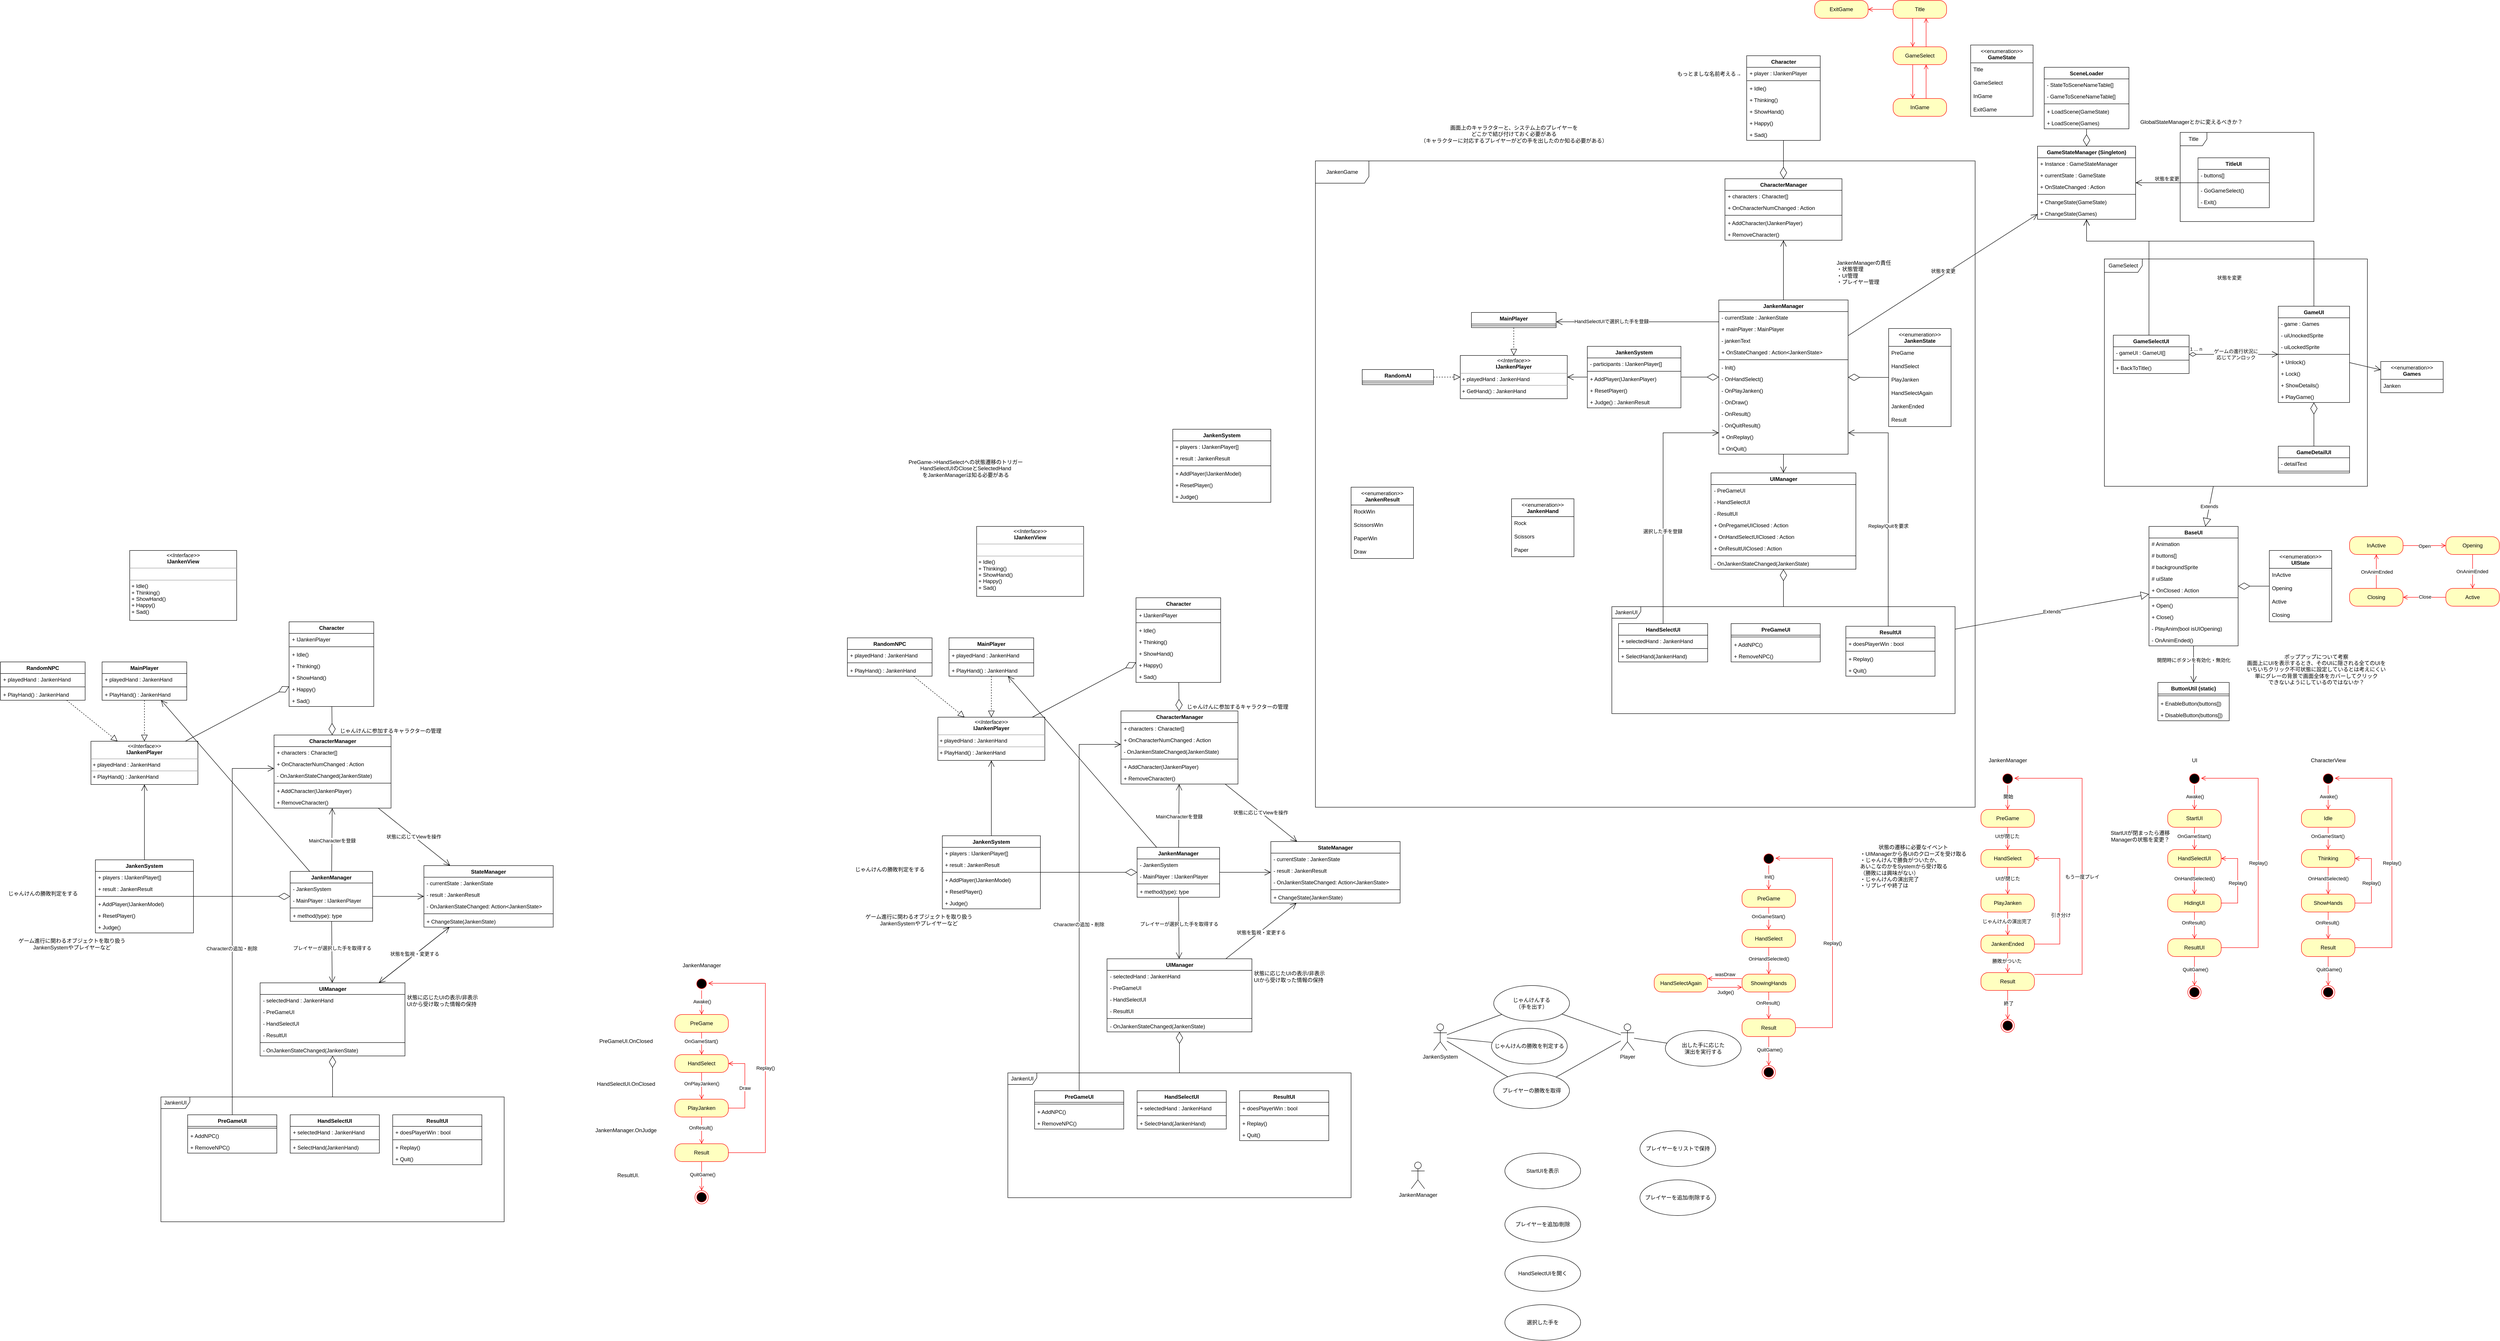 <mxfile version="23.1.5" type="device">
  <diagram name="ページ1" id="fKblahuklsGOTkprjz1I">
    <mxGraphModel dx="6396" dy="2013" grid="1" gridSize="10" guides="1" tooltips="1" connect="1" arrows="1" fold="1" page="1" pageScale="1" pageWidth="827" pageHeight="1169" math="0" shadow="0">
      <root>
        <mxCell id="0" />
        <mxCell id="1" parent="0" />
        <mxCell id="DAhngsFh_Zj9q6nhMHTs-1" value="TitleUI" style="swimlane;fontStyle=1;align=center;verticalAlign=top;childLayout=stackLayout;horizontal=1;startSize=26;horizontalStack=0;resizeParent=1;resizeParentMax=0;resizeLast=0;collapsible=1;marginBottom=0;whiteSpace=wrap;html=1;" parent="1" vertex="1">
          <mxGeometry x="530" y="163" width="160" height="112" as="geometry" />
        </mxCell>
        <mxCell id="j6sQ9rcBt3xvJTXsl_02-17" value="- buttons[]" style="text;strokeColor=none;fillColor=none;align=left;verticalAlign=top;spacingLeft=4;spacingRight=4;overflow=hidden;rotatable=0;points=[[0,0.5],[1,0.5]];portConstraint=eastwest;whiteSpace=wrap;html=1;" parent="DAhngsFh_Zj9q6nhMHTs-1" vertex="1">
          <mxGeometry y="26" width="160" height="26" as="geometry" />
        </mxCell>
        <mxCell id="DAhngsFh_Zj9q6nhMHTs-3" value="" style="line;strokeWidth=1;fillColor=none;align=left;verticalAlign=middle;spacingTop=-1;spacingLeft=3;spacingRight=3;rotatable=0;labelPosition=right;points=[];portConstraint=eastwest;strokeColor=inherit;" parent="DAhngsFh_Zj9q6nhMHTs-1" vertex="1">
          <mxGeometry y="52" width="160" height="8" as="geometry" />
        </mxCell>
        <mxCell id="DAhngsFh_Zj9q6nhMHTs-4" value="- GoGameSelect()" style="text;strokeColor=none;fillColor=none;align=left;verticalAlign=top;spacingLeft=4;spacingRight=4;overflow=hidden;rotatable=0;points=[[0,0.5],[1,0.5]];portConstraint=eastwest;whiteSpace=wrap;html=1;" parent="DAhngsFh_Zj9q6nhMHTs-1" vertex="1">
          <mxGeometry y="60" width="160" height="26" as="geometry" />
        </mxCell>
        <mxCell id="DAhngsFh_Zj9q6nhMHTs-14" value="- Exit()" style="text;strokeColor=none;fillColor=none;align=left;verticalAlign=top;spacingLeft=4;spacingRight=4;overflow=hidden;rotatable=0;points=[[0,0.5],[1,0.5]];portConstraint=eastwest;whiteSpace=wrap;html=1;" parent="DAhngsFh_Zj9q6nhMHTs-1" vertex="1">
          <mxGeometry y="86" width="160" height="26" as="geometry" />
        </mxCell>
        <mxCell id="DAhngsFh_Zj9q6nhMHTs-5" value="GameStateManager (Singleton)" style="swimlane;fontStyle=1;align=center;verticalAlign=top;childLayout=stackLayout;horizontal=1;startSize=26;horizontalStack=0;resizeParent=1;resizeParentMax=0;resizeLast=0;collapsible=1;marginBottom=0;whiteSpace=wrap;html=1;" parent="1" vertex="1">
          <mxGeometry x="170" y="137" width="220" height="164" as="geometry" />
        </mxCell>
        <mxCell id="0tLeJH_Af3l9i-FZOveU-22" value="+ Instance : GameStateManager" style="text;strokeColor=none;fillColor=none;align=left;verticalAlign=top;spacingLeft=4;spacingRight=4;overflow=hidden;rotatable=0;points=[[0,0.5],[1,0.5]];portConstraint=eastwest;whiteSpace=wrap;html=1;" parent="DAhngsFh_Zj9q6nhMHTs-5" vertex="1">
          <mxGeometry y="26" width="220" height="26" as="geometry" />
        </mxCell>
        <mxCell id="DAhngsFh_Zj9q6nhMHTs-13" value="+ currentState : GameState" style="text;strokeColor=none;fillColor=none;align=left;verticalAlign=top;spacingLeft=4;spacingRight=4;overflow=hidden;rotatable=0;points=[[0,0.5],[1,0.5]];portConstraint=eastwest;whiteSpace=wrap;html=1;" parent="DAhngsFh_Zj9q6nhMHTs-5" vertex="1">
          <mxGeometry y="52" width="220" height="26" as="geometry" />
        </mxCell>
        <mxCell id="DAhngsFh_Zj9q6nhMHTs-6" value="+ OnStateChanged : Action" style="text;strokeColor=none;fillColor=none;align=left;verticalAlign=top;spacingLeft=4;spacingRight=4;overflow=hidden;rotatable=0;points=[[0,0.5],[1,0.5]];portConstraint=eastwest;whiteSpace=wrap;html=1;" parent="DAhngsFh_Zj9q6nhMHTs-5" vertex="1">
          <mxGeometry y="78" width="220" height="26" as="geometry" />
        </mxCell>
        <mxCell id="DAhngsFh_Zj9q6nhMHTs-7" value="" style="line;strokeWidth=1;fillColor=none;align=left;verticalAlign=middle;spacingTop=-1;spacingLeft=3;spacingRight=3;rotatable=0;labelPosition=right;points=[];portConstraint=eastwest;strokeColor=inherit;" parent="DAhngsFh_Zj9q6nhMHTs-5" vertex="1">
          <mxGeometry y="104" width="220" height="8" as="geometry" />
        </mxCell>
        <mxCell id="DAhngsFh_Zj9q6nhMHTs-8" value="+ ChangeState(GameState)" style="text;strokeColor=none;fillColor=none;align=left;verticalAlign=top;spacingLeft=4;spacingRight=4;overflow=hidden;rotatable=0;points=[[0,0.5],[1,0.5]];portConstraint=eastwest;whiteSpace=wrap;html=1;" parent="DAhngsFh_Zj9q6nhMHTs-5" vertex="1">
          <mxGeometry y="112" width="220" height="26" as="geometry" />
        </mxCell>
        <mxCell id="yCt9xL6cB3qSo9_0wxPj-3" value="+ ChangeState(Games)" style="text;strokeColor=none;fillColor=none;align=left;verticalAlign=top;spacingLeft=4;spacingRight=4;overflow=hidden;rotatable=0;points=[[0,0.5],[1,0.5]];portConstraint=eastwest;whiteSpace=wrap;html=1;" parent="DAhngsFh_Zj9q6nhMHTs-5" vertex="1">
          <mxGeometry y="138" width="220" height="26" as="geometry" />
        </mxCell>
        <mxCell id="DAhngsFh_Zj9q6nhMHTs-9" value="&amp;lt;&amp;lt;enumeration&amp;gt;&amp;gt;&lt;br&gt;&lt;b&gt;GameState&lt;/b&gt;" style="swimlane;fontStyle=0;align=center;verticalAlign=top;childLayout=stackLayout;horizontal=1;startSize=40;horizontalStack=0;resizeParent=1;resizeParentMax=0;resizeLast=0;collapsible=0;marginBottom=0;html=1;whiteSpace=wrap;" parent="1" vertex="1">
          <mxGeometry x="20" y="-90" width="140" height="160" as="geometry" />
        </mxCell>
        <mxCell id="DAhngsFh_Zj9q6nhMHTs-10" value="Title" style="text;html=1;strokeColor=none;fillColor=none;align=left;verticalAlign=middle;spacingLeft=4;spacingRight=4;overflow=hidden;rotatable=0;points=[[0,0.5],[1,0.5]];portConstraint=eastwest;whiteSpace=wrap;" parent="DAhngsFh_Zj9q6nhMHTs-9" vertex="1">
          <mxGeometry y="40" width="140" height="30" as="geometry" />
        </mxCell>
        <mxCell id="DAhngsFh_Zj9q6nhMHTs-11" value="GameSelect" style="text;html=1;strokeColor=none;fillColor=none;align=left;verticalAlign=middle;spacingLeft=4;spacingRight=4;overflow=hidden;rotatable=0;points=[[0,0.5],[1,0.5]];portConstraint=eastwest;whiteSpace=wrap;" parent="DAhngsFh_Zj9q6nhMHTs-9" vertex="1">
          <mxGeometry y="70" width="140" height="30" as="geometry" />
        </mxCell>
        <mxCell id="DAhngsFh_Zj9q6nhMHTs-12" value="InGame" style="text;html=1;strokeColor=none;fillColor=none;align=left;verticalAlign=middle;spacingLeft=4;spacingRight=4;overflow=hidden;rotatable=0;points=[[0,0.5],[1,0.5]];portConstraint=eastwest;whiteSpace=wrap;" parent="DAhngsFh_Zj9q6nhMHTs-9" vertex="1">
          <mxGeometry y="100" width="140" height="30" as="geometry" />
        </mxCell>
        <mxCell id="DAhngsFh_Zj9q6nhMHTs-22" value="ExitGame" style="text;html=1;strokeColor=none;fillColor=none;align=left;verticalAlign=middle;spacingLeft=4;spacingRight=4;overflow=hidden;rotatable=0;points=[[0,0.5],[1,0.5]];portConstraint=eastwest;whiteSpace=wrap;" parent="DAhngsFh_Zj9q6nhMHTs-9" vertex="1">
          <mxGeometry y="130" width="140" height="30" as="geometry" />
        </mxCell>
        <mxCell id="DAhngsFh_Zj9q6nhMHTs-15" value="SceneLoader" style="swimlane;fontStyle=1;align=center;verticalAlign=top;childLayout=stackLayout;horizontal=1;startSize=26;horizontalStack=0;resizeParent=1;resizeParentMax=0;resizeLast=0;collapsible=1;marginBottom=0;whiteSpace=wrap;html=1;" parent="1" vertex="1">
          <mxGeometry x="185" y="-40" width="190" height="138" as="geometry" />
        </mxCell>
        <mxCell id="DAhngsFh_Zj9q6nhMHTs-16" value="- StateToSceneNameTable[]" style="text;strokeColor=none;fillColor=none;align=left;verticalAlign=top;spacingLeft=4;spacingRight=4;overflow=hidden;rotatable=0;points=[[0,0.5],[1,0.5]];portConstraint=eastwest;whiteSpace=wrap;html=1;" parent="DAhngsFh_Zj9q6nhMHTs-15" vertex="1">
          <mxGeometry y="26" width="190" height="26" as="geometry" />
        </mxCell>
        <mxCell id="NhQtk5reYERQCzmd6o7h-12" value="- GameToSceneNameTable[]" style="text;strokeColor=none;fillColor=none;align=left;verticalAlign=top;spacingLeft=4;spacingRight=4;overflow=hidden;rotatable=0;points=[[0,0.5],[1,0.5]];portConstraint=eastwest;whiteSpace=wrap;html=1;" parent="DAhngsFh_Zj9q6nhMHTs-15" vertex="1">
          <mxGeometry y="52" width="190" height="26" as="geometry" />
        </mxCell>
        <mxCell id="DAhngsFh_Zj9q6nhMHTs-17" value="" style="line;strokeWidth=1;fillColor=none;align=left;verticalAlign=middle;spacingTop=-1;spacingLeft=3;spacingRight=3;rotatable=0;labelPosition=right;points=[];portConstraint=eastwest;strokeColor=inherit;" parent="DAhngsFh_Zj9q6nhMHTs-15" vertex="1">
          <mxGeometry y="78" width="190" height="8" as="geometry" />
        </mxCell>
        <mxCell id="DAhngsFh_Zj9q6nhMHTs-18" value="+ LoadScene(GameState)" style="text;strokeColor=none;fillColor=none;align=left;verticalAlign=top;spacingLeft=4;spacingRight=4;overflow=hidden;rotatable=0;points=[[0,0.5],[1,0.5]];portConstraint=eastwest;whiteSpace=wrap;html=1;" parent="DAhngsFh_Zj9q6nhMHTs-15" vertex="1">
          <mxGeometry y="86" width="190" height="26" as="geometry" />
        </mxCell>
        <mxCell id="NhQtk5reYERQCzmd6o7h-11" value="+ LoadScene(Games)" style="text;strokeColor=none;fillColor=none;align=left;verticalAlign=top;spacingLeft=4;spacingRight=4;overflow=hidden;rotatable=0;points=[[0,0.5],[1,0.5]];portConstraint=eastwest;whiteSpace=wrap;html=1;" parent="DAhngsFh_Zj9q6nhMHTs-15" vertex="1">
          <mxGeometry y="112" width="190" height="26" as="geometry" />
        </mxCell>
        <mxCell id="DAhngsFh_Zj9q6nhMHTs-19" value="" style="endArrow=diamondThin;endFill=0;endSize=24;html=1;rounded=0;" parent="1" source="DAhngsFh_Zj9q6nhMHTs-15" target="DAhngsFh_Zj9q6nhMHTs-5" edge="1">
          <mxGeometry width="160" relative="1" as="geometry">
            <mxPoint x="470" y="270" as="sourcePoint" />
            <mxPoint x="630" y="270" as="targetPoint" />
          </mxGeometry>
        </mxCell>
        <mxCell id="DAhngsFh_Zj9q6nhMHTs-20" value="状態を変更" style="html=1;verticalAlign=bottom;endArrow=open;curved=0;rounded=0;endFill=0;endSize=12;" parent="1" source="DAhngsFh_Zj9q6nhMHTs-1" target="DAhngsFh_Zj9q6nhMHTs-5" edge="1">
          <mxGeometry width="80" relative="1" as="geometry">
            <mxPoint x="450" y="380" as="sourcePoint" />
            <mxPoint x="450" y="350" as="targetPoint" />
          </mxGeometry>
        </mxCell>
        <mxCell id="_DnX2QRDeC5mHLzfc5bT-1" value="GameUI" style="swimlane;fontStyle=1;align=center;verticalAlign=top;childLayout=stackLayout;horizontal=1;startSize=26;horizontalStack=0;resizeParent=1;resizeParentMax=0;resizeLast=0;collapsible=1;marginBottom=0;whiteSpace=wrap;html=1;" parent="1" vertex="1">
          <mxGeometry x="710" y="496" width="160" height="216" as="geometry" />
        </mxCell>
        <mxCell id="_DnX2QRDeC5mHLzfc5bT-3" value="- game : Games" style="text;strokeColor=none;fillColor=none;align=left;verticalAlign=top;spacingLeft=4;spacingRight=4;overflow=hidden;rotatable=0;points=[[0,0.5],[1,0.5]];portConstraint=eastwest;whiteSpace=wrap;html=1;" parent="_DnX2QRDeC5mHLzfc5bT-1" vertex="1">
          <mxGeometry y="26" width="160" height="26" as="geometry" />
        </mxCell>
        <mxCell id="dhE8wxLYe0IxyUodfGGd-8" value="- uiUnockedSprite" style="text;strokeColor=none;fillColor=none;align=left;verticalAlign=top;spacingLeft=4;spacingRight=4;overflow=hidden;rotatable=0;points=[[0,0.5],[1,0.5]];portConstraint=eastwest;whiteSpace=wrap;html=1;" parent="_DnX2QRDeC5mHLzfc5bT-1" vertex="1">
          <mxGeometry y="52" width="160" height="26" as="geometry" />
        </mxCell>
        <mxCell id="dhE8wxLYe0IxyUodfGGd-7" value="- uiLockedSprite" style="text;strokeColor=none;fillColor=none;align=left;verticalAlign=top;spacingLeft=4;spacingRight=4;overflow=hidden;rotatable=0;points=[[0,0.5],[1,0.5]];portConstraint=eastwest;whiteSpace=wrap;html=1;" parent="_DnX2QRDeC5mHLzfc5bT-1" vertex="1">
          <mxGeometry y="78" width="160" height="26" as="geometry" />
        </mxCell>
        <mxCell id="_DnX2QRDeC5mHLzfc5bT-2" value="" style="line;strokeWidth=1;fillColor=none;align=left;verticalAlign=middle;spacingTop=-1;spacingLeft=3;spacingRight=3;rotatable=0;labelPosition=right;points=[];portConstraint=eastwest;strokeColor=inherit;" parent="_DnX2QRDeC5mHLzfc5bT-1" vertex="1">
          <mxGeometry y="104" width="160" height="8" as="geometry" />
        </mxCell>
        <mxCell id="dhE8wxLYe0IxyUodfGGd-5" value="+ Unlock()" style="text;strokeColor=none;fillColor=none;align=left;verticalAlign=top;spacingLeft=4;spacingRight=4;overflow=hidden;rotatable=0;points=[[0,0.5],[1,0.5]];portConstraint=eastwest;whiteSpace=wrap;html=1;" parent="_DnX2QRDeC5mHLzfc5bT-1" vertex="1">
          <mxGeometry y="112" width="160" height="26" as="geometry" />
        </mxCell>
        <mxCell id="dhE8wxLYe0IxyUodfGGd-6" value="+ Lock()" style="text;strokeColor=none;fillColor=none;align=left;verticalAlign=top;spacingLeft=4;spacingRight=4;overflow=hidden;rotatable=0;points=[[0,0.5],[1,0.5]];portConstraint=eastwest;whiteSpace=wrap;html=1;" parent="_DnX2QRDeC5mHLzfc5bT-1" vertex="1">
          <mxGeometry y="138" width="160" height="26" as="geometry" />
        </mxCell>
        <mxCell id="_DnX2QRDeC5mHLzfc5bT-10" value="+ ShowDetails()" style="text;strokeColor=none;fillColor=none;align=left;verticalAlign=top;spacingLeft=4;spacingRight=4;overflow=hidden;rotatable=0;points=[[0,0.5],[1,0.5]];portConstraint=eastwest;whiteSpace=wrap;html=1;" parent="_DnX2QRDeC5mHLzfc5bT-1" vertex="1">
          <mxGeometry y="164" width="160" height="26" as="geometry" />
        </mxCell>
        <mxCell id="_DnX2QRDeC5mHLzfc5bT-4" value="+ PlayGame()" style="text;strokeColor=none;fillColor=none;align=left;verticalAlign=top;spacingLeft=4;spacingRight=4;overflow=hidden;rotatable=0;points=[[0,0.5],[1,0.5]];portConstraint=eastwest;whiteSpace=wrap;html=1;" parent="_DnX2QRDeC5mHLzfc5bT-1" vertex="1">
          <mxGeometry y="190" width="160" height="26" as="geometry" />
        </mxCell>
        <mxCell id="_DnX2QRDeC5mHLzfc5bT-5" value="&amp;lt;&amp;lt;enumeration&amp;gt;&amp;gt;&lt;br&gt;&lt;b&gt;Games&lt;/b&gt;" style="swimlane;fontStyle=0;align=center;verticalAlign=top;childLayout=stackLayout;horizontal=1;startSize=40;horizontalStack=0;resizeParent=1;resizeParentMax=0;resizeLast=0;collapsible=0;marginBottom=0;html=1;whiteSpace=wrap;" parent="1" vertex="1">
          <mxGeometry x="940" y="620" width="140" height="70" as="geometry" />
        </mxCell>
        <mxCell id="_DnX2QRDeC5mHLzfc5bT-8" value="Janken" style="text;html=1;strokeColor=none;fillColor=none;align=left;verticalAlign=middle;spacingLeft=4;spacingRight=4;overflow=hidden;rotatable=0;points=[[0,0.5],[1,0.5]];portConstraint=eastwest;whiteSpace=wrap;" parent="_DnX2QRDeC5mHLzfc5bT-5" vertex="1">
          <mxGeometry y="40" width="140" height="30" as="geometry" />
        </mxCell>
        <mxCell id="_DnX2QRDeC5mHLzfc5bT-18" value="BaseUI" style="swimlane;fontStyle=1;align=center;verticalAlign=top;childLayout=stackLayout;horizontal=1;startSize=26;horizontalStack=0;resizeParent=1;resizeParentMax=0;resizeLast=0;collapsible=1;marginBottom=0;whiteSpace=wrap;html=1;" parent="1" vertex="1">
          <mxGeometry x="420" y="990" width="200" height="268" as="geometry" />
        </mxCell>
        <mxCell id="dhE8wxLYe0IxyUodfGGd-3" value="# Animation" style="text;strokeColor=none;fillColor=none;align=left;verticalAlign=top;spacingLeft=4;spacingRight=4;overflow=hidden;rotatable=0;points=[[0,0.5],[1,0.5]];portConstraint=eastwest;whiteSpace=wrap;html=1;" parent="_DnX2QRDeC5mHLzfc5bT-18" vertex="1">
          <mxGeometry y="26" width="200" height="26" as="geometry" />
        </mxCell>
        <mxCell id="4SkyMIcwRhMA-IvSOk0w-36" value="# buttons[]" style="text;strokeColor=none;fillColor=none;align=left;verticalAlign=top;spacingLeft=4;spacingRight=4;overflow=hidden;rotatable=0;points=[[0,0.5],[1,0.5]];portConstraint=eastwest;whiteSpace=wrap;html=1;" parent="_DnX2QRDeC5mHLzfc5bT-18" vertex="1">
          <mxGeometry y="52" width="200" height="26" as="geometry" />
        </mxCell>
        <mxCell id="_DnX2QRDeC5mHLzfc5bT-20" value="# backgroundSprite" style="text;strokeColor=none;fillColor=none;align=left;verticalAlign=top;spacingLeft=4;spacingRight=4;overflow=hidden;rotatable=0;points=[[0,0.5],[1,0.5]];portConstraint=eastwest;whiteSpace=wrap;html=1;" parent="_DnX2QRDeC5mHLzfc5bT-18" vertex="1">
          <mxGeometry y="78" width="200" height="26" as="geometry" />
        </mxCell>
        <mxCell id="j6sQ9rcBt3xvJTXsl_02-45" value="# uiState" style="text;strokeColor=none;fillColor=none;align=left;verticalAlign=top;spacingLeft=4;spacingRight=4;overflow=hidden;rotatable=0;points=[[0,0.5],[1,0.5]];portConstraint=eastwest;whiteSpace=wrap;html=1;" parent="_DnX2QRDeC5mHLzfc5bT-18" vertex="1">
          <mxGeometry y="104" width="200" height="26" as="geometry" />
        </mxCell>
        <mxCell id="dhE8wxLYe0IxyUodfGGd-1" value="+ OnClosed : Action" style="text;strokeColor=none;fillColor=none;align=left;verticalAlign=top;spacingLeft=4;spacingRight=4;overflow=hidden;rotatable=0;points=[[0,0.5],[1,0.5]];portConstraint=eastwest;whiteSpace=wrap;html=1;" parent="_DnX2QRDeC5mHLzfc5bT-18" vertex="1">
          <mxGeometry y="130" width="200" height="26" as="geometry" />
        </mxCell>
        <mxCell id="_DnX2QRDeC5mHLzfc5bT-21" value="" style="line;strokeWidth=1;fillColor=none;align=left;verticalAlign=middle;spacingTop=-1;spacingLeft=3;spacingRight=3;rotatable=0;labelPosition=right;points=[];portConstraint=eastwest;strokeColor=inherit;" parent="_DnX2QRDeC5mHLzfc5bT-18" vertex="1">
          <mxGeometry y="156" width="200" height="8" as="geometry" />
        </mxCell>
        <mxCell id="_DnX2QRDeC5mHLzfc5bT-23" value="+ Open()" style="text;strokeColor=none;fillColor=none;align=left;verticalAlign=top;spacingLeft=4;spacingRight=4;overflow=hidden;rotatable=0;points=[[0,0.5],[1,0.5]];portConstraint=eastwest;whiteSpace=wrap;html=1;" parent="_DnX2QRDeC5mHLzfc5bT-18" vertex="1">
          <mxGeometry y="164" width="200" height="26" as="geometry" />
        </mxCell>
        <mxCell id="_DnX2QRDeC5mHLzfc5bT-22" value="+ Close()" style="text;strokeColor=none;fillColor=none;align=left;verticalAlign=top;spacingLeft=4;spacingRight=4;overflow=hidden;rotatable=0;points=[[0,0.5],[1,0.5]];portConstraint=eastwest;whiteSpace=wrap;html=1;" parent="_DnX2QRDeC5mHLzfc5bT-18" vertex="1">
          <mxGeometry y="190" width="200" height="26" as="geometry" />
        </mxCell>
        <mxCell id="dhE8wxLYe0IxyUodfGGd-4" value="- PlayAnim(bool isUIOpening)" style="text;strokeColor=none;fillColor=none;align=left;verticalAlign=top;spacingLeft=4;spacingRight=4;overflow=hidden;rotatable=0;points=[[0,0.5],[1,0.5]];portConstraint=eastwest;whiteSpace=wrap;html=1;" parent="_DnX2QRDeC5mHLzfc5bT-18" vertex="1">
          <mxGeometry y="216" width="200" height="26" as="geometry" />
        </mxCell>
        <mxCell id="NhQtk5reYERQCzmd6o7h-19" value="- OnAnimEnded()" style="text;strokeColor=none;fillColor=none;align=left;verticalAlign=top;spacingLeft=4;spacingRight=4;overflow=hidden;rotatable=0;points=[[0,0.5],[1,0.5]];portConstraint=eastwest;whiteSpace=wrap;html=1;" parent="_DnX2QRDeC5mHLzfc5bT-18" vertex="1">
          <mxGeometry y="242" width="200" height="26" as="geometry" />
        </mxCell>
        <mxCell id="dhE8wxLYe0IxyUodfGGd-9" value="GameDetailUI" style="swimlane;fontStyle=1;align=center;verticalAlign=top;childLayout=stackLayout;horizontal=1;startSize=26;horizontalStack=0;resizeParent=1;resizeParentMax=0;resizeLast=0;collapsible=1;marginBottom=0;whiteSpace=wrap;html=1;" parent="1" vertex="1">
          <mxGeometry x="710" y="810" width="160" height="60" as="geometry" />
        </mxCell>
        <mxCell id="dhE8wxLYe0IxyUodfGGd-10" value="- detailText" style="text;strokeColor=none;fillColor=none;align=left;verticalAlign=top;spacingLeft=4;spacingRight=4;overflow=hidden;rotatable=0;points=[[0,0.5],[1,0.5]];portConstraint=eastwest;whiteSpace=wrap;html=1;" parent="dhE8wxLYe0IxyUodfGGd-9" vertex="1">
          <mxGeometry y="26" width="160" height="26" as="geometry" />
        </mxCell>
        <mxCell id="dhE8wxLYe0IxyUodfGGd-11" value="" style="line;strokeWidth=1;fillColor=none;align=left;verticalAlign=middle;spacingTop=-1;spacingLeft=3;spacingRight=3;rotatable=0;labelPosition=right;points=[];portConstraint=eastwest;strokeColor=inherit;" parent="dhE8wxLYe0IxyUodfGGd-9" vertex="1">
          <mxGeometry y="52" width="160" height="8" as="geometry" />
        </mxCell>
        <mxCell id="dhE8wxLYe0IxyUodfGGd-14" value="Extends" style="endArrow=block;endSize=16;endFill=0;html=1;rounded=0;" parent="1" source="4SkyMIcwRhMA-IvSOk0w-51" target="_DnX2QRDeC5mHLzfc5bT-18" edge="1">
          <mxGeometry width="160" relative="1" as="geometry">
            <mxPoint x="440" y="742.5" as="sourcePoint" />
            <mxPoint x="600" y="742.5" as="targetPoint" />
          </mxGeometry>
        </mxCell>
        <mxCell id="dhE8wxLYe0IxyUodfGGd-15" value="" style="endArrow=diamondThin;endFill=0;endSize=24;html=1;rounded=0;" parent="1" source="dhE8wxLYe0IxyUodfGGd-9" target="_DnX2QRDeC5mHLzfc5bT-1" edge="1">
          <mxGeometry width="160" relative="1" as="geometry">
            <mxPoint x="960" y="716" as="sourcePoint" />
            <mxPoint x="880" y="676" as="targetPoint" />
          </mxGeometry>
        </mxCell>
        <mxCell id="dhE8wxLYe0IxyUodfGGd-16" value="状態を変更" style="html=1;verticalAlign=bottom;endArrow=open;rounded=0;endFill=0;endSize=12;edgeStyle=orthogonalEdgeStyle;" parent="1" source="4SkyMIcwRhMA-IvSOk0w-37" target="DAhngsFh_Zj9q6nhMHTs-5" edge="1">
          <mxGeometry x="0.052" y="-90" width="80" relative="1" as="geometry">
            <mxPoint x="280" y="330" as="sourcePoint" />
            <mxPoint x="250" y="270" as="targetPoint" />
            <Array as="points">
              <mxPoint x="420" y="350" />
              <mxPoint x="280" y="350" />
            </Array>
            <mxPoint x="90" y="90" as="offset" />
          </mxGeometry>
        </mxCell>
        <mxCell id="dhE8wxLYe0IxyUodfGGd-17" value="JankenManager" style="swimlane;fontStyle=1;align=center;verticalAlign=top;childLayout=stackLayout;horizontal=1;startSize=26;horizontalStack=0;resizeParent=1;resizeParentMax=0;resizeLast=0;collapsible=1;marginBottom=0;whiteSpace=wrap;html=1;" parent="1" vertex="1">
          <mxGeometry x="-545" y="482" width="290" height="346" as="geometry">
            <mxRectangle x="-545" y="466" width="130" height="30" as="alternateBounds" />
          </mxGeometry>
        </mxCell>
        <mxCell id="dhE8wxLYe0IxyUodfGGd-18" value="- currentState : JankenState" style="text;strokeColor=none;fillColor=none;align=left;verticalAlign=top;spacingLeft=4;spacingRight=4;overflow=hidden;rotatable=0;points=[[0,0.5],[1,0.5]];portConstraint=eastwest;whiteSpace=wrap;html=1;" parent="dhE8wxLYe0IxyUodfGGd-17" vertex="1">
          <mxGeometry y="26" width="290" height="26" as="geometry" />
        </mxCell>
        <mxCell id="8i0Q0WEkoFyGNJRTJsjJ-211" value="+ mainPlayer : MainPlayer" style="text;strokeColor=none;fillColor=none;align=left;verticalAlign=top;spacingLeft=4;spacingRight=4;overflow=hidden;rotatable=0;points=[[0,0.5],[1,0.5]];portConstraint=eastwest;whiteSpace=wrap;html=1;" parent="dhE8wxLYe0IxyUodfGGd-17" vertex="1">
          <mxGeometry y="52" width="290" height="26" as="geometry" />
        </mxCell>
        <mxCell id="dhE8wxLYe0IxyUodfGGd-19" value="- jankenText" style="text;strokeColor=none;fillColor=none;align=left;verticalAlign=top;spacingLeft=4;spacingRight=4;overflow=hidden;rotatable=0;points=[[0,0.5],[1,0.5]];portConstraint=eastwest;whiteSpace=wrap;html=1;" parent="dhE8wxLYe0IxyUodfGGd-17" vertex="1">
          <mxGeometry y="78" width="290" height="26" as="geometry" />
        </mxCell>
        <mxCell id="qlCrjyB7UUp7qnszv9zp-4" value="+ OnStateChanged : Action&amp;lt;JankenState&amp;gt;" style="text;strokeColor=none;fillColor=none;align=left;verticalAlign=top;spacingLeft=4;spacingRight=4;overflow=hidden;rotatable=0;points=[[0,0.5],[1,0.5]];portConstraint=eastwest;whiteSpace=wrap;html=1;" vertex="1" parent="dhE8wxLYe0IxyUodfGGd-17">
          <mxGeometry y="104" width="290" height="26" as="geometry" />
        </mxCell>
        <mxCell id="dhE8wxLYe0IxyUodfGGd-20" value="" style="line;strokeWidth=1;fillColor=none;align=left;verticalAlign=middle;spacingTop=-1;spacingLeft=3;spacingRight=3;rotatable=0;labelPosition=right;points=[];portConstraint=eastwest;strokeColor=inherit;" parent="dhE8wxLYe0IxyUodfGGd-17" vertex="1">
          <mxGeometry y="130" width="290" height="8" as="geometry" />
        </mxCell>
        <mxCell id="4SkyMIcwRhMA-IvSOk0w-29" value="- Init()" style="text;strokeColor=none;fillColor=none;align=left;verticalAlign=top;spacingLeft=4;spacingRight=4;overflow=hidden;rotatable=0;points=[[0,0.5],[1,0.5]];portConstraint=eastwest;whiteSpace=wrap;html=1;" parent="dhE8wxLYe0IxyUodfGGd-17" vertex="1">
          <mxGeometry y="138" width="290" height="26" as="geometry" />
        </mxCell>
        <mxCell id="0tLeJH_Af3l9i-FZOveU-12" value="- OnHandSelect()" style="text;strokeColor=none;fillColor=none;align=left;verticalAlign=top;spacingLeft=4;spacingRight=4;overflow=hidden;rotatable=0;points=[[0,0.5],[1,0.5]];portConstraint=eastwest;whiteSpace=wrap;html=1;" parent="dhE8wxLYe0IxyUodfGGd-17" vertex="1">
          <mxGeometry y="164" width="290" height="26" as="geometry" />
        </mxCell>
        <mxCell id="4SkyMIcwRhMA-IvSOk0w-24" value="- OnPlayJanken()" style="text;strokeColor=none;fillColor=none;align=left;verticalAlign=top;spacingLeft=4;spacingRight=4;overflow=hidden;rotatable=0;points=[[0,0.5],[1,0.5]];portConstraint=eastwest;whiteSpace=wrap;html=1;" parent="dhE8wxLYe0IxyUodfGGd-17" vertex="1">
          <mxGeometry y="190" width="290" height="26" as="geometry" />
        </mxCell>
        <mxCell id="0tLeJH_Af3l9i-FZOveU-10" value="- OnDraw()" style="text;strokeColor=none;fillColor=none;align=left;verticalAlign=top;spacingLeft=4;spacingRight=4;overflow=hidden;rotatable=0;points=[[0,0.5],[1,0.5]];portConstraint=eastwest;whiteSpace=wrap;html=1;" parent="dhE8wxLYe0IxyUodfGGd-17" vertex="1">
          <mxGeometry y="216" width="290" height="26" as="geometry" />
        </mxCell>
        <mxCell id="_58Jos7XsoTqrODfJy7j-8" value="- OnResult()" style="text;strokeColor=none;fillColor=none;align=left;verticalAlign=top;spacingLeft=4;spacingRight=4;overflow=hidden;rotatable=0;points=[[0,0.5],[1,0.5]];portConstraint=eastwest;whiteSpace=wrap;html=1;" parent="dhE8wxLYe0IxyUodfGGd-17" vertex="1">
          <mxGeometry y="242" width="290" height="26" as="geometry" />
        </mxCell>
        <mxCell id="4SkyMIcwRhMA-IvSOk0w-33" value="- OnQuitResult()" style="text;strokeColor=none;fillColor=none;align=left;verticalAlign=top;spacingLeft=4;spacingRight=4;overflow=hidden;rotatable=0;points=[[0,0.5],[1,0.5]];portConstraint=eastwest;whiteSpace=wrap;html=1;" parent="dhE8wxLYe0IxyUodfGGd-17" vertex="1">
          <mxGeometry y="268" width="290" height="26" as="geometry" />
        </mxCell>
        <mxCell id="4SkyMIcwRhMA-IvSOk0w-27" value="+ OnReplay()" style="text;strokeColor=none;fillColor=none;align=left;verticalAlign=top;spacingLeft=4;spacingRight=4;overflow=hidden;rotatable=0;points=[[0,0.5],[1,0.5]];portConstraint=eastwest;whiteSpace=wrap;html=1;" parent="dhE8wxLYe0IxyUodfGGd-17" vertex="1">
          <mxGeometry y="294" width="290" height="26" as="geometry" />
        </mxCell>
        <mxCell id="4SkyMIcwRhMA-IvSOk0w-28" value="+ OnQuit()" style="text;strokeColor=none;fillColor=none;align=left;verticalAlign=top;spacingLeft=4;spacingRight=4;overflow=hidden;rotatable=0;points=[[0,0.5],[1,0.5]];portConstraint=eastwest;whiteSpace=wrap;html=1;" parent="dhE8wxLYe0IxyUodfGGd-17" vertex="1">
          <mxGeometry y="320" width="290" height="26" as="geometry" />
        </mxCell>
        <mxCell id="dhE8wxLYe0IxyUodfGGd-22" value="&amp;lt;&amp;lt;enumeration&amp;gt;&amp;gt;&lt;br&gt;&lt;b&gt;JankenState&lt;/b&gt;" style="swimlane;fontStyle=0;align=center;verticalAlign=top;childLayout=stackLayout;horizontal=1;startSize=40;horizontalStack=0;resizeParent=1;resizeParentMax=0;resizeLast=0;collapsible=0;marginBottom=0;html=1;whiteSpace=wrap;" parent="1" vertex="1">
          <mxGeometry x="-164" y="546" width="140" height="220" as="geometry" />
        </mxCell>
        <mxCell id="dhE8wxLYe0IxyUodfGGd-23" value="PreGame" style="text;html=1;strokeColor=none;fillColor=none;align=left;verticalAlign=middle;spacingLeft=4;spacingRight=4;overflow=hidden;rotatable=0;points=[[0,0.5],[1,0.5]];portConstraint=eastwest;whiteSpace=wrap;" parent="dhE8wxLYe0IxyUodfGGd-22" vertex="1">
          <mxGeometry y="40" width="140" height="30" as="geometry" />
        </mxCell>
        <mxCell id="0tLeJH_Af3l9i-FZOveU-11" value="HandSelect" style="text;html=1;strokeColor=none;fillColor=none;align=left;verticalAlign=middle;spacingLeft=4;spacingRight=4;overflow=hidden;rotatable=0;points=[[0,0.5],[1,0.5]];portConstraint=eastwest;whiteSpace=wrap;" parent="dhE8wxLYe0IxyUodfGGd-22" vertex="1">
          <mxGeometry y="70" width="140" height="30" as="geometry" />
        </mxCell>
        <mxCell id="dhE8wxLYe0IxyUodfGGd-25" value="PlayJanken" style="text;html=1;strokeColor=none;fillColor=none;align=left;verticalAlign=middle;spacingLeft=4;spacingRight=4;overflow=hidden;rotatable=0;points=[[0,0.5],[1,0.5]];portConstraint=eastwest;whiteSpace=wrap;" parent="dhE8wxLYe0IxyUodfGGd-22" vertex="1">
          <mxGeometry y="100" width="140" height="30" as="geometry" />
        </mxCell>
        <mxCell id="dhE8wxLYe0IxyUodfGGd-24" value="HandSelectAgain" style="text;html=1;strokeColor=none;fillColor=none;align=left;verticalAlign=middle;spacingLeft=4;spacingRight=4;overflow=hidden;rotatable=0;points=[[0,0.5],[1,0.5]];portConstraint=eastwest;whiteSpace=wrap;" parent="dhE8wxLYe0IxyUodfGGd-22" vertex="1">
          <mxGeometry y="130" width="140" height="30" as="geometry" />
        </mxCell>
        <mxCell id="dhE8wxLYe0IxyUodfGGd-26" value="JankenEnded" style="text;html=1;strokeColor=none;fillColor=none;align=left;verticalAlign=middle;spacingLeft=4;spacingRight=4;overflow=hidden;rotatable=0;points=[[0,0.5],[1,0.5]];portConstraint=eastwest;whiteSpace=wrap;" parent="dhE8wxLYe0IxyUodfGGd-22" vertex="1">
          <mxGeometry y="160" width="140" height="30" as="geometry" />
        </mxCell>
        <mxCell id="qlCrjyB7UUp7qnszv9zp-3" value="Result" style="text;html=1;strokeColor=none;fillColor=none;align=left;verticalAlign=middle;spacingLeft=4;spacingRight=4;overflow=hidden;rotatable=0;points=[[0,0.5],[1,0.5]];portConstraint=eastwest;whiteSpace=wrap;" vertex="1" parent="dhE8wxLYe0IxyUodfGGd-22">
          <mxGeometry y="190" width="140" height="30" as="geometry" />
        </mxCell>
        <mxCell id="dhE8wxLYe0IxyUodfGGd-27" value="HandSelectUI" style="swimlane;fontStyle=1;align=center;verticalAlign=top;childLayout=stackLayout;horizontal=1;startSize=26;horizontalStack=0;resizeParent=1;resizeParentMax=0;resizeLast=0;collapsible=1;marginBottom=0;whiteSpace=wrap;html=1;" parent="1" vertex="1">
          <mxGeometry x="-770" y="1208" width="200" height="86" as="geometry" />
        </mxCell>
        <mxCell id="dhE8wxLYe0IxyUodfGGd-29" value="+ selectedHand : JankenHand" style="text;strokeColor=none;fillColor=none;align=left;verticalAlign=top;spacingLeft=4;spacingRight=4;overflow=hidden;rotatable=0;points=[[0,0.5],[1,0.5]];portConstraint=eastwest;whiteSpace=wrap;html=1;" parent="dhE8wxLYe0IxyUodfGGd-27" vertex="1">
          <mxGeometry y="26" width="200" height="26" as="geometry" />
        </mxCell>
        <mxCell id="dhE8wxLYe0IxyUodfGGd-30" value="" style="line;strokeWidth=1;fillColor=none;align=left;verticalAlign=middle;spacingTop=-1;spacingLeft=3;spacingRight=3;rotatable=0;labelPosition=right;points=[];portConstraint=eastwest;strokeColor=inherit;" parent="dhE8wxLYe0IxyUodfGGd-27" vertex="1">
          <mxGeometry y="52" width="200" height="8" as="geometry" />
        </mxCell>
        <mxCell id="dhE8wxLYe0IxyUodfGGd-31" value="+ SelectHand(JankenHand)" style="text;strokeColor=none;fillColor=none;align=left;verticalAlign=top;spacingLeft=4;spacingRight=4;overflow=hidden;rotatable=0;points=[[0,0.5],[1,0.5]];portConstraint=eastwest;whiteSpace=wrap;html=1;" parent="dhE8wxLYe0IxyUodfGGd-27" vertex="1">
          <mxGeometry y="60" width="200" height="26" as="geometry" />
        </mxCell>
        <mxCell id="dhE8wxLYe0IxyUodfGGd-36" value="PreGameUI" style="swimlane;fontStyle=1;align=center;verticalAlign=top;childLayout=stackLayout;horizontal=1;startSize=26;horizontalStack=0;resizeParent=1;resizeParentMax=0;resizeLast=0;collapsible=1;marginBottom=0;whiteSpace=wrap;html=1;" parent="1" vertex="1">
          <mxGeometry x="-517.5" y="1208" width="200" height="86" as="geometry">
            <mxRectangle x="-725" y="956" width="110" height="30" as="alternateBounds" />
          </mxGeometry>
        </mxCell>
        <mxCell id="dhE8wxLYe0IxyUodfGGd-39" value="" style="line;strokeWidth=1;fillColor=none;align=left;verticalAlign=middle;spacingTop=-1;spacingLeft=3;spacingRight=3;rotatable=0;labelPosition=right;points=[];portConstraint=eastwest;strokeColor=inherit;" parent="dhE8wxLYe0IxyUodfGGd-36" vertex="1">
          <mxGeometry y="26" width="200" height="8" as="geometry" />
        </mxCell>
        <mxCell id="lI2dPTbZQRhznQiF7MQg-2" value="+ AddNPC()" style="text;strokeColor=none;fillColor=none;align=left;verticalAlign=top;spacingLeft=4;spacingRight=4;overflow=hidden;rotatable=0;points=[[0,0.5],[1,0.5]];portConstraint=eastwest;whiteSpace=wrap;html=1;" parent="dhE8wxLYe0IxyUodfGGd-36" vertex="1">
          <mxGeometry y="34" width="200" height="26" as="geometry" />
        </mxCell>
        <mxCell id="lI2dPTbZQRhznQiF7MQg-3" value="+ RemoveNPC()" style="text;strokeColor=none;fillColor=none;align=left;verticalAlign=top;spacingLeft=4;spacingRight=4;overflow=hidden;rotatable=0;points=[[0,0.5],[1,0.5]];portConstraint=eastwest;whiteSpace=wrap;html=1;" parent="dhE8wxLYe0IxyUodfGGd-36" vertex="1">
          <mxGeometry y="60" width="200" height="26" as="geometry" />
        </mxCell>
        <mxCell id="dhE8wxLYe0IxyUodfGGd-43" value="ResultUI" style="swimlane;fontStyle=1;align=center;verticalAlign=top;childLayout=stackLayout;horizontal=1;startSize=26;horizontalStack=0;resizeParent=1;resizeParentMax=0;resizeLast=0;collapsible=1;marginBottom=0;whiteSpace=wrap;html=1;" parent="1" vertex="1">
          <mxGeometry x="-260" y="1214" width="200" height="112" as="geometry" />
        </mxCell>
        <mxCell id="NhQtk5reYERQCzmd6o7h-1" value="+ doesPlayerWin : bool" style="text;strokeColor=none;fillColor=none;align=left;verticalAlign=top;spacingLeft=4;spacingRight=4;overflow=hidden;rotatable=0;points=[[0,0.5],[1,0.5]];portConstraint=eastwest;whiteSpace=wrap;html=1;" parent="dhE8wxLYe0IxyUodfGGd-43" vertex="1">
          <mxGeometry y="26" width="200" height="26" as="geometry" />
        </mxCell>
        <mxCell id="dhE8wxLYe0IxyUodfGGd-45" value="" style="line;strokeWidth=1;fillColor=none;align=left;verticalAlign=middle;spacingTop=-1;spacingLeft=3;spacingRight=3;rotatable=0;labelPosition=right;points=[];portConstraint=eastwest;strokeColor=inherit;" parent="dhE8wxLYe0IxyUodfGGd-43" vertex="1">
          <mxGeometry y="52" width="200" height="8" as="geometry" />
        </mxCell>
        <mxCell id="4SkyMIcwRhMA-IvSOk0w-32" value="+ Replay()" style="text;strokeColor=none;fillColor=none;align=left;verticalAlign=top;spacingLeft=4;spacingRight=4;overflow=hidden;rotatable=0;points=[[0,0.5],[1,0.5]];portConstraint=eastwest;whiteSpace=wrap;html=1;" parent="dhE8wxLYe0IxyUodfGGd-43" vertex="1">
          <mxGeometry y="60" width="200" height="26" as="geometry" />
        </mxCell>
        <mxCell id="4SkyMIcwRhMA-IvSOk0w-4" value="+ Quit()" style="text;strokeColor=none;fillColor=none;align=left;verticalAlign=top;spacingLeft=4;spacingRight=4;overflow=hidden;rotatable=0;points=[[0,0.5],[1,0.5]];portConstraint=eastwest;whiteSpace=wrap;html=1;" parent="dhE8wxLYe0IxyUodfGGd-43" vertex="1">
          <mxGeometry y="86" width="200" height="26" as="geometry" />
        </mxCell>
        <mxCell id="dhE8wxLYe0IxyUodfGGd-56" value="Extends" style="endArrow=block;endSize=16;endFill=0;html=1;rounded=0;" parent="1" source="4SkyMIcwRhMA-IvSOk0w-10" target="_DnX2QRDeC5mHLzfc5bT-18" edge="1">
          <mxGeometry width="160" relative="1" as="geometry">
            <mxPoint x="-65" y="1074" as="sourcePoint" />
            <mxPoint x="-250" y="1200" as="targetPoint" />
          </mxGeometry>
        </mxCell>
        <mxCell id="dhE8wxLYe0IxyUodfGGd-59" value="" style="endArrow=diamondThin;endFill=0;endSize=24;html=1;rounded=0;" parent="1" source="4SkyMIcwRhMA-IvSOk0w-10" target="EKs1Y_Ayrnk0kI_uVH00-1" edge="1">
          <mxGeometry width="160" relative="1" as="geometry">
            <mxPoint x="-205" y="932" as="sourcePoint" />
            <mxPoint x="-400" y="910.0" as="targetPoint" />
          </mxGeometry>
        </mxCell>
        <mxCell id="dhE8wxLYe0IxyUodfGGd-74" value="" style="endArrow=diamondThin;endFill=0;endSize=24;html=1;rounded=0;" parent="1" source="8i0Q0WEkoFyGNJRTJsjJ-202" target="8i0Q0WEkoFyGNJRTJsjJ-194" edge="1">
          <mxGeometry width="160" relative="1" as="geometry">
            <mxPoint x="-400" y="124" as="sourcePoint" />
            <mxPoint x="-390" y="556" as="targetPoint" />
          </mxGeometry>
        </mxCell>
        <mxCell id="dhE8wxLYe0IxyUodfGGd-78" value="RandomAI" style="swimlane;fontStyle=1;align=center;verticalAlign=top;childLayout=stackLayout;horizontal=1;startSize=26;horizontalStack=0;resizeParent=1;resizeParentMax=0;resizeLast=0;collapsible=1;marginBottom=0;whiteSpace=wrap;html=1;" parent="1" vertex="1">
          <mxGeometry x="-1345" y="638" width="160" height="34" as="geometry" />
        </mxCell>
        <mxCell id="dhE8wxLYe0IxyUodfGGd-80" value="" style="line;strokeWidth=1;fillColor=none;align=left;verticalAlign=middle;spacingTop=-1;spacingLeft=3;spacingRight=3;rotatable=0;labelPosition=right;points=[];portConstraint=eastwest;strokeColor=inherit;" parent="dhE8wxLYe0IxyUodfGGd-78" vertex="1">
          <mxGeometry y="26" width="160" height="8" as="geometry" />
        </mxCell>
        <mxCell id="4SkyMIcwRhMA-IvSOk0w-9" value="" style="endArrow=diamondThin;endFill=0;endSize=24;html=1;rounded=0;" parent="1" source="dhE8wxLYe0IxyUodfGGd-22" target="dhE8wxLYe0IxyUodfGGd-17" edge="1">
          <mxGeometry width="160" relative="1" as="geometry">
            <mxPoint x="-120" y="746" as="sourcePoint" />
            <mxPoint x="-292" y="752" as="targetPoint" />
          </mxGeometry>
        </mxCell>
        <mxCell id="4SkyMIcwRhMA-IvSOk0w-10" value="JankenUI" style="shape=umlFrame;whiteSpace=wrap;html=1;pointerEvents=0;width=65;height=26;" parent="1" vertex="1">
          <mxGeometry x="-785" y="1170" width="770" height="240" as="geometry" />
        </mxCell>
        <mxCell id="4SkyMIcwRhMA-IvSOk0w-12" value="" style="endArrow=block;dashed=1;endFill=0;endSize=12;html=1;rounded=0;" parent="1" source="dhE8wxLYe0IxyUodfGGd-78" target="pgCef0U5E73DQMShRHS5-14" edge="1">
          <mxGeometry width="160" relative="1" as="geometry">
            <mxPoint x="-420" y="666" as="sourcePoint" />
            <mxPoint x="-760" y="552.5" as="targetPoint" />
          </mxGeometry>
        </mxCell>
        <mxCell id="4SkyMIcwRhMA-IvSOk0w-14" value="" style="endArrow=diamondThin;endFill=0;endSize=24;html=1;rounded=0;" parent="1" source="pgCef0U5E73DQMShRHS5-7" target="dhE8wxLYe0IxyUodfGGd-17" edge="1">
          <mxGeometry width="160" relative="1" as="geometry">
            <mxPoint x="-575" y="595.206" as="sourcePoint" />
            <mxPoint x="-660" y="742" as="targetPoint" />
          </mxGeometry>
        </mxCell>
        <mxCell id="4SkyMIcwRhMA-IvSOk0w-17" value="&amp;lt;&amp;lt;enumeration&amp;gt;&amp;gt;&lt;br&gt;&lt;b&gt;JankenHand&lt;/b&gt;" style="swimlane;fontStyle=0;align=center;verticalAlign=top;childLayout=stackLayout;horizontal=1;startSize=40;horizontalStack=0;resizeParent=1;resizeParentMax=0;resizeLast=0;collapsible=0;marginBottom=0;html=1;whiteSpace=wrap;" parent="1" vertex="1">
          <mxGeometry x="-1010" y="928" width="140" height="130" as="geometry" />
        </mxCell>
        <mxCell id="4SkyMIcwRhMA-IvSOk0w-18" value="Rock" style="text;html=1;strokeColor=none;fillColor=none;align=left;verticalAlign=middle;spacingLeft=4;spacingRight=4;overflow=hidden;rotatable=0;points=[[0,0.5],[1,0.5]];portConstraint=eastwest;whiteSpace=wrap;" parent="4SkyMIcwRhMA-IvSOk0w-17" vertex="1">
          <mxGeometry y="40" width="140" height="30" as="geometry" />
        </mxCell>
        <mxCell id="4SkyMIcwRhMA-IvSOk0w-19" value="Scissors" style="text;html=1;strokeColor=none;fillColor=none;align=left;verticalAlign=middle;spacingLeft=4;spacingRight=4;overflow=hidden;rotatable=0;points=[[0,0.5],[1,0.5]];portConstraint=eastwest;whiteSpace=wrap;" parent="4SkyMIcwRhMA-IvSOk0w-17" vertex="1">
          <mxGeometry y="70" width="140" height="30" as="geometry" />
        </mxCell>
        <mxCell id="4SkyMIcwRhMA-IvSOk0w-20" value="Paper" style="text;html=1;strokeColor=none;fillColor=none;align=left;verticalAlign=middle;spacingLeft=4;spacingRight=4;overflow=hidden;rotatable=0;points=[[0,0.5],[1,0.5]];portConstraint=eastwest;whiteSpace=wrap;" parent="4SkyMIcwRhMA-IvSOk0w-17" vertex="1">
          <mxGeometry y="100" width="140" height="30" as="geometry" />
        </mxCell>
        <mxCell id="4SkyMIcwRhMA-IvSOk0w-30" value="状態を変更" style="html=1;verticalAlign=bottom;endArrow=open;curved=0;rounded=0;endFill=0;endSize=12;" parent="1" source="dhE8wxLYe0IxyUodfGGd-17" target="DAhngsFh_Zj9q6nhMHTs-5" edge="1">
          <mxGeometry width="80" relative="1" as="geometry">
            <mxPoint x="290" y="350" as="sourcePoint" />
            <mxPoint x="290" y="272" as="targetPoint" />
          </mxGeometry>
        </mxCell>
        <mxCell id="4SkyMIcwRhMA-IvSOk0w-37" value="GameSelectUI" style="swimlane;fontStyle=1;align=center;verticalAlign=top;childLayout=stackLayout;horizontal=1;startSize=26;horizontalStack=0;resizeParent=1;resizeParentMax=0;resizeLast=0;collapsible=1;marginBottom=0;whiteSpace=wrap;html=1;" parent="1" vertex="1">
          <mxGeometry x="340" y="561" width="170" height="86" as="geometry" />
        </mxCell>
        <mxCell id="uvfrdRcjlmfVS66542J3-3" value="- gameUI : GameUI[]" style="text;strokeColor=none;fillColor=none;align=left;verticalAlign=top;spacingLeft=4;spacingRight=4;overflow=hidden;rotatable=0;points=[[0,0.5],[1,0.5]];portConstraint=eastwest;whiteSpace=wrap;html=1;" parent="4SkyMIcwRhMA-IvSOk0w-37" vertex="1">
          <mxGeometry y="26" width="170" height="26" as="geometry" />
        </mxCell>
        <mxCell id="4SkyMIcwRhMA-IvSOk0w-39" value="" style="line;strokeWidth=1;fillColor=none;align=left;verticalAlign=middle;spacingTop=-1;spacingLeft=3;spacingRight=3;rotatable=0;labelPosition=right;points=[];portConstraint=eastwest;strokeColor=inherit;" parent="4SkyMIcwRhMA-IvSOk0w-37" vertex="1">
          <mxGeometry y="52" width="170" height="8" as="geometry" />
        </mxCell>
        <mxCell id="4SkyMIcwRhMA-IvSOk0w-40" value="+ BackToTitle()" style="text;strokeColor=none;fillColor=none;align=left;verticalAlign=top;spacingLeft=4;spacingRight=4;overflow=hidden;rotatable=0;points=[[0,0.5],[1,0.5]];portConstraint=eastwest;whiteSpace=wrap;html=1;" parent="4SkyMIcwRhMA-IvSOk0w-37" vertex="1">
          <mxGeometry y="60" width="170" height="26" as="geometry" />
        </mxCell>
        <mxCell id="4SkyMIcwRhMA-IvSOk0w-49" value="1 ... n" style="endArrow=open;html=1;endSize=12;startArrow=diamondThin;startSize=14;startFill=0;align=left;verticalAlign=bottom;rounded=0;" parent="1" source="4SkyMIcwRhMA-IvSOk0w-37" target="_DnX2QRDeC5mHLzfc5bT-1" edge="1">
          <mxGeometry x="-1" y="3" relative="1" as="geometry">
            <mxPoint x="960" y="620" as="sourcePoint" />
            <mxPoint x="1120" y="620" as="targetPoint" />
          </mxGeometry>
        </mxCell>
        <mxCell id="uvfrdRcjlmfVS66542J3-2" value="ゲームの進行状況に&lt;br&gt;応じてアンロック" style="edgeLabel;html=1;align=center;verticalAlign=middle;resizable=0;points=[];" parent="4SkyMIcwRhMA-IvSOk0w-49" vertex="1" connectable="0">
          <mxGeometry x="0.1" relative="1" as="geometry">
            <mxPoint x="-5" as="offset" />
          </mxGeometry>
        </mxCell>
        <mxCell id="4SkyMIcwRhMA-IvSOk0w-51" value="GameSelect" style="shape=umlFrame;whiteSpace=wrap;html=1;pointerEvents=0;width=85;height=30;" parent="1" vertex="1">
          <mxGeometry x="320" y="390" width="590" height="510" as="geometry" />
        </mxCell>
        <mxCell id="4SkyMIcwRhMA-IvSOk0w-52" value="JankenGame" style="shape=umlFrame;whiteSpace=wrap;html=1;pointerEvents=0;width=120;height=50;" parent="1" vertex="1">
          <mxGeometry x="-1450" y="170" width="1480" height="1450" as="geometry" />
        </mxCell>
        <mxCell id="4SkyMIcwRhMA-IvSOk0w-54" value="" style="html=1;verticalAlign=bottom;endArrow=open;curved=0;rounded=0;endFill=0;endSize=12;" parent="1" source="_DnX2QRDeC5mHLzfc5bT-1" target="_DnX2QRDeC5mHLzfc5bT-5" edge="1">
          <mxGeometry width="80" relative="1" as="geometry">
            <mxPoint x="500" y="493" as="sourcePoint" />
            <mxPoint x="524" y="282" as="targetPoint" />
          </mxGeometry>
        </mxCell>
        <mxCell id="4SkyMIcwRhMA-IvSOk0w-55" value="Title" style="shape=umlFrame;whiteSpace=wrap;html=1;pointerEvents=0;" parent="1" vertex="1">
          <mxGeometry x="490" y="106" width="300" height="200" as="geometry" />
        </mxCell>
        <mxCell id="yCt9xL6cB3qSo9_0wxPj-2" value="" style="html=1;verticalAlign=bottom;endArrow=open;rounded=0;endFill=0;endSize=12;edgeStyle=orthogonalEdgeStyle;exitX=0.5;exitY=0;exitDx=0;exitDy=0;" parent="1" source="_DnX2QRDeC5mHLzfc5bT-1" target="DAhngsFh_Zj9q6nhMHTs-5" edge="1">
          <mxGeometry width="80" relative="1" as="geometry">
            <mxPoint x="272" y="483" as="sourcePoint" />
            <mxPoint x="286" y="272" as="targetPoint" />
            <Array as="points">
              <mxPoint x="790" y="350" />
              <mxPoint x="280" y="350" />
            </Array>
          </mxGeometry>
        </mxCell>
        <mxCell id="NhQtk5reYERQCzmd6o7h-2" value="PreGame" style="rounded=1;whiteSpace=wrap;html=1;arcSize=40;fontColor=#000000;fillColor=#ffffc0;strokeColor=#ff0000;" parent="1" vertex="1">
          <mxGeometry x="-493" y="1804.5" width="120" height="40" as="geometry" />
        </mxCell>
        <mxCell id="NhQtk5reYERQCzmd6o7h-3" value="" style="edgeStyle=orthogonalEdgeStyle;html=1;verticalAlign=bottom;endArrow=open;endSize=8;strokeColor=#ff0000;rounded=0;" parent="1" source="NhQtk5reYERQCzmd6o7h-2" target="NhQtk5reYERQCzmd6o7h-4" edge="1">
          <mxGeometry relative="1" as="geometry">
            <mxPoint x="-433" y="1904.5" as="targetPoint" />
          </mxGeometry>
        </mxCell>
        <mxCell id="PY_Y1VQJbNHsJaboNbui-5" value="OnGameStart()" style="edgeLabel;html=1;align=center;verticalAlign=middle;resizable=0;points=[];" parent="NhQtk5reYERQCzmd6o7h-3" vertex="1" connectable="0">
          <mxGeometry x="-0.2" y="-1" relative="1" as="geometry">
            <mxPoint as="offset" />
          </mxGeometry>
        </mxCell>
        <mxCell id="NhQtk5reYERQCzmd6o7h-4" value="HandSelect" style="rounded=1;whiteSpace=wrap;html=1;arcSize=40;fontColor=#000000;fillColor=#ffffc0;strokeColor=#ff0000;" parent="1" vertex="1">
          <mxGeometry x="-493" y="1894.5" width="120" height="40" as="geometry" />
        </mxCell>
        <mxCell id="NhQtk5reYERQCzmd6o7h-5" value="ShowingHands" style="rounded=1;whiteSpace=wrap;html=1;arcSize=40;fontColor=#000000;fillColor=#ffffc0;strokeColor=#ff0000;" parent="1" vertex="1">
          <mxGeometry x="-493" y="1994.5" width="120" height="40" as="geometry" />
        </mxCell>
        <mxCell id="NhQtk5reYERQCzmd6o7h-6" value="Result" style="rounded=1;whiteSpace=wrap;html=1;arcSize=40;fontColor=#000000;fillColor=#ffffc0;strokeColor=#ff0000;" parent="1" vertex="1">
          <mxGeometry x="-493" y="2094.5" width="120" height="40" as="geometry" />
        </mxCell>
        <mxCell id="NhQtk5reYERQCzmd6o7h-7" value="" style="edgeStyle=orthogonalEdgeStyle;html=1;verticalAlign=bottom;endArrow=open;endSize=8;strokeColor=#ff0000;rounded=0;" parent="1" source="NhQtk5reYERQCzmd6o7h-4" target="NhQtk5reYERQCzmd6o7h-5" edge="1">
          <mxGeometry relative="1" as="geometry">
            <mxPoint x="-423" y="1904.5" as="targetPoint" />
            <mxPoint x="-423" y="1854.5" as="sourcePoint" />
          </mxGeometry>
        </mxCell>
        <mxCell id="-3SWsVw3ssGkLwqjxBdS-4" value="OnHandSelected()" style="edgeLabel;html=1;align=center;verticalAlign=middle;resizable=0;points=[];" parent="NhQtk5reYERQCzmd6o7h-7" vertex="1" connectable="0">
          <mxGeometry x="-0.171" relative="1" as="geometry">
            <mxPoint as="offset" />
          </mxGeometry>
        </mxCell>
        <mxCell id="NhQtk5reYERQCzmd6o7h-8" value="" style="edgeStyle=orthogonalEdgeStyle;html=1;verticalAlign=bottom;endArrow=open;endSize=8;strokeColor=#ff0000;rounded=0;" parent="1" source="NhQtk5reYERQCzmd6o7h-5" target="NhQtk5reYERQCzmd6o7h-6" edge="1">
          <mxGeometry relative="1" as="geometry">
            <mxPoint x="-423" y="2004.5" as="targetPoint" />
            <mxPoint x="-260" y="2024.5" as="sourcePoint" />
          </mxGeometry>
        </mxCell>
        <mxCell id="PY_Y1VQJbNHsJaboNbui-6" value="OnResult()" style="edgeLabel;html=1;align=center;verticalAlign=middle;resizable=0;points=[];" parent="NhQtk5reYERQCzmd6o7h-8" vertex="1" connectable="0">
          <mxGeometry x="-0.2" y="-2" relative="1" as="geometry">
            <mxPoint as="offset" />
          </mxGeometry>
        </mxCell>
        <mxCell id="NhQtk5reYERQCzmd6o7h-9" value="" style="html=1;verticalAlign=bottom;endArrow=open;endSize=8;strokeColor=#ff0000;rounded=0;" parent="1" edge="1">
          <mxGeometry relative="1" as="geometry">
            <mxPoint x="-570" y="2004.5" as="targetPoint" />
            <mxPoint x="-493" y="2004.5" as="sourcePoint" />
          </mxGeometry>
        </mxCell>
        <mxCell id="PY_Y1VQJbNHsJaboNbui-4" value="wasDraw" style="edgeLabel;html=1;align=center;verticalAlign=middle;resizable=0;points=[];" parent="NhQtk5reYERQCzmd6o7h-9" vertex="1" connectable="0">
          <mxGeometry x="-0.013" y="-2" relative="1" as="geometry">
            <mxPoint y="-8" as="offset" />
          </mxGeometry>
        </mxCell>
        <mxCell id="j6sQ9rcBt3xvJTXsl_02-2" value="ButtonUtil (static)" style="swimlane;fontStyle=1;align=center;verticalAlign=top;childLayout=stackLayout;horizontal=1;startSize=26;horizontalStack=0;resizeParent=1;resizeParentMax=0;resizeLast=0;collapsible=1;marginBottom=0;whiteSpace=wrap;html=1;" parent="1" vertex="1">
          <mxGeometry x="440" y="1340" width="160" height="86" as="geometry" />
        </mxCell>
        <mxCell id="j6sQ9rcBt3xvJTXsl_02-4" value="" style="line;strokeWidth=1;fillColor=none;align=left;verticalAlign=middle;spacingTop=-1;spacingLeft=3;spacingRight=3;rotatable=0;labelPosition=right;points=[];portConstraint=eastwest;strokeColor=inherit;" parent="j6sQ9rcBt3xvJTXsl_02-2" vertex="1">
          <mxGeometry y="26" width="160" height="8" as="geometry" />
        </mxCell>
        <mxCell id="j6sQ9rcBt3xvJTXsl_02-5" value="+ EnableButton(buttons[])" style="text;strokeColor=none;fillColor=none;align=left;verticalAlign=top;spacingLeft=4;spacingRight=4;overflow=hidden;rotatable=0;points=[[0,0.5],[1,0.5]];portConstraint=eastwest;whiteSpace=wrap;html=1;" parent="j6sQ9rcBt3xvJTXsl_02-2" vertex="1">
          <mxGeometry y="34" width="160" height="26" as="geometry" />
        </mxCell>
        <mxCell id="j6sQ9rcBt3xvJTXsl_02-6" value="+ DisableButton(buttons[])" style="text;strokeColor=none;fillColor=none;align=left;verticalAlign=top;spacingLeft=4;spacingRight=4;overflow=hidden;rotatable=0;points=[[0,0.5],[1,0.5]];portConstraint=eastwest;whiteSpace=wrap;html=1;" parent="j6sQ9rcBt3xvJTXsl_02-2" vertex="1">
          <mxGeometry y="60" width="160" height="26" as="geometry" />
        </mxCell>
        <mxCell id="j6sQ9rcBt3xvJTXsl_02-18" value="開閉時にボタンを有効化・無効化" style="html=1;verticalAlign=bottom;endArrow=open;curved=0;rounded=0;endFill=0;endSize=12;" parent="1" source="_DnX2QRDeC5mHLzfc5bT-18" target="j6sQ9rcBt3xvJTXsl_02-2" edge="1">
          <mxGeometry width="80" relative="1" as="geometry">
            <mxPoint x="290" y="660" as="sourcePoint" />
            <mxPoint x="140" y="660" as="targetPoint" />
          </mxGeometry>
        </mxCell>
        <mxCell id="j6sQ9rcBt3xvJTXsl_02-46" value="&amp;lt;&amp;lt;enumeration&amp;gt;&amp;gt;&lt;br&gt;&lt;b&gt;UIState&lt;/b&gt;" style="swimlane;fontStyle=0;align=center;verticalAlign=top;childLayout=stackLayout;horizontal=1;startSize=40;horizontalStack=0;resizeParent=1;resizeParentMax=0;resizeLast=0;collapsible=0;marginBottom=0;html=1;whiteSpace=wrap;" parent="1" vertex="1">
          <mxGeometry x="690" y="1044" width="140" height="160" as="geometry" />
        </mxCell>
        <mxCell id="j6sQ9rcBt3xvJTXsl_02-47" value="InActive" style="text;html=1;strokeColor=none;fillColor=none;align=left;verticalAlign=middle;spacingLeft=4;spacingRight=4;overflow=hidden;rotatable=0;points=[[0,0.5],[1,0.5]];portConstraint=eastwest;whiteSpace=wrap;" parent="j6sQ9rcBt3xvJTXsl_02-46" vertex="1">
          <mxGeometry y="40" width="140" height="30" as="geometry" />
        </mxCell>
        <mxCell id="j6sQ9rcBt3xvJTXsl_02-48" value="Opening" style="text;html=1;strokeColor=none;fillColor=none;align=left;verticalAlign=middle;spacingLeft=4;spacingRight=4;overflow=hidden;rotatable=0;points=[[0,0.5],[1,0.5]];portConstraint=eastwest;whiteSpace=wrap;" parent="j6sQ9rcBt3xvJTXsl_02-46" vertex="1">
          <mxGeometry y="70" width="140" height="30" as="geometry" />
        </mxCell>
        <mxCell id="j6sQ9rcBt3xvJTXsl_02-49" value="Active" style="text;html=1;strokeColor=none;fillColor=none;align=left;verticalAlign=middle;spacingLeft=4;spacingRight=4;overflow=hidden;rotatable=0;points=[[0,0.5],[1,0.5]];portConstraint=eastwest;whiteSpace=wrap;" parent="j6sQ9rcBt3xvJTXsl_02-46" vertex="1">
          <mxGeometry y="100" width="140" height="30" as="geometry" />
        </mxCell>
        <mxCell id="j6sQ9rcBt3xvJTXsl_02-94" value="Closing" style="text;html=1;strokeColor=none;fillColor=none;align=left;verticalAlign=middle;spacingLeft=4;spacingRight=4;overflow=hidden;rotatable=0;points=[[0,0.5],[1,0.5]];portConstraint=eastwest;whiteSpace=wrap;" parent="j6sQ9rcBt3xvJTXsl_02-46" vertex="1">
          <mxGeometry y="130" width="140" height="30" as="geometry" />
        </mxCell>
        <mxCell id="j6sQ9rcBt3xvJTXsl_02-50" value="" style="endArrow=diamondThin;endFill=0;endSize=24;html=1;rounded=0;" parent="1" source="j6sQ9rcBt3xvJTXsl_02-46" target="_DnX2QRDeC5mHLzfc5bT-18" edge="1">
          <mxGeometry width="160" relative="1" as="geometry">
            <mxPoint x="505" y="780" as="sourcePoint" />
            <mxPoint x="505" y="722" as="targetPoint" />
          </mxGeometry>
        </mxCell>
        <mxCell id="j6sQ9rcBt3xvJTXsl_02-73" value="Opening" style="rounded=1;whiteSpace=wrap;html=1;arcSize=40;fontColor=#000000;fillColor=#ffffc0;strokeColor=#ff0000;" parent="1" vertex="1">
          <mxGeometry x="1086" y="1013" width="120" height="40" as="geometry" />
        </mxCell>
        <mxCell id="j6sQ9rcBt3xvJTXsl_02-74" value="InActive" style="rounded=1;whiteSpace=wrap;html=1;arcSize=40;fontColor=#000000;fillColor=#ffffc0;strokeColor=#ff0000;" parent="1" vertex="1">
          <mxGeometry x="870" y="1013" width="120" height="40" as="geometry" />
        </mxCell>
        <mxCell id="j6sQ9rcBt3xvJTXsl_02-75" value="Closing" style="rounded=1;whiteSpace=wrap;html=1;arcSize=40;fontColor=#000000;fillColor=#ffffc0;strokeColor=#ff0000;" parent="1" vertex="1">
          <mxGeometry x="870" y="1129" width="120" height="40" as="geometry" />
        </mxCell>
        <mxCell id="j6sQ9rcBt3xvJTXsl_02-80" value="" style="html=1;verticalAlign=bottom;endArrow=open;endSize=8;strokeColor=#ff0000;rounded=0;startArrow=none;startFill=0;" parent="1" source="j6sQ9rcBt3xvJTXsl_02-74" target="j6sQ9rcBt3xvJTXsl_02-73" edge="1">
          <mxGeometry relative="1" as="geometry">
            <mxPoint x="920" y="1133" as="targetPoint" />
            <mxPoint x="770" y="1133" as="sourcePoint" />
          </mxGeometry>
        </mxCell>
        <mxCell id="j6sQ9rcBt3xvJTXsl_02-81" value="Open" style="edgeLabel;html=1;align=center;verticalAlign=middle;resizable=0;points=[];" parent="j6sQ9rcBt3xvJTXsl_02-80" vertex="1" connectable="0">
          <mxGeometry x="-0.009" y="-1" relative="1" as="geometry">
            <mxPoint as="offset" />
          </mxGeometry>
        </mxCell>
        <mxCell id="j6sQ9rcBt3xvJTXsl_02-84" value="Active" style="rounded=1;whiteSpace=wrap;html=1;arcSize=40;fontColor=#000000;fillColor=#ffffc0;strokeColor=#ff0000;" parent="1" vertex="1">
          <mxGeometry x="1086" y="1129" width="120" height="40" as="geometry" />
        </mxCell>
        <mxCell id="j6sQ9rcBt3xvJTXsl_02-85" value="" style="html=1;verticalAlign=bottom;endArrow=open;endSize=8;strokeColor=#ff0000;rounded=0;startArrow=none;startFill=0;" parent="1" source="j6sQ9rcBt3xvJTXsl_02-73" target="j6sQ9rcBt3xvJTXsl_02-84" edge="1">
          <mxGeometry relative="1" as="geometry">
            <mxPoint x="1096" y="1043" as="targetPoint" />
            <mxPoint x="1000" y="1043" as="sourcePoint" />
          </mxGeometry>
        </mxCell>
        <mxCell id="j6sQ9rcBt3xvJTXsl_02-86" value="OnAnimEnded" style="edgeLabel;html=1;align=center;verticalAlign=middle;resizable=0;points=[];" parent="j6sQ9rcBt3xvJTXsl_02-85" vertex="1" connectable="0">
          <mxGeometry x="-0.009" y="-1" relative="1" as="geometry">
            <mxPoint as="offset" />
          </mxGeometry>
        </mxCell>
        <mxCell id="j6sQ9rcBt3xvJTXsl_02-87" value="" style="html=1;verticalAlign=bottom;endArrow=open;endSize=8;strokeColor=#ff0000;rounded=0;startArrow=none;startFill=0;" parent="1" source="j6sQ9rcBt3xvJTXsl_02-84" target="j6sQ9rcBt3xvJTXsl_02-75" edge="1">
          <mxGeometry relative="1" as="geometry">
            <mxPoint x="1156" y="1139" as="targetPoint" />
            <mxPoint x="1246" y="1129" as="sourcePoint" />
          </mxGeometry>
        </mxCell>
        <mxCell id="j6sQ9rcBt3xvJTXsl_02-88" value="Close" style="edgeLabel;html=1;align=center;verticalAlign=middle;resizable=0;points=[];" parent="j6sQ9rcBt3xvJTXsl_02-87" vertex="1" connectable="0">
          <mxGeometry x="-0.009" y="-1" relative="1" as="geometry">
            <mxPoint as="offset" />
          </mxGeometry>
        </mxCell>
        <mxCell id="j6sQ9rcBt3xvJTXsl_02-92" value="" style="html=1;verticalAlign=bottom;endArrow=open;endSize=8;strokeColor=#ff0000;rounded=0;startArrow=none;startFill=0;" parent="1" source="j6sQ9rcBt3xvJTXsl_02-75" target="j6sQ9rcBt3xvJTXsl_02-74" edge="1">
          <mxGeometry relative="1" as="geometry">
            <mxPoint x="696" y="1169" as="targetPoint" />
            <mxPoint x="696" y="1093" as="sourcePoint" />
          </mxGeometry>
        </mxCell>
        <mxCell id="j6sQ9rcBt3xvJTXsl_02-93" value="OnAnimEnded" style="edgeLabel;html=1;align=center;verticalAlign=middle;resizable=0;points=[];" parent="j6sQ9rcBt3xvJTXsl_02-92" vertex="1" connectable="0">
          <mxGeometry x="-0.009" y="-1" relative="1" as="geometry">
            <mxPoint as="offset" />
          </mxGeometry>
        </mxCell>
        <mxCell id="hmdHcrWq8wFEWgZgAUYJ-3" value="ポップアップについて考察&lt;br&gt;画面上にUIを表示するとき、そのUIに隠される全てのUIを&lt;br&gt;いちいちクリック不可状態に設定しているとは考えにくい&lt;br&gt;単にグレーの背景で画面全体をカバーしてクリック&lt;br&gt;できないようにしているのではないか？" style="text;html=1;align=center;verticalAlign=middle;resizable=0;points=[];autosize=1;strokeColor=none;fillColor=none;" parent="1" vertex="1">
          <mxGeometry x="625" y="1266" width="340" height="90" as="geometry" />
        </mxCell>
        <mxCell id="pgCef0U5E73DQMShRHS5-1" value="" style="edgeStyle=orthogonalEdgeStyle;html=1;verticalAlign=bottom;endArrow=open;endSize=8;strokeColor=#ff0000;rounded=0;" parent="1" source="NhQtk5reYERQCzmd6o7h-6" target="pgCef0U5E73DQMShRHS5-5" edge="1">
          <mxGeometry relative="1" as="geometry">
            <mxPoint x="-333" y="2064.5" as="targetPoint" />
            <mxPoint x="-333" y="2164.5" as="sourcePoint" />
            <Array as="points">
              <mxPoint x="-290" y="2114.5" />
              <mxPoint x="-290" y="1734.5" />
            </Array>
          </mxGeometry>
        </mxCell>
        <mxCell id="PY_Y1VQJbNHsJaboNbui-7" value="Replay()" style="edgeLabel;html=1;align=center;verticalAlign=middle;resizable=0;points=[];" parent="pgCef0U5E73DQMShRHS5-1" vertex="1" connectable="0">
          <mxGeometry x="-0.022" y="1" relative="1" as="geometry">
            <mxPoint x="1" y="16" as="offset" />
          </mxGeometry>
        </mxCell>
        <mxCell id="pgCef0U5E73DQMShRHS5-2" value="" style="html=1;verticalAlign=bottom;endArrow=open;endSize=8;strokeColor=#ff0000;rounded=0;" parent="1" source="NhQtk5reYERQCzmd6o7h-6" target="pgCef0U5E73DQMShRHS5-4" edge="1">
          <mxGeometry relative="1" as="geometry">
            <mxPoint x="-510" y="2264.5" as="targetPoint" />
            <mxPoint x="-423" y="2044.5" as="sourcePoint" />
          </mxGeometry>
        </mxCell>
        <mxCell id="PY_Y1VQJbNHsJaboNbui-8" value="QuitGame()" style="edgeLabel;html=1;align=center;verticalAlign=middle;resizable=0;points=[];" parent="pgCef0U5E73DQMShRHS5-2" vertex="1" connectable="0">
          <mxGeometry x="-0.108" y="2" relative="1" as="geometry">
            <mxPoint as="offset" />
          </mxGeometry>
        </mxCell>
        <mxCell id="pgCef0U5E73DQMShRHS5-4" value="" style="ellipse;html=1;shape=endState;fillColor=#000000;strokeColor=#ff0000;" parent="1" vertex="1">
          <mxGeometry x="-448" y="2199.5" width="30" height="30" as="geometry" />
        </mxCell>
        <mxCell id="pgCef0U5E73DQMShRHS5-5" value="" style="ellipse;html=1;shape=startState;fillColor=#000000;strokeColor=#ff0000;" parent="1" vertex="1">
          <mxGeometry x="-448" y="1720.5" width="30" height="30" as="geometry" />
        </mxCell>
        <mxCell id="pgCef0U5E73DQMShRHS5-6" value="" style="html=1;verticalAlign=bottom;endArrow=open;endSize=8;strokeColor=#ff0000;rounded=0;" parent="1" source="pgCef0U5E73DQMShRHS5-5" target="NhQtk5reYERQCzmd6o7h-2" edge="1">
          <mxGeometry relative="1" as="geometry">
            <mxPoint x="-433" y="1794.5" as="targetPoint" />
          </mxGeometry>
        </mxCell>
        <mxCell id="PY_Y1VQJbNHsJaboNbui-9" value="Init()" style="edgeLabel;html=1;align=center;verticalAlign=middle;resizable=0;points=[];" parent="pgCef0U5E73DQMShRHS5-6" vertex="1" connectable="0">
          <mxGeometry x="-0.074" y="1" relative="1" as="geometry">
            <mxPoint as="offset" />
          </mxGeometry>
        </mxCell>
        <mxCell id="pgCef0U5E73DQMShRHS5-7" value="JankenSystem" style="swimlane;fontStyle=1;align=center;verticalAlign=top;childLayout=stackLayout;horizontal=1;startSize=26;horizontalStack=0;resizeParent=1;resizeParentMax=0;resizeLast=0;collapsible=1;marginBottom=0;whiteSpace=wrap;html=1;" parent="1" vertex="1">
          <mxGeometry x="-840" y="586" width="210" height="138" as="geometry" />
        </mxCell>
        <mxCell id="pgCef0U5E73DQMShRHS5-8" value="- participants : IJankenPlayer[]" style="text;strokeColor=none;fillColor=none;align=left;verticalAlign=top;spacingLeft=4;spacingRight=4;overflow=hidden;rotatable=0;points=[[0,0.5],[1,0.5]];portConstraint=eastwest;whiteSpace=wrap;html=1;" parent="pgCef0U5E73DQMShRHS5-7" vertex="1">
          <mxGeometry y="26" width="210" height="26" as="geometry" />
        </mxCell>
        <mxCell id="pgCef0U5E73DQMShRHS5-9" value="" style="line;strokeWidth=1;fillColor=none;align=left;verticalAlign=middle;spacingTop=-1;spacingLeft=3;spacingRight=3;rotatable=0;labelPosition=right;points=[];portConstraint=eastwest;strokeColor=inherit;" parent="pgCef0U5E73DQMShRHS5-7" vertex="1">
          <mxGeometry y="52" width="210" height="8" as="geometry" />
        </mxCell>
        <mxCell id="-3SWsVw3ssGkLwqjxBdS-3" value="+ AddPlayer(IJankenPlayer)" style="text;strokeColor=none;fillColor=none;align=left;verticalAlign=top;spacingLeft=4;spacingRight=4;overflow=hidden;rotatable=0;points=[[0,0.5],[1,0.5]];portConstraint=eastwest;whiteSpace=wrap;html=1;" parent="pgCef0U5E73DQMShRHS5-7" vertex="1">
          <mxGeometry y="60" width="210" height="26" as="geometry" />
        </mxCell>
        <mxCell id="pgCef0U5E73DQMShRHS5-11" value="+ ResetPlayer()" style="text;strokeColor=none;fillColor=none;align=left;verticalAlign=top;spacingLeft=4;spacingRight=4;overflow=hidden;rotatable=0;points=[[0,0.5],[1,0.5]];portConstraint=eastwest;whiteSpace=wrap;html=1;" parent="pgCef0U5E73DQMShRHS5-7" vertex="1">
          <mxGeometry y="86" width="210" height="26" as="geometry" />
        </mxCell>
        <mxCell id="-3SWsVw3ssGkLwqjxBdS-2" value="+ Judge() : JankenResult" style="text;strokeColor=none;fillColor=none;align=left;verticalAlign=top;spacingLeft=4;spacingRight=4;overflow=hidden;rotatable=0;points=[[0,0.5],[1,0.5]];portConstraint=eastwest;whiteSpace=wrap;html=1;" parent="pgCef0U5E73DQMShRHS5-7" vertex="1">
          <mxGeometry y="112" width="210" height="26" as="geometry" />
        </mxCell>
        <mxCell id="pgCef0U5E73DQMShRHS5-14" value="&lt;p style=&quot;margin:0px;margin-top:4px;text-align:center;&quot;&gt;&lt;i&gt;&amp;lt;&amp;lt;Interface&amp;gt;&amp;gt;&lt;/i&gt;&lt;br&gt;&lt;b&gt;IJankenPlayer&lt;/b&gt;&lt;/p&gt;&lt;hr size=&quot;1&quot;&gt;&lt;p style=&quot;margin:0px;margin-left:4px;&quot;&gt;+ playedHand : JankenHand&lt;/p&gt;&lt;hr size=&quot;1&quot;&gt;&lt;p style=&quot;margin:0px;margin-left:4px;&quot;&gt;+ GetHand() : JankenHand&lt;br&gt;&lt;/p&gt;" style="verticalAlign=top;align=left;overflow=fill;fontSize=12;fontFamily=Helvetica;html=1;whiteSpace=wrap;" parent="1" vertex="1">
          <mxGeometry x="-1125" y="606.5" width="240" height="97" as="geometry" />
        </mxCell>
        <mxCell id="-3SWsVw3ssGkLwqjxBdS-1" value="" style="html=1;verticalAlign=bottom;endArrow=open;curved=0;rounded=0;endFill=0;endSize=12;" parent="1" source="pgCef0U5E73DQMShRHS5-7" target="pgCef0U5E73DQMShRHS5-14" edge="1">
          <mxGeometry width="80" relative="1" as="geometry">
            <mxPoint x="-912" y="411.5" as="sourcePoint" />
            <mxPoint x="-1020" y="516.5" as="targetPoint" />
          </mxGeometry>
        </mxCell>
        <mxCell id="_ihpI4agDZquPOQ2BUvL-16" value="MainPlayer" style="swimlane;fontStyle=1;align=center;verticalAlign=top;childLayout=stackLayout;horizontal=1;startSize=26;horizontalStack=0;resizeParent=1;resizeParentMax=0;resizeLast=0;collapsible=1;marginBottom=0;whiteSpace=wrap;html=1;" parent="1" vertex="1">
          <mxGeometry x="-1100" y="510" width="190" height="34" as="geometry" />
        </mxCell>
        <mxCell id="_ihpI4agDZquPOQ2BUvL-18" value="" style="line;strokeWidth=1;fillColor=none;align=left;verticalAlign=middle;spacingTop=-1;spacingLeft=3;spacingRight=3;rotatable=0;labelPosition=right;points=[];portConstraint=eastwest;strokeColor=inherit;" parent="_ihpI4agDZquPOQ2BUvL-16" vertex="1">
          <mxGeometry y="26" width="190" height="8" as="geometry" />
        </mxCell>
        <mxCell id="_ihpI4agDZquPOQ2BUvL-20" value="" style="endArrow=block;dashed=1;endFill=0;endSize=12;html=1;rounded=0;" parent="1" source="_ihpI4agDZquPOQ2BUvL-16" target="pgCef0U5E73DQMShRHS5-14" edge="1">
          <mxGeometry width="160" relative="1" as="geometry">
            <mxPoint x="-890" y="364" as="sourcePoint" />
            <mxPoint x="-730" y="364" as="targetPoint" />
          </mxGeometry>
        </mxCell>
        <mxCell id="_ihpI4agDZquPOQ2BUvL-23" value="" style="html=1;verticalAlign=bottom;endArrow=open;rounded=0;endFill=0;endSize=12;edgeStyle=orthogonalEdgeStyle;" parent="1" source="dhE8wxLYe0IxyUodfGGd-17" target="_ihpI4agDZquPOQ2BUvL-16" edge="1">
          <mxGeometry width="80" relative="1" as="geometry">
            <mxPoint x="-490" y="717" as="sourcePoint" />
            <mxPoint x="-565" y="741" as="targetPoint" />
            <Array as="points">
              <mxPoint x="-630" y="531" />
              <mxPoint x="-630" y="531" />
            </Array>
          </mxGeometry>
        </mxCell>
        <mxCell id="_ihpI4agDZquPOQ2BUvL-24" value="HandSelectUIで選択した手を登録" style="edgeLabel;html=1;align=center;verticalAlign=middle;resizable=0;points=[];" parent="_ihpI4agDZquPOQ2BUvL-23" vertex="1" connectable="0">
          <mxGeometry x="0.33" y="-1" relative="1" as="geometry">
            <mxPoint x="1" as="offset" />
          </mxGeometry>
        </mxCell>
        <mxCell id="PY_Y1VQJbNHsJaboNbui-1" value="HandSelectAgain" style="rounded=1;whiteSpace=wrap;html=1;arcSize=40;fontColor=#000000;fillColor=#ffffc0;strokeColor=#ff0000;" parent="1" vertex="1">
          <mxGeometry x="-690" y="1994.5" width="120" height="40" as="geometry" />
        </mxCell>
        <mxCell id="PY_Y1VQJbNHsJaboNbui-2" value="" style="html=1;verticalAlign=bottom;endArrow=open;endSize=8;strokeColor=#ff0000;rounded=0;" parent="1" edge="1">
          <mxGeometry relative="1" as="geometry">
            <mxPoint x="-493" y="2024" as="targetPoint" />
            <mxPoint x="-570" y="2024" as="sourcePoint" />
          </mxGeometry>
        </mxCell>
        <mxCell id="PY_Y1VQJbNHsJaboNbui-3" value="Judge()" style="edgeLabel;html=1;align=center;verticalAlign=middle;resizable=0;points=[];" parent="PY_Y1VQJbNHsJaboNbui-2" vertex="1" connectable="0">
          <mxGeometry x="-0.143" y="4" relative="1" as="geometry">
            <mxPoint x="7" y="15" as="offset" />
          </mxGeometry>
        </mxCell>
        <mxCell id="PY_Y1VQJbNHsJaboNbui-10" value="画面上のキャラクターと、システム上のプレイヤーを&lt;br&gt;どこかで結び付けておく必要がある&lt;br&gt;（キャラクターに対応するプレイヤーがどの手を出したのか知る必要がある）" style="text;html=1;align=center;verticalAlign=middle;resizable=0;points=[];autosize=1;strokeColor=none;fillColor=none;" parent="1" vertex="1">
          <mxGeometry x="-1225" y="80" width="440" height="60" as="geometry" />
        </mxCell>
        <mxCell id="_58Jos7XsoTqrODfJy7j-1" value="&amp;lt;&amp;lt;enumeration&amp;gt;&amp;gt;&lt;br&gt;&lt;b&gt;JankenResult&lt;/b&gt;" style="swimlane;fontStyle=0;align=center;verticalAlign=top;childLayout=stackLayout;horizontal=1;startSize=40;horizontalStack=0;resizeParent=1;resizeParentMax=0;resizeLast=0;collapsible=0;marginBottom=0;html=1;whiteSpace=wrap;" parent="1" vertex="1">
          <mxGeometry x="-1370" y="902" width="140" height="160" as="geometry" />
        </mxCell>
        <mxCell id="_58Jos7XsoTqrODfJy7j-2" value="RockWin" style="text;html=1;strokeColor=none;fillColor=none;align=left;verticalAlign=middle;spacingLeft=4;spacingRight=4;overflow=hidden;rotatable=0;points=[[0,0.5],[1,0.5]];portConstraint=eastwest;whiteSpace=wrap;" parent="_58Jos7XsoTqrODfJy7j-1" vertex="1">
          <mxGeometry y="40" width="140" height="30" as="geometry" />
        </mxCell>
        <mxCell id="_58Jos7XsoTqrODfJy7j-3" value="ScissorsWin" style="text;html=1;strokeColor=none;fillColor=none;align=left;verticalAlign=middle;spacingLeft=4;spacingRight=4;overflow=hidden;rotatable=0;points=[[0,0.5],[1,0.5]];portConstraint=eastwest;whiteSpace=wrap;" parent="_58Jos7XsoTqrODfJy7j-1" vertex="1">
          <mxGeometry y="70" width="140" height="30" as="geometry" />
        </mxCell>
        <mxCell id="_58Jos7XsoTqrODfJy7j-4" value="PaperWin" style="text;html=1;strokeColor=none;fillColor=none;align=left;verticalAlign=middle;spacingLeft=4;spacingRight=4;overflow=hidden;rotatable=0;points=[[0,0.5],[1,0.5]];portConstraint=eastwest;whiteSpace=wrap;" parent="_58Jos7XsoTqrODfJy7j-1" vertex="1">
          <mxGeometry y="100" width="140" height="30" as="geometry" />
        </mxCell>
        <mxCell id="_58Jos7XsoTqrODfJy7j-5" value="Draw" style="text;html=1;strokeColor=none;fillColor=none;align=left;verticalAlign=middle;spacingLeft=4;spacingRight=4;overflow=hidden;rotatable=0;points=[[0,0.5],[1,0.5]];portConstraint=eastwest;whiteSpace=wrap;" parent="_58Jos7XsoTqrODfJy7j-1" vertex="1">
          <mxGeometry y="130" width="140" height="30" as="geometry" />
        </mxCell>
        <mxCell id="6NhfG5Sbr6kLieFwaXYO-1" value="GameSelect" style="rounded=1;whiteSpace=wrap;html=1;arcSize=40;fontColor=#000000;fillColor=#ffffc0;strokeColor=#ff0000;" parent="1" vertex="1">
          <mxGeometry x="-154" y="-86" width="120" height="40" as="geometry" />
        </mxCell>
        <mxCell id="6NhfG5Sbr6kLieFwaXYO-2" value="Title" style="rounded=1;whiteSpace=wrap;html=1;arcSize=40;fontColor=#000000;fillColor=#ffffc0;strokeColor=#ff0000;" parent="1" vertex="1">
          <mxGeometry x="-154" y="-190" width="120" height="40" as="geometry" />
        </mxCell>
        <mxCell id="6NhfG5Sbr6kLieFwaXYO-3" value="ExitGame" style="rounded=1;whiteSpace=wrap;html=1;arcSize=40;fontColor=#000000;fillColor=#ffffc0;strokeColor=#ff0000;" parent="1" vertex="1">
          <mxGeometry x="-330" y="-190" width="120" height="40" as="geometry" />
        </mxCell>
        <mxCell id="6NhfG5Sbr6kLieFwaXYO-4" value="" style="html=1;verticalAlign=bottom;endArrow=open;endSize=8;strokeColor=#ff0000;rounded=0;startArrow=none;startFill=0;" parent="1" edge="1">
          <mxGeometry relative="1" as="geometry">
            <mxPoint x="-110" y="-86" as="targetPoint" />
            <mxPoint x="-110" y="-150" as="sourcePoint" />
          </mxGeometry>
        </mxCell>
        <mxCell id="6NhfG5Sbr6kLieFwaXYO-6" value="InGame" style="rounded=1;whiteSpace=wrap;html=1;arcSize=40;fontColor=#000000;fillColor=#ffffc0;strokeColor=#ff0000;" parent="1" vertex="1">
          <mxGeometry x="-154" y="30" width="120" height="40" as="geometry" />
        </mxCell>
        <mxCell id="6NhfG5Sbr6kLieFwaXYO-7" value="" style="html=1;verticalAlign=bottom;endArrow=open;endSize=8;strokeColor=#ff0000;rounded=0;startArrow=none;startFill=0;" parent="1" edge="1">
          <mxGeometry relative="1" as="geometry">
            <mxPoint x="-110" y="30" as="targetPoint" />
            <mxPoint x="-110" y="-46" as="sourcePoint" />
          </mxGeometry>
        </mxCell>
        <mxCell id="6NhfG5Sbr6kLieFwaXYO-9" value="" style="html=1;verticalAlign=bottom;endArrow=open;endSize=8;strokeColor=#ff0000;rounded=0;startArrow=none;startFill=0;" parent="1" edge="1">
          <mxGeometry relative="1" as="geometry">
            <mxPoint x="-80" y="-46" as="targetPoint" />
            <mxPoint x="-80" y="30" as="sourcePoint" />
          </mxGeometry>
        </mxCell>
        <mxCell id="6NhfG5Sbr6kLieFwaXYO-11" value="" style="html=1;verticalAlign=bottom;endArrow=open;endSize=8;strokeColor=#ff0000;rounded=0;startArrow=none;startFill=0;" parent="1" source="6NhfG5Sbr6kLieFwaXYO-2" target="6NhfG5Sbr6kLieFwaXYO-3" edge="1">
          <mxGeometry relative="1" as="geometry">
            <mxPoint x="-544" y="70" as="targetPoint" />
            <mxPoint x="-360" y="-130" as="sourcePoint" />
          </mxGeometry>
        </mxCell>
        <mxCell id="6NhfG5Sbr6kLieFwaXYO-13" value="" style="html=1;verticalAlign=bottom;endArrow=open;endSize=8;strokeColor=#ff0000;rounded=0;startArrow=none;startFill=0;" parent="1" edge="1">
          <mxGeometry relative="1" as="geometry">
            <mxPoint x="-80" y="-150" as="targetPoint" />
            <mxPoint x="-80" y="-86" as="sourcePoint" />
          </mxGeometry>
        </mxCell>
        <mxCell id="lI2dPTbZQRhznQiF7MQg-4" value="JankenManager" style="swimlane;fontStyle=1;align=center;verticalAlign=top;childLayout=stackLayout;horizontal=1;startSize=26;horizontalStack=0;resizeParent=1;resizeParentMax=0;resizeLast=0;collapsible=1;marginBottom=0;whiteSpace=wrap;html=1;" parent="1" vertex="1">
          <mxGeometry x="-1850" y="1710" width="185" height="112" as="geometry" />
        </mxCell>
        <mxCell id="lI2dPTbZQRhznQiF7MQg-5" value="- JankenSystem" style="text;strokeColor=none;fillColor=none;align=left;verticalAlign=top;spacingLeft=4;spacingRight=4;overflow=hidden;rotatable=0;points=[[0,0.5],[1,0.5]];portConstraint=eastwest;whiteSpace=wrap;html=1;" parent="lI2dPTbZQRhznQiF7MQg-4" vertex="1">
          <mxGeometry y="26" width="185" height="26" as="geometry" />
        </mxCell>
        <mxCell id="8i0Q0WEkoFyGNJRTJsjJ-54" value="- MainPlayer : IJankenPlayer" style="text;strokeColor=none;fillColor=none;align=left;verticalAlign=top;spacingLeft=4;spacingRight=4;overflow=hidden;rotatable=0;points=[[0,0.5],[1,0.5]];portConstraint=eastwest;whiteSpace=wrap;html=1;" parent="lI2dPTbZQRhznQiF7MQg-4" vertex="1">
          <mxGeometry y="52" width="185" height="26" as="geometry" />
        </mxCell>
        <mxCell id="lI2dPTbZQRhznQiF7MQg-6" value="" style="line;strokeWidth=1;fillColor=none;align=left;verticalAlign=middle;spacingTop=-1;spacingLeft=3;spacingRight=3;rotatable=0;labelPosition=right;points=[];portConstraint=eastwest;strokeColor=inherit;" parent="lI2dPTbZQRhznQiF7MQg-4" vertex="1">
          <mxGeometry y="78" width="185" height="8" as="geometry" />
        </mxCell>
        <mxCell id="lI2dPTbZQRhznQiF7MQg-7" value="+ method(type): type" style="text;strokeColor=none;fillColor=none;align=left;verticalAlign=top;spacingLeft=4;spacingRight=4;overflow=hidden;rotatable=0;points=[[0,0.5],[1,0.5]];portConstraint=eastwest;whiteSpace=wrap;html=1;" parent="lI2dPTbZQRhznQiF7MQg-4" vertex="1">
          <mxGeometry y="86" width="185" height="26" as="geometry" />
        </mxCell>
        <mxCell id="lI2dPTbZQRhznQiF7MQg-8" value="JankenSystem" style="swimlane;fontStyle=1;align=center;verticalAlign=top;childLayout=stackLayout;horizontal=1;startSize=26;horizontalStack=0;resizeParent=1;resizeParentMax=0;resizeLast=0;collapsible=1;marginBottom=0;whiteSpace=wrap;html=1;" parent="1" vertex="1">
          <mxGeometry x="-2287" y="1684" width="220" height="164" as="geometry" />
        </mxCell>
        <mxCell id="lI2dPTbZQRhznQiF7MQg-9" value="+ players : IJankenPlayer[]" style="text;strokeColor=none;fillColor=none;align=left;verticalAlign=top;spacingLeft=4;spacingRight=4;overflow=hidden;rotatable=0;points=[[0,0.5],[1,0.5]];portConstraint=eastwest;whiteSpace=wrap;html=1;" parent="lI2dPTbZQRhznQiF7MQg-8" vertex="1">
          <mxGeometry y="26" width="220" height="26" as="geometry" />
        </mxCell>
        <mxCell id="8i0Q0WEkoFyGNJRTJsjJ-56" value="+ result : JankenResult" style="text;strokeColor=none;fillColor=none;align=left;verticalAlign=top;spacingLeft=4;spacingRight=4;overflow=hidden;rotatable=0;points=[[0,0.5],[1,0.5]];portConstraint=eastwest;whiteSpace=wrap;html=1;" parent="lI2dPTbZQRhznQiF7MQg-8" vertex="1">
          <mxGeometry y="52" width="220" height="26" as="geometry" />
        </mxCell>
        <mxCell id="lI2dPTbZQRhznQiF7MQg-10" value="" style="line;strokeWidth=1;fillColor=none;align=left;verticalAlign=middle;spacingTop=-1;spacingLeft=3;spacingRight=3;rotatable=0;labelPosition=right;points=[];portConstraint=eastwest;strokeColor=inherit;" parent="lI2dPTbZQRhznQiF7MQg-8" vertex="1">
          <mxGeometry y="78" width="220" height="8" as="geometry" />
        </mxCell>
        <mxCell id="lI2dPTbZQRhznQiF7MQg-11" value="+ AddPlayer(IJankenModel)" style="text;strokeColor=none;fillColor=none;align=left;verticalAlign=top;spacingLeft=4;spacingRight=4;overflow=hidden;rotatable=0;points=[[0,0.5],[1,0.5]];portConstraint=eastwest;whiteSpace=wrap;html=1;" parent="lI2dPTbZQRhznQiF7MQg-8" vertex="1">
          <mxGeometry y="86" width="220" height="26" as="geometry" />
        </mxCell>
        <mxCell id="gErH90P9nWD_d0iTMkoF-53" value="+ ResetPlayer()" style="text;strokeColor=none;fillColor=none;align=left;verticalAlign=top;spacingLeft=4;spacingRight=4;overflow=hidden;rotatable=0;points=[[0,0.5],[1,0.5]];portConstraint=eastwest;whiteSpace=wrap;html=1;" parent="lI2dPTbZQRhznQiF7MQg-8" vertex="1">
          <mxGeometry y="112" width="220" height="26" as="geometry" />
        </mxCell>
        <mxCell id="gErH90P9nWD_d0iTMkoF-52" value="+ Judge()" style="text;strokeColor=none;fillColor=none;align=left;verticalAlign=top;spacingLeft=4;spacingRight=4;overflow=hidden;rotatable=0;points=[[0,0.5],[1,0.5]];portConstraint=eastwest;whiteSpace=wrap;html=1;" parent="lI2dPTbZQRhznQiF7MQg-8" vertex="1">
          <mxGeometry y="138" width="220" height="26" as="geometry" />
        </mxCell>
        <mxCell id="gErH90P9nWD_d0iTMkoF-1" value="JankenManagerの責任&lt;br&gt;&lt;div style=&quot;text-align: left;&quot;&gt;&lt;span style=&quot;background-color: initial;&quot;&gt;・状態管理&lt;/span&gt;&lt;/div&gt;&lt;div style=&quot;text-align: left;&quot;&gt;&lt;span style=&quot;background-color: initial;&quot;&gt;・UI管理&lt;/span&gt;&lt;/div&gt;&lt;div style=&quot;text-align: left;&quot;&gt;&lt;span style=&quot;background-color: initial;&quot;&gt;・プレイヤー管理&lt;/span&gt;&lt;/div&gt;" style="text;html=1;align=center;verticalAlign=middle;resizable=0;points=[];autosize=1;strokeColor=none;fillColor=none;" parent="1" vertex="1">
          <mxGeometry x="-295" y="385" width="150" height="70" as="geometry" />
        </mxCell>
        <mxCell id="gErH90P9nWD_d0iTMkoF-8" value="&lt;p style=&quot;margin:0px;margin-top:4px;text-align:center;&quot;&gt;&lt;i&gt;&amp;lt;&amp;lt;Interface&amp;gt;&amp;gt;&lt;/i&gt;&lt;br&gt;&lt;b&gt;IJankenPlayer&lt;/b&gt;&lt;/p&gt;&lt;hr size=&quot;1&quot;&gt;&lt;p style=&quot;margin:0px;margin-left:4px;&quot;&gt;+ playedHand : JankenHand&lt;/p&gt;&lt;hr size=&quot;1&quot;&gt;&lt;p style=&quot;margin:0px;margin-left:4px;&quot;&gt;+ PlayHand() : JankenHand&lt;br&gt;&lt;/p&gt;" style="verticalAlign=top;align=left;overflow=fill;fontSize=12;fontFamily=Helvetica;html=1;whiteSpace=wrap;" parent="1" vertex="1">
          <mxGeometry x="-2297" y="1418" width="240" height="97" as="geometry" />
        </mxCell>
        <mxCell id="gErH90P9nWD_d0iTMkoF-9" value="じゃんけんする&lt;br&gt;（手を出す）&lt;br&gt;" style="ellipse;whiteSpace=wrap;html=1;" parent="1" vertex="1">
          <mxGeometry x="-1050" y="2020" width="170" height="80" as="geometry" />
        </mxCell>
        <mxCell id="gErH90P9nWD_d0iTMkoF-10" value="JankenSystem" style="shape=umlActor;verticalLabelPosition=bottom;verticalAlign=top;html=1;outlineConnect=0;" parent="1" vertex="1">
          <mxGeometry x="-1185" y="2106" width="30" height="60" as="geometry" />
        </mxCell>
        <mxCell id="gErH90P9nWD_d0iTMkoF-14" value="Player" style="shape=umlActor;verticalLabelPosition=bottom;verticalAlign=top;html=1;outlineConnect=0;" parent="1" vertex="1">
          <mxGeometry x="-765" y="2106" width="30" height="60" as="geometry" />
        </mxCell>
        <mxCell id="gErH90P9nWD_d0iTMkoF-15" value="JankenManager" style="shape=umlActor;verticalLabelPosition=bottom;verticalAlign=top;html=1;outlineConnect=0;" parent="1" vertex="1">
          <mxGeometry x="-1235" y="2416" width="30" height="60" as="geometry" />
        </mxCell>
        <mxCell id="gErH90P9nWD_d0iTMkoF-16" value="じゃんけんの勝敗を判定する" style="ellipse;whiteSpace=wrap;html=1;" parent="1" vertex="1">
          <mxGeometry x="-1055" y="2116" width="170" height="80" as="geometry" />
        </mxCell>
        <mxCell id="gErH90P9nWD_d0iTMkoF-17" value="プレイヤーの勝敗を取得" style="ellipse;whiteSpace=wrap;html=1;" parent="1" vertex="1">
          <mxGeometry x="-1050" y="2216" width="170" height="80" as="geometry" />
        </mxCell>
        <mxCell id="gErH90P9nWD_d0iTMkoF-20" value="" style="endArrow=none;html=1;rounded=0;" parent="1" source="gErH90P9nWD_d0iTMkoF-10" target="gErH90P9nWD_d0iTMkoF-9" edge="1">
          <mxGeometry width="50" height="50" relative="1" as="geometry">
            <mxPoint x="-825" y="2176" as="sourcePoint" />
            <mxPoint x="-775" y="2126" as="targetPoint" />
          </mxGeometry>
        </mxCell>
        <mxCell id="gErH90P9nWD_d0iTMkoF-21" value="" style="endArrow=none;html=1;rounded=0;" parent="1" source="gErH90P9nWD_d0iTMkoF-10" target="gErH90P9nWD_d0iTMkoF-16" edge="1">
          <mxGeometry width="50" height="50" relative="1" as="geometry">
            <mxPoint x="-1145" y="2140" as="sourcePoint" />
            <mxPoint x="-1022" y="2095" as="targetPoint" />
          </mxGeometry>
        </mxCell>
        <mxCell id="gErH90P9nWD_d0iTMkoF-22" value="" style="endArrow=none;html=1;rounded=0;" parent="1" source="gErH90P9nWD_d0iTMkoF-10" target="gErH90P9nWD_d0iTMkoF-17" edge="1">
          <mxGeometry width="50" height="50" relative="1" as="geometry">
            <mxPoint x="-1135" y="2150" as="sourcePoint" />
            <mxPoint x="-1012" y="2105" as="targetPoint" />
          </mxGeometry>
        </mxCell>
        <mxCell id="gErH90P9nWD_d0iTMkoF-23" value="" style="endArrow=none;html=1;rounded=0;" parent="1" source="gErH90P9nWD_d0iTMkoF-9" target="gErH90P9nWD_d0iTMkoF-14" edge="1">
          <mxGeometry width="50" height="50" relative="1" as="geometry">
            <mxPoint x="-1125" y="2160" as="sourcePoint" />
            <mxPoint x="-1002" y="2115" as="targetPoint" />
          </mxGeometry>
        </mxCell>
        <mxCell id="gErH90P9nWD_d0iTMkoF-24" value="" style="endArrow=none;html=1;rounded=0;" parent="1" source="gErH90P9nWD_d0iTMkoF-17" target="gErH90P9nWD_d0iTMkoF-14" edge="1">
          <mxGeometry width="50" height="50" relative="1" as="geometry">
            <mxPoint x="-1115" y="2170" as="sourcePoint" />
            <mxPoint x="-992" y="2125" as="targetPoint" />
          </mxGeometry>
        </mxCell>
        <mxCell id="gErH90P9nWD_d0iTMkoF-26" value="出した手に応じた&lt;br&gt;演出を実行する" style="ellipse;whiteSpace=wrap;html=1;" parent="1" vertex="1">
          <mxGeometry x="-665" y="2121" width="170" height="80" as="geometry" />
        </mxCell>
        <mxCell id="gErH90P9nWD_d0iTMkoF-27" value="" style="endArrow=none;html=1;rounded=0;" parent="1" source="gErH90P9nWD_d0iTMkoF-26" target="gErH90P9nWD_d0iTMkoF-14" edge="1">
          <mxGeometry width="50" height="50" relative="1" as="geometry">
            <mxPoint x="-887" y="2094" as="sourcePoint" />
            <mxPoint x="-755" y="2141" as="targetPoint" />
          </mxGeometry>
        </mxCell>
        <mxCell id="gErH90P9nWD_d0iTMkoF-28" value="プレイヤーをリストで保持" style="ellipse;whiteSpace=wrap;html=1;" parent="1" vertex="1">
          <mxGeometry x="-722" y="2346" width="170" height="80" as="geometry" />
        </mxCell>
        <mxCell id="gErH90P9nWD_d0iTMkoF-29" value="プレイヤーを追加/削除する" style="ellipse;whiteSpace=wrap;html=1;" parent="1" vertex="1">
          <mxGeometry x="-722" y="2456" width="170" height="80" as="geometry" />
        </mxCell>
        <mxCell id="gErH90P9nWD_d0iTMkoF-30" value="StartUIを表示" style="ellipse;whiteSpace=wrap;html=1;" parent="1" vertex="1">
          <mxGeometry x="-1025" y="2396" width="170" height="80" as="geometry" />
        </mxCell>
        <mxCell id="gErH90P9nWD_d0iTMkoF-31" value="プレイヤーを追加/削除" style="ellipse;whiteSpace=wrap;html=1;" parent="1" vertex="1">
          <mxGeometry x="-1025" y="2516" width="170" height="80" as="geometry" />
        </mxCell>
        <mxCell id="gErH90P9nWD_d0iTMkoF-32" value="HandSelectUIを開く" style="ellipse;whiteSpace=wrap;html=1;" parent="1" vertex="1">
          <mxGeometry x="-1025" y="2626" width="170" height="80" as="geometry" />
        </mxCell>
        <mxCell id="gErH90P9nWD_d0iTMkoF-33" value="選択した手を" style="ellipse;whiteSpace=wrap;html=1;" parent="1" vertex="1">
          <mxGeometry x="-1025" y="2736" width="170" height="80" as="geometry" />
        </mxCell>
        <mxCell id="gErH90P9nWD_d0iTMkoF-35" value="" style="endArrow=open;endFill=1;endSize=12;html=1;rounded=0;" parent="1" source="lI2dPTbZQRhznQiF7MQg-8" target="gErH90P9nWD_d0iTMkoF-8" edge="1">
          <mxGeometry width="160" relative="1" as="geometry">
            <mxPoint x="-1915" y="1550" as="sourcePoint" />
            <mxPoint x="-1755" y="1550" as="targetPoint" />
          </mxGeometry>
        </mxCell>
        <mxCell id="gErH90P9nWD_d0iTMkoF-44" value="" style="endArrow=diamondThin;endFill=0;endSize=24;html=1;rounded=0;" parent="1" source="8i0Q0WEkoFyGNJRTJsjJ-21" target="B3-e5JlP8-GguVHEEIA2-1" edge="1">
          <mxGeometry width="160" relative="1" as="geometry">
            <mxPoint x="-1755.0" y="1340" as="sourcePoint" />
            <mxPoint x="-1945" y="1450.0" as="targetPoint" />
          </mxGeometry>
        </mxCell>
        <mxCell id="gErH90P9nWD_d0iTMkoF-46" value="" style="endArrow=diamondThin;endFill=0;endSize=24;html=1;rounded=0;" parent="1" source="lI2dPTbZQRhznQiF7MQg-8" target="lI2dPTbZQRhznQiF7MQg-4" edge="1">
          <mxGeometry width="160" relative="1" as="geometry">
            <mxPoint x="-1855" y="1460" as="sourcePoint" />
            <mxPoint x="-1955" y="1460" as="targetPoint" />
          </mxGeometry>
        </mxCell>
        <mxCell id="gErH90P9nWD_d0iTMkoF-56" value="&lt;p style=&quot;margin:0px;margin-top:4px;text-align:center;&quot;&gt;&lt;i&gt;&amp;lt;&amp;lt;Interface&amp;gt;&amp;gt;&lt;/i&gt;&lt;br&gt;&lt;b&gt;IJankenView&lt;/b&gt;&lt;/p&gt;&lt;hr size=&quot;1&quot;&gt;&lt;p style=&quot;margin:0px;margin-left:4px;&quot;&gt;&lt;br&gt;&lt;/p&gt;&lt;hr size=&quot;1&quot;&gt;&lt;p style=&quot;margin:0px;margin-left:4px;&quot;&gt;+ Idle()&lt;br&gt;&lt;/p&gt;&lt;p style=&quot;margin:0px;margin-left:4px;&quot;&gt;+ Thinking()&lt;/p&gt;&lt;p style=&quot;margin:0px;margin-left:4px;&quot;&gt;+ ShowHand()&lt;/p&gt;&lt;p style=&quot;margin:0px;margin-left:4px;&quot;&gt;+ Happy()&lt;/p&gt;&lt;p style=&quot;margin:0px;margin-left:4px;&quot;&gt;+ Sad()&lt;/p&gt;" style="verticalAlign=top;align=left;overflow=fill;fontSize=12;fontFamily=Helvetica;html=1;whiteSpace=wrap;" parent="1" vertex="1">
          <mxGeometry x="-2210" y="990" width="240" height="157" as="geometry" />
        </mxCell>
        <mxCell id="B3-e5JlP8-GguVHEEIA2-1" value="CharacterManager" style="swimlane;fontStyle=1;align=center;verticalAlign=top;childLayout=stackLayout;horizontal=1;startSize=26;horizontalStack=0;resizeParent=1;resizeParentMax=0;resizeLast=0;collapsible=1;marginBottom=0;whiteSpace=wrap;html=1;" parent="1" vertex="1">
          <mxGeometry x="-1886.25" y="1404" width="262.5" height="164" as="geometry" />
        </mxCell>
        <mxCell id="B3-e5JlP8-GguVHEEIA2-2" value="+ characters : Character[]" style="text;strokeColor=none;fillColor=none;align=left;verticalAlign=top;spacingLeft=4;spacingRight=4;overflow=hidden;rotatable=0;points=[[0,0.5],[1,0.5]];portConstraint=eastwest;whiteSpace=wrap;html=1;" parent="B3-e5JlP8-GguVHEEIA2-1" vertex="1">
          <mxGeometry y="26" width="262.5" height="26" as="geometry" />
        </mxCell>
        <mxCell id="HRybiZyIpjVrZ4ycdr0q-56" value="+ OnCharacterNumChanged : Action" style="text;strokeColor=none;fillColor=none;align=left;verticalAlign=top;spacingLeft=4;spacingRight=4;overflow=hidden;rotatable=0;points=[[0,0.5],[1,0.5]];portConstraint=eastwest;whiteSpace=wrap;html=1;" parent="B3-e5JlP8-GguVHEEIA2-1" vertex="1">
          <mxGeometry y="52" width="262.5" height="26" as="geometry" />
        </mxCell>
        <mxCell id="8i0Q0WEkoFyGNJRTJsjJ-58" value="- OnJankenStateChanged(JankenState)" style="text;strokeColor=none;fillColor=none;align=left;verticalAlign=top;spacingLeft=4;spacingRight=4;overflow=hidden;rotatable=0;points=[[0,0.5],[1,0.5]];portConstraint=eastwest;whiteSpace=wrap;html=1;" parent="B3-e5JlP8-GguVHEEIA2-1" vertex="1">
          <mxGeometry y="78" width="262.5" height="26" as="geometry" />
        </mxCell>
        <mxCell id="B3-e5JlP8-GguVHEEIA2-3" value="" style="line;strokeWidth=1;fillColor=none;align=left;verticalAlign=middle;spacingTop=-1;spacingLeft=3;spacingRight=3;rotatable=0;labelPosition=right;points=[];portConstraint=eastwest;strokeColor=inherit;" parent="B3-e5JlP8-GguVHEEIA2-1" vertex="1">
          <mxGeometry y="104" width="262.5" height="8" as="geometry" />
        </mxCell>
        <mxCell id="B3-e5JlP8-GguVHEEIA2-4" value="+ AddCharacter(IJankenPlayer)" style="text;strokeColor=none;fillColor=none;align=left;verticalAlign=top;spacingLeft=4;spacingRight=4;overflow=hidden;rotatable=0;points=[[0,0.5],[1,0.5]];portConstraint=eastwest;whiteSpace=wrap;html=1;" parent="B3-e5JlP8-GguVHEEIA2-1" vertex="1">
          <mxGeometry y="112" width="262.5" height="26" as="geometry" />
        </mxCell>
        <mxCell id="B3-e5JlP8-GguVHEEIA2-5" value="+ RemoveCharacter()" style="text;strokeColor=none;fillColor=none;align=left;verticalAlign=top;spacingLeft=4;spacingRight=4;overflow=hidden;rotatable=0;points=[[0,0.5],[1,0.5]];portConstraint=eastwest;whiteSpace=wrap;html=1;" parent="B3-e5JlP8-GguVHEEIA2-1" vertex="1">
          <mxGeometry y="138" width="262.5" height="26" as="geometry" />
        </mxCell>
        <mxCell id="vPnlr2PT3ah1OjTBYfj2-1" value="PreGame" style="rounded=1;whiteSpace=wrap;html=1;arcSize=40;fontColor=#000000;fillColor=#ffffc0;strokeColor=#ff0000;" parent="1" vertex="1">
          <mxGeometry x="43" y="1625" width="120" height="40" as="geometry" />
        </mxCell>
        <mxCell id="vPnlr2PT3ah1OjTBYfj2-2" value="" style="edgeStyle=orthogonalEdgeStyle;html=1;verticalAlign=bottom;endArrow=open;endSize=8;strokeColor=#ff0000;rounded=0;" parent="1" source="vPnlr2PT3ah1OjTBYfj2-1" target="vPnlr2PT3ah1OjTBYfj2-4" edge="1">
          <mxGeometry relative="1" as="geometry">
            <mxPoint x="103" y="1725" as="targetPoint" />
          </mxGeometry>
        </mxCell>
        <mxCell id="vPnlr2PT3ah1OjTBYfj2-3" value="UIが閉じた" style="edgeLabel;html=1;align=center;verticalAlign=middle;resizable=0;points=[];" parent="vPnlr2PT3ah1OjTBYfj2-2" vertex="1" connectable="0">
          <mxGeometry x="-0.2" y="-1" relative="1" as="geometry">
            <mxPoint as="offset" />
          </mxGeometry>
        </mxCell>
        <mxCell id="vPnlr2PT3ah1OjTBYfj2-4" value="HandSelect" style="rounded=1;whiteSpace=wrap;html=1;arcSize=40;fontColor=#000000;fillColor=#ffffc0;strokeColor=#ff0000;" parent="1" vertex="1">
          <mxGeometry x="43" y="1715" width="120" height="40" as="geometry" />
        </mxCell>
        <mxCell id="vPnlr2PT3ah1OjTBYfj2-5" value="PlayJanken" style="rounded=1;whiteSpace=wrap;html=1;arcSize=40;fontColor=#000000;fillColor=#ffffc0;strokeColor=#ff0000;" parent="1" vertex="1">
          <mxGeometry x="43" y="1815" width="120" height="40" as="geometry" />
        </mxCell>
        <mxCell id="vPnlr2PT3ah1OjTBYfj2-6" value="Result" style="rounded=1;whiteSpace=wrap;html=1;arcSize=40;fontColor=#000000;fillColor=#ffffc0;strokeColor=#ff0000;" parent="1" vertex="1">
          <mxGeometry x="43" y="1991" width="120" height="40" as="geometry" />
        </mxCell>
        <mxCell id="vPnlr2PT3ah1OjTBYfj2-7" value="" style="edgeStyle=orthogonalEdgeStyle;html=1;verticalAlign=bottom;endArrow=open;endSize=8;strokeColor=#ff0000;rounded=0;" parent="1" source="vPnlr2PT3ah1OjTBYfj2-4" target="vPnlr2PT3ah1OjTBYfj2-5" edge="1">
          <mxGeometry relative="1" as="geometry">
            <mxPoint x="113" y="1725" as="targetPoint" />
            <mxPoint x="113" y="1675" as="sourcePoint" />
          </mxGeometry>
        </mxCell>
        <mxCell id="vPnlr2PT3ah1OjTBYfj2-8" value="UIが閉じた" style="edgeLabel;html=1;align=center;verticalAlign=middle;resizable=0;points=[];" parent="vPnlr2PT3ah1OjTBYfj2-7" vertex="1" connectable="0">
          <mxGeometry x="-0.171" relative="1" as="geometry">
            <mxPoint as="offset" />
          </mxGeometry>
        </mxCell>
        <mxCell id="vPnlr2PT3ah1OjTBYfj2-9" value="" style="edgeStyle=orthogonalEdgeStyle;html=1;verticalAlign=bottom;endArrow=open;endSize=8;strokeColor=#ff0000;rounded=0;" parent="1" source="vPnlr2PT3ah1OjTBYfj2-5" target="EKs1Y_Ayrnk0kI_uVH00-11" edge="1">
          <mxGeometry relative="1" as="geometry">
            <mxPoint x="113" y="1825" as="targetPoint" />
            <mxPoint x="276" y="1845" as="sourcePoint" />
          </mxGeometry>
        </mxCell>
        <mxCell id="vPnlr2PT3ah1OjTBYfj2-10" value="じゃんけんの演出完了" style="edgeLabel;html=1;align=center;verticalAlign=middle;resizable=0;points=[];" parent="vPnlr2PT3ah1OjTBYfj2-9" vertex="1" connectable="0">
          <mxGeometry x="-0.2" y="-2" relative="1" as="geometry">
            <mxPoint as="offset" />
          </mxGeometry>
        </mxCell>
        <mxCell id="vPnlr2PT3ah1OjTBYfj2-13" value="" style="edgeStyle=orthogonalEdgeStyle;html=1;verticalAlign=bottom;endArrow=open;endSize=8;strokeColor=#ff0000;rounded=0;" parent="1" source="vPnlr2PT3ah1OjTBYfj2-6" target="vPnlr2PT3ah1OjTBYfj2-18" edge="1">
          <mxGeometry relative="1" as="geometry">
            <mxPoint x="203" y="1885" as="targetPoint" />
            <mxPoint x="203" y="1985" as="sourcePoint" />
            <Array as="points">
              <mxPoint x="270" y="1995" />
              <mxPoint x="270" y="1555" />
            </Array>
          </mxGeometry>
        </mxCell>
        <mxCell id="vPnlr2PT3ah1OjTBYfj2-14" value="もう一度プレイ" style="edgeLabel;html=1;align=center;verticalAlign=middle;resizable=0;points=[];" parent="vPnlr2PT3ah1OjTBYfj2-13" vertex="1" connectable="0">
          <mxGeometry x="-0.022" y="1" relative="1" as="geometry">
            <mxPoint x="1" y="16" as="offset" />
          </mxGeometry>
        </mxCell>
        <mxCell id="vPnlr2PT3ah1OjTBYfj2-15" value="" style="html=1;verticalAlign=bottom;endArrow=open;endSize=8;strokeColor=#ff0000;rounded=0;" parent="1" source="vPnlr2PT3ah1OjTBYfj2-6" target="vPnlr2PT3ah1OjTBYfj2-17" edge="1">
          <mxGeometry relative="1" as="geometry">
            <mxPoint x="26" y="2144.5" as="targetPoint" />
            <mxPoint x="113" y="1924.5" as="sourcePoint" />
          </mxGeometry>
        </mxCell>
        <mxCell id="vPnlr2PT3ah1OjTBYfj2-16" value="終了" style="edgeLabel;html=1;align=center;verticalAlign=middle;resizable=0;points=[];" parent="vPnlr2PT3ah1OjTBYfj2-15" vertex="1" connectable="0">
          <mxGeometry x="-0.108" y="2" relative="1" as="geometry">
            <mxPoint as="offset" />
          </mxGeometry>
        </mxCell>
        <mxCell id="vPnlr2PT3ah1OjTBYfj2-17" value="" style="ellipse;html=1;shape=endState;fillColor=#000000;strokeColor=#ff0000;" parent="1" vertex="1">
          <mxGeometry x="88" y="2095" width="30" height="30" as="geometry" />
        </mxCell>
        <mxCell id="vPnlr2PT3ah1OjTBYfj2-18" value="" style="ellipse;html=1;shape=startState;fillColor=#000000;strokeColor=#ff0000;" parent="1" vertex="1">
          <mxGeometry x="88" y="1541" width="30" height="30" as="geometry" />
        </mxCell>
        <mxCell id="vPnlr2PT3ah1OjTBYfj2-19" value="" style="html=1;verticalAlign=bottom;endArrow=open;endSize=8;strokeColor=#ff0000;rounded=0;" parent="1" source="vPnlr2PT3ah1OjTBYfj2-18" target="vPnlr2PT3ah1OjTBYfj2-1" edge="1">
          <mxGeometry relative="1" as="geometry">
            <mxPoint x="103" y="1615" as="targetPoint" />
          </mxGeometry>
        </mxCell>
        <mxCell id="vPnlr2PT3ah1OjTBYfj2-20" value="開始" style="edgeLabel;html=1;align=center;verticalAlign=middle;resizable=0;points=[];" parent="vPnlr2PT3ah1OjTBYfj2-19" vertex="1" connectable="0">
          <mxGeometry x="-0.074" y="1" relative="1" as="geometry">
            <mxPoint as="offset" />
          </mxGeometry>
        </mxCell>
        <mxCell id="vPnlr2PT3ah1OjTBYfj2-26" value="JankenManager" style="text;html=1;align=center;verticalAlign=middle;resizable=0;points=[];autosize=1;strokeColor=none;fillColor=none;" parent="1" vertex="1">
          <mxGeometry x="48" y="1500" width="110" height="30" as="geometry" />
        </mxCell>
        <mxCell id="vPnlr2PT3ah1OjTBYfj2-27" value="StartUI" style="rounded=1;whiteSpace=wrap;html=1;arcSize=40;fontColor=#000000;fillColor=#ffffc0;strokeColor=#ff0000;" parent="1" vertex="1">
          <mxGeometry x="462" y="1625" width="120" height="40" as="geometry" />
        </mxCell>
        <mxCell id="vPnlr2PT3ah1OjTBYfj2-28" value="" style="edgeStyle=orthogonalEdgeStyle;html=1;verticalAlign=bottom;endArrow=open;endSize=8;strokeColor=#ff0000;rounded=0;" parent="1" source="vPnlr2PT3ah1OjTBYfj2-27" target="vPnlr2PT3ah1OjTBYfj2-30" edge="1">
          <mxGeometry relative="1" as="geometry">
            <mxPoint x="522" y="1725" as="targetPoint" />
          </mxGeometry>
        </mxCell>
        <mxCell id="vPnlr2PT3ah1OjTBYfj2-29" value="OnGameStart()" style="edgeLabel;html=1;align=center;verticalAlign=middle;resizable=0;points=[];" parent="vPnlr2PT3ah1OjTBYfj2-28" vertex="1" connectable="0">
          <mxGeometry x="-0.2" y="-1" relative="1" as="geometry">
            <mxPoint as="offset" />
          </mxGeometry>
        </mxCell>
        <mxCell id="vPnlr2PT3ah1OjTBYfj2-30" value="HandSelectUI" style="rounded=1;whiteSpace=wrap;html=1;arcSize=40;fontColor=#000000;fillColor=#ffffc0;strokeColor=#ff0000;" parent="1" vertex="1">
          <mxGeometry x="462" y="1715" width="120" height="40" as="geometry" />
        </mxCell>
        <mxCell id="vPnlr2PT3ah1OjTBYfj2-31" value="HidingUI" style="rounded=1;whiteSpace=wrap;html=1;arcSize=40;fontColor=#000000;fillColor=#ffffc0;strokeColor=#ff0000;" parent="1" vertex="1">
          <mxGeometry x="462" y="1815" width="120" height="40" as="geometry" />
        </mxCell>
        <mxCell id="vPnlr2PT3ah1OjTBYfj2-32" value="ResultUI" style="rounded=1;whiteSpace=wrap;html=1;arcSize=40;fontColor=#000000;fillColor=#ffffc0;strokeColor=#ff0000;" parent="1" vertex="1">
          <mxGeometry x="462" y="1915" width="120" height="40" as="geometry" />
        </mxCell>
        <mxCell id="vPnlr2PT3ah1OjTBYfj2-33" value="" style="edgeStyle=orthogonalEdgeStyle;html=1;verticalAlign=bottom;endArrow=open;endSize=8;strokeColor=#ff0000;rounded=0;" parent="1" source="vPnlr2PT3ah1OjTBYfj2-30" target="vPnlr2PT3ah1OjTBYfj2-31" edge="1">
          <mxGeometry relative="1" as="geometry">
            <mxPoint x="532" y="1725" as="targetPoint" />
            <mxPoint x="532" y="1675" as="sourcePoint" />
          </mxGeometry>
        </mxCell>
        <mxCell id="vPnlr2PT3ah1OjTBYfj2-34" value="OnHandSelected()" style="edgeLabel;html=1;align=center;verticalAlign=middle;resizable=0;points=[];" parent="vPnlr2PT3ah1OjTBYfj2-33" vertex="1" connectable="0">
          <mxGeometry x="-0.171" relative="1" as="geometry">
            <mxPoint as="offset" />
          </mxGeometry>
        </mxCell>
        <mxCell id="vPnlr2PT3ah1OjTBYfj2-35" value="" style="edgeStyle=orthogonalEdgeStyle;html=1;verticalAlign=bottom;endArrow=open;endSize=8;strokeColor=#ff0000;rounded=0;" parent="1" source="vPnlr2PT3ah1OjTBYfj2-31" target="vPnlr2PT3ah1OjTBYfj2-32" edge="1">
          <mxGeometry relative="1" as="geometry">
            <mxPoint x="532" y="1825" as="targetPoint" />
            <mxPoint x="695" y="1845" as="sourcePoint" />
          </mxGeometry>
        </mxCell>
        <mxCell id="vPnlr2PT3ah1OjTBYfj2-36" value="OnResult()" style="edgeLabel;html=1;align=center;verticalAlign=middle;resizable=0;points=[];" parent="vPnlr2PT3ah1OjTBYfj2-35" vertex="1" connectable="0">
          <mxGeometry x="-0.2" y="-2" relative="1" as="geometry">
            <mxPoint as="offset" />
          </mxGeometry>
        </mxCell>
        <mxCell id="vPnlr2PT3ah1OjTBYfj2-37" value="" style="edgeStyle=orthogonalEdgeStyle;html=1;verticalAlign=bottom;endArrow=open;endSize=8;strokeColor=#ff0000;rounded=0;" parent="1" source="vPnlr2PT3ah1OjTBYfj2-32" target="vPnlr2PT3ah1OjTBYfj2-42" edge="1">
          <mxGeometry relative="1" as="geometry">
            <mxPoint x="622" y="1885" as="targetPoint" />
            <mxPoint x="622" y="1985" as="sourcePoint" />
            <Array as="points">
              <mxPoint x="665" y="1935" />
              <mxPoint x="665" y="1555" />
            </Array>
          </mxGeometry>
        </mxCell>
        <mxCell id="vPnlr2PT3ah1OjTBYfj2-38" value="Replay()" style="edgeLabel;html=1;align=center;verticalAlign=middle;resizable=0;points=[];" parent="vPnlr2PT3ah1OjTBYfj2-37" vertex="1" connectable="0">
          <mxGeometry x="-0.022" y="1" relative="1" as="geometry">
            <mxPoint x="1" y="16" as="offset" />
          </mxGeometry>
        </mxCell>
        <mxCell id="vPnlr2PT3ah1OjTBYfj2-39" value="" style="html=1;verticalAlign=bottom;endArrow=open;endSize=8;strokeColor=#ff0000;rounded=0;" parent="1" source="vPnlr2PT3ah1OjTBYfj2-32" target="vPnlr2PT3ah1OjTBYfj2-41" edge="1">
          <mxGeometry relative="1" as="geometry">
            <mxPoint x="445" y="2085" as="targetPoint" />
            <mxPoint x="532" y="1865" as="sourcePoint" />
          </mxGeometry>
        </mxCell>
        <mxCell id="vPnlr2PT3ah1OjTBYfj2-40" value="QuitGame()" style="edgeLabel;html=1;align=center;verticalAlign=middle;resizable=0;points=[];" parent="vPnlr2PT3ah1OjTBYfj2-39" vertex="1" connectable="0">
          <mxGeometry x="-0.108" y="2" relative="1" as="geometry">
            <mxPoint as="offset" />
          </mxGeometry>
        </mxCell>
        <mxCell id="vPnlr2PT3ah1OjTBYfj2-41" value="" style="ellipse;html=1;shape=endState;fillColor=#000000;strokeColor=#ff0000;" parent="1" vertex="1">
          <mxGeometry x="507" y="2020" width="30" height="30" as="geometry" />
        </mxCell>
        <mxCell id="vPnlr2PT3ah1OjTBYfj2-42" value="" style="ellipse;html=1;shape=startState;fillColor=#000000;strokeColor=#ff0000;" parent="1" vertex="1">
          <mxGeometry x="507" y="1541" width="30" height="30" as="geometry" />
        </mxCell>
        <mxCell id="vPnlr2PT3ah1OjTBYfj2-43" value="" style="html=1;verticalAlign=bottom;endArrow=open;endSize=8;strokeColor=#ff0000;rounded=0;" parent="1" source="vPnlr2PT3ah1OjTBYfj2-42" target="vPnlr2PT3ah1OjTBYfj2-27" edge="1">
          <mxGeometry relative="1" as="geometry">
            <mxPoint x="522" y="1615" as="targetPoint" />
          </mxGeometry>
        </mxCell>
        <mxCell id="vPnlr2PT3ah1OjTBYfj2-44" value="Awake()" style="edgeLabel;html=1;align=center;verticalAlign=middle;resizable=0;points=[];" parent="vPnlr2PT3ah1OjTBYfj2-43" vertex="1" connectable="0">
          <mxGeometry x="-0.074" y="1" relative="1" as="geometry">
            <mxPoint as="offset" />
          </mxGeometry>
        </mxCell>
        <mxCell id="vPnlr2PT3ah1OjTBYfj2-45" value="" style="edgeStyle=orthogonalEdgeStyle;html=1;verticalAlign=bottom;endArrow=open;endSize=8;strokeColor=#ff0000;rounded=0;" parent="1" source="vPnlr2PT3ah1OjTBYfj2-31" target="vPnlr2PT3ah1OjTBYfj2-30" edge="1">
          <mxGeometry relative="1" as="geometry">
            <mxPoint x="659" y="1535" as="targetPoint" />
            <mxPoint x="704" y="1915" as="sourcePoint" />
            <Array as="points">
              <mxPoint x="619" y="1835" />
              <mxPoint x="619" y="1735" />
            </Array>
          </mxGeometry>
        </mxCell>
        <mxCell id="vPnlr2PT3ah1OjTBYfj2-46" value="Replay()" style="edgeLabel;html=1;align=center;verticalAlign=middle;resizable=0;points=[];" parent="vPnlr2PT3ah1OjTBYfj2-45" vertex="1" connectable="0">
          <mxGeometry x="-0.022" y="1" relative="1" as="geometry">
            <mxPoint x="1" y="3" as="offset" />
          </mxGeometry>
        </mxCell>
        <mxCell id="vPnlr2PT3ah1OjTBYfj2-47" value="UI" style="text;html=1;align=center;verticalAlign=middle;resizable=0;points=[];autosize=1;strokeColor=none;fillColor=none;" parent="1" vertex="1">
          <mxGeometry x="502" y="1500" width="40" height="30" as="geometry" />
        </mxCell>
        <mxCell id="HRybiZyIpjVrZ4ycdr0q-1" value="Idle" style="rounded=1;whiteSpace=wrap;html=1;arcSize=40;fontColor=#000000;fillColor=#ffffc0;strokeColor=#ff0000;" parent="1" vertex="1">
          <mxGeometry x="762" y="1625" width="120" height="40" as="geometry" />
        </mxCell>
        <mxCell id="HRybiZyIpjVrZ4ycdr0q-2" value="" style="edgeStyle=orthogonalEdgeStyle;html=1;verticalAlign=bottom;endArrow=open;endSize=8;strokeColor=#ff0000;rounded=0;" parent="1" source="HRybiZyIpjVrZ4ycdr0q-1" target="HRybiZyIpjVrZ4ycdr0q-4" edge="1">
          <mxGeometry relative="1" as="geometry">
            <mxPoint x="822" y="1725" as="targetPoint" />
          </mxGeometry>
        </mxCell>
        <mxCell id="HRybiZyIpjVrZ4ycdr0q-3" value="OnGameStart()" style="edgeLabel;html=1;align=center;verticalAlign=middle;resizable=0;points=[];" parent="HRybiZyIpjVrZ4ycdr0q-2" vertex="1" connectable="0">
          <mxGeometry x="-0.2" y="-1" relative="1" as="geometry">
            <mxPoint as="offset" />
          </mxGeometry>
        </mxCell>
        <mxCell id="HRybiZyIpjVrZ4ycdr0q-4" value="Thinking" style="rounded=1;whiteSpace=wrap;html=1;arcSize=40;fontColor=#000000;fillColor=#ffffc0;strokeColor=#ff0000;" parent="1" vertex="1">
          <mxGeometry x="762" y="1715" width="120" height="40" as="geometry" />
        </mxCell>
        <mxCell id="HRybiZyIpjVrZ4ycdr0q-5" value="ShowHands" style="rounded=1;whiteSpace=wrap;html=1;arcSize=40;fontColor=#000000;fillColor=#ffffc0;strokeColor=#ff0000;" parent="1" vertex="1">
          <mxGeometry x="762" y="1815" width="120" height="40" as="geometry" />
        </mxCell>
        <mxCell id="HRybiZyIpjVrZ4ycdr0q-6" value="Result" style="rounded=1;whiteSpace=wrap;html=1;arcSize=40;fontColor=#000000;fillColor=#ffffc0;strokeColor=#ff0000;" parent="1" vertex="1">
          <mxGeometry x="762" y="1915" width="120" height="40" as="geometry" />
        </mxCell>
        <mxCell id="HRybiZyIpjVrZ4ycdr0q-7" value="" style="edgeStyle=orthogonalEdgeStyle;html=1;verticalAlign=bottom;endArrow=open;endSize=8;strokeColor=#ff0000;rounded=0;" parent="1" source="HRybiZyIpjVrZ4ycdr0q-4" target="HRybiZyIpjVrZ4ycdr0q-5" edge="1">
          <mxGeometry relative="1" as="geometry">
            <mxPoint x="832" y="1725" as="targetPoint" />
            <mxPoint x="832" y="1675" as="sourcePoint" />
          </mxGeometry>
        </mxCell>
        <mxCell id="HRybiZyIpjVrZ4ycdr0q-8" value="OnHandSelected()" style="edgeLabel;html=1;align=center;verticalAlign=middle;resizable=0;points=[];" parent="HRybiZyIpjVrZ4ycdr0q-7" vertex="1" connectable="0">
          <mxGeometry x="-0.171" relative="1" as="geometry">
            <mxPoint as="offset" />
          </mxGeometry>
        </mxCell>
        <mxCell id="HRybiZyIpjVrZ4ycdr0q-9" value="" style="edgeStyle=orthogonalEdgeStyle;html=1;verticalAlign=bottom;endArrow=open;endSize=8;strokeColor=#ff0000;rounded=0;" parent="1" source="HRybiZyIpjVrZ4ycdr0q-5" target="HRybiZyIpjVrZ4ycdr0q-6" edge="1">
          <mxGeometry relative="1" as="geometry">
            <mxPoint x="832" y="1825" as="targetPoint" />
            <mxPoint x="995" y="1845" as="sourcePoint" />
          </mxGeometry>
        </mxCell>
        <mxCell id="HRybiZyIpjVrZ4ycdr0q-10" value="OnResult()" style="edgeLabel;html=1;align=center;verticalAlign=middle;resizable=0;points=[];" parent="HRybiZyIpjVrZ4ycdr0q-9" vertex="1" connectable="0">
          <mxGeometry x="-0.2" y="-2" relative="1" as="geometry">
            <mxPoint as="offset" />
          </mxGeometry>
        </mxCell>
        <mxCell id="HRybiZyIpjVrZ4ycdr0q-11" value="" style="edgeStyle=orthogonalEdgeStyle;html=1;verticalAlign=bottom;endArrow=open;endSize=8;strokeColor=#ff0000;rounded=0;" parent="1" source="HRybiZyIpjVrZ4ycdr0q-6" target="HRybiZyIpjVrZ4ycdr0q-16" edge="1">
          <mxGeometry relative="1" as="geometry">
            <mxPoint x="922" y="1885" as="targetPoint" />
            <mxPoint x="922" y="1985" as="sourcePoint" />
            <Array as="points">
              <mxPoint x="965" y="1935" />
              <mxPoint x="965" y="1555" />
            </Array>
          </mxGeometry>
        </mxCell>
        <mxCell id="HRybiZyIpjVrZ4ycdr0q-12" value="Replay()" style="edgeLabel;html=1;align=center;verticalAlign=middle;resizable=0;points=[];" parent="HRybiZyIpjVrZ4ycdr0q-11" vertex="1" connectable="0">
          <mxGeometry x="-0.022" y="1" relative="1" as="geometry">
            <mxPoint x="1" y="16" as="offset" />
          </mxGeometry>
        </mxCell>
        <mxCell id="HRybiZyIpjVrZ4ycdr0q-13" value="" style="html=1;verticalAlign=bottom;endArrow=open;endSize=8;strokeColor=#ff0000;rounded=0;" parent="1" source="HRybiZyIpjVrZ4ycdr0q-6" target="HRybiZyIpjVrZ4ycdr0q-15" edge="1">
          <mxGeometry relative="1" as="geometry">
            <mxPoint x="745" y="2085" as="targetPoint" />
            <mxPoint x="832" y="1865" as="sourcePoint" />
          </mxGeometry>
        </mxCell>
        <mxCell id="HRybiZyIpjVrZ4ycdr0q-14" value="QuitGame()" style="edgeLabel;html=1;align=center;verticalAlign=middle;resizable=0;points=[];" parent="HRybiZyIpjVrZ4ycdr0q-13" vertex="1" connectable="0">
          <mxGeometry x="-0.108" y="2" relative="1" as="geometry">
            <mxPoint as="offset" />
          </mxGeometry>
        </mxCell>
        <mxCell id="HRybiZyIpjVrZ4ycdr0q-15" value="" style="ellipse;html=1;shape=endState;fillColor=#000000;strokeColor=#ff0000;" parent="1" vertex="1">
          <mxGeometry x="807" y="2020" width="30" height="30" as="geometry" />
        </mxCell>
        <mxCell id="HRybiZyIpjVrZ4ycdr0q-16" value="" style="ellipse;html=1;shape=startState;fillColor=#000000;strokeColor=#ff0000;" parent="1" vertex="1">
          <mxGeometry x="807" y="1541" width="30" height="30" as="geometry" />
        </mxCell>
        <mxCell id="HRybiZyIpjVrZ4ycdr0q-17" value="" style="html=1;verticalAlign=bottom;endArrow=open;endSize=8;strokeColor=#ff0000;rounded=0;" parent="1" source="HRybiZyIpjVrZ4ycdr0q-16" target="HRybiZyIpjVrZ4ycdr0q-1" edge="1">
          <mxGeometry relative="1" as="geometry">
            <mxPoint x="822" y="1615" as="targetPoint" />
          </mxGeometry>
        </mxCell>
        <mxCell id="HRybiZyIpjVrZ4ycdr0q-18" value="Awake()" style="edgeLabel;html=1;align=center;verticalAlign=middle;resizable=0;points=[];" parent="HRybiZyIpjVrZ4ycdr0q-17" vertex="1" connectable="0">
          <mxGeometry x="-0.074" y="1" relative="1" as="geometry">
            <mxPoint as="offset" />
          </mxGeometry>
        </mxCell>
        <mxCell id="HRybiZyIpjVrZ4ycdr0q-19" value="" style="edgeStyle=orthogonalEdgeStyle;html=1;verticalAlign=bottom;endArrow=open;endSize=8;strokeColor=#ff0000;rounded=0;" parent="1" source="HRybiZyIpjVrZ4ycdr0q-5" target="HRybiZyIpjVrZ4ycdr0q-4" edge="1">
          <mxGeometry relative="1" as="geometry">
            <mxPoint x="959" y="1535" as="targetPoint" />
            <mxPoint x="1004" y="1915" as="sourcePoint" />
            <Array as="points">
              <mxPoint x="919" y="1835" />
              <mxPoint x="919" y="1735" />
            </Array>
          </mxGeometry>
        </mxCell>
        <mxCell id="HRybiZyIpjVrZ4ycdr0q-20" value="Replay()" style="edgeLabel;html=1;align=center;verticalAlign=middle;resizable=0;points=[];" parent="HRybiZyIpjVrZ4ycdr0q-19" vertex="1" connectable="0">
          <mxGeometry x="-0.022" y="1" relative="1" as="geometry">
            <mxPoint x="1" y="3" as="offset" />
          </mxGeometry>
        </mxCell>
        <mxCell id="HRybiZyIpjVrZ4ycdr0q-21" value="CharacterView" style="text;html=1;align=center;verticalAlign=middle;resizable=0;points=[];autosize=1;strokeColor=none;fillColor=none;" parent="1" vertex="1">
          <mxGeometry x="772" y="1500" width="100" height="30" as="geometry" />
        </mxCell>
        <mxCell id="HRybiZyIpjVrZ4ycdr0q-23" value="StartUIが閉まったら遷移&lt;br&gt;Managerの状態を変更？" style="text;html=1;align=center;verticalAlign=middle;resizable=0;points=[];autosize=1;strokeColor=none;fillColor=none;" parent="1" vertex="1">
          <mxGeometry x="320" y="1665" width="160" height="40" as="geometry" />
        </mxCell>
        <mxCell id="HRybiZyIpjVrZ4ycdr0q-28" value="StateManager" style="swimlane;fontStyle=1;align=center;verticalAlign=top;childLayout=stackLayout;horizontal=1;startSize=26;horizontalStack=0;resizeParent=1;resizeParentMax=0;resizeLast=0;collapsible=1;marginBottom=0;whiteSpace=wrap;html=1;" parent="1" vertex="1">
          <mxGeometry x="-1550" y="1697" width="290" height="138" as="geometry" />
        </mxCell>
        <mxCell id="HRybiZyIpjVrZ4ycdr0q-29" value="- currentState : JankenState" style="text;strokeColor=none;fillColor=none;align=left;verticalAlign=top;spacingLeft=4;spacingRight=4;overflow=hidden;rotatable=0;points=[[0,0.5],[1,0.5]];portConstraint=eastwest;whiteSpace=wrap;html=1;" parent="HRybiZyIpjVrZ4ycdr0q-28" vertex="1">
          <mxGeometry y="26" width="290" height="26" as="geometry" />
        </mxCell>
        <mxCell id="8i0Q0WEkoFyGNJRTJsjJ-57" value="- result : JankenResult" style="text;strokeColor=none;fillColor=none;align=left;verticalAlign=top;spacingLeft=4;spacingRight=4;overflow=hidden;rotatable=0;points=[[0,0.5],[1,0.5]];portConstraint=eastwest;whiteSpace=wrap;html=1;" parent="HRybiZyIpjVrZ4ycdr0q-28" vertex="1">
          <mxGeometry y="52" width="290" height="26" as="geometry" />
        </mxCell>
        <mxCell id="HRybiZyIpjVrZ4ycdr0q-33" value="- OnJankenStateChanged: Action&amp;lt;JankenState&amp;gt;" style="text;strokeColor=none;fillColor=none;align=left;verticalAlign=top;spacingLeft=4;spacingRight=4;overflow=hidden;rotatable=0;points=[[0,0.5],[1,0.5]];portConstraint=eastwest;whiteSpace=wrap;html=1;" parent="HRybiZyIpjVrZ4ycdr0q-28" vertex="1">
          <mxGeometry y="78" width="290" height="26" as="geometry" />
        </mxCell>
        <mxCell id="HRybiZyIpjVrZ4ycdr0q-30" value="" style="line;strokeWidth=1;fillColor=none;align=left;verticalAlign=middle;spacingTop=-1;spacingLeft=3;spacingRight=3;rotatable=0;labelPosition=right;points=[];portConstraint=eastwest;strokeColor=inherit;" parent="HRybiZyIpjVrZ4ycdr0q-28" vertex="1">
          <mxGeometry y="104" width="290" height="8" as="geometry" />
        </mxCell>
        <mxCell id="HRybiZyIpjVrZ4ycdr0q-31" value="+ ChangeState(JankenState)" style="text;strokeColor=none;fillColor=none;align=left;verticalAlign=top;spacingLeft=4;spacingRight=4;overflow=hidden;rotatable=0;points=[[0,0.5],[1,0.5]];portConstraint=eastwest;whiteSpace=wrap;html=1;" parent="HRybiZyIpjVrZ4ycdr0q-28" vertex="1">
          <mxGeometry y="112" width="290" height="26" as="geometry" />
        </mxCell>
        <mxCell id="HRybiZyIpjVrZ4ycdr0q-34" value="GlobalStateManagerとかに変えるべきか？" style="text;html=1;align=center;verticalAlign=middle;resizable=0;points=[];autosize=1;strokeColor=none;fillColor=none;" parent="1" vertex="1">
          <mxGeometry x="390" y="68" width="250" height="30" as="geometry" />
        </mxCell>
        <mxCell id="HRybiZyIpjVrZ4ycdr0q-35" value="UIManager" style="swimlane;fontStyle=1;align=center;verticalAlign=top;childLayout=stackLayout;horizontal=1;startSize=26;horizontalStack=0;resizeParent=1;resizeParentMax=0;resizeLast=0;collapsible=1;marginBottom=0;whiteSpace=wrap;html=1;" parent="1" vertex="1">
          <mxGeometry x="-1917.5" y="1960" width="325" height="164" as="geometry" />
        </mxCell>
        <mxCell id="HRybiZyIpjVrZ4ycdr0q-36" value="- selectedHand : JankenHand" style="text;strokeColor=none;fillColor=none;align=left;verticalAlign=top;spacingLeft=4;spacingRight=4;overflow=hidden;rotatable=0;points=[[0,0.5],[1,0.5]];portConstraint=eastwest;whiteSpace=wrap;html=1;" parent="HRybiZyIpjVrZ4ycdr0q-35" vertex="1">
          <mxGeometry y="26" width="325" height="26" as="geometry" />
        </mxCell>
        <mxCell id="8i0Q0WEkoFyGNJRTJsjJ-48" value="- PreGameUI" style="text;strokeColor=none;fillColor=none;align=left;verticalAlign=top;spacingLeft=4;spacingRight=4;overflow=hidden;rotatable=0;points=[[0,0.5],[1,0.5]];portConstraint=eastwest;whiteSpace=wrap;html=1;" parent="HRybiZyIpjVrZ4ycdr0q-35" vertex="1">
          <mxGeometry y="52" width="325" height="26" as="geometry" />
        </mxCell>
        <mxCell id="8i0Q0WEkoFyGNJRTJsjJ-47" value="- HandSelectUI" style="text;strokeColor=none;fillColor=none;align=left;verticalAlign=top;spacingLeft=4;spacingRight=4;overflow=hidden;rotatable=0;points=[[0,0.5],[1,0.5]];portConstraint=eastwest;whiteSpace=wrap;html=1;" parent="HRybiZyIpjVrZ4ycdr0q-35" vertex="1">
          <mxGeometry y="78" width="325" height="26" as="geometry" />
        </mxCell>
        <mxCell id="8i0Q0WEkoFyGNJRTJsjJ-50" value="- ResultUI" style="text;strokeColor=none;fillColor=none;align=left;verticalAlign=top;spacingLeft=4;spacingRight=4;overflow=hidden;rotatable=0;points=[[0,0.5],[1,0.5]];portConstraint=eastwest;whiteSpace=wrap;html=1;" parent="HRybiZyIpjVrZ4ycdr0q-35" vertex="1">
          <mxGeometry y="104" width="325" height="26" as="geometry" />
        </mxCell>
        <mxCell id="HRybiZyIpjVrZ4ycdr0q-38" value="" style="line;strokeWidth=1;fillColor=none;align=left;verticalAlign=middle;spacingTop=-1;spacingLeft=3;spacingRight=3;rotatable=0;labelPosition=right;points=[];portConstraint=eastwest;strokeColor=inherit;" parent="HRybiZyIpjVrZ4ycdr0q-35" vertex="1">
          <mxGeometry y="130" width="325" height="8" as="geometry" />
        </mxCell>
        <mxCell id="HRybiZyIpjVrZ4ycdr0q-39" value="- OnJankenStateChanged(JankenState)" style="text;strokeColor=none;fillColor=none;align=left;verticalAlign=top;spacingLeft=4;spacingRight=4;overflow=hidden;rotatable=0;points=[[0,0.5],[1,0.5]];portConstraint=eastwest;whiteSpace=wrap;html=1;" parent="HRybiZyIpjVrZ4ycdr0q-35" vertex="1">
          <mxGeometry y="138" width="325" height="26" as="geometry" />
        </mxCell>
        <mxCell id="HRybiZyIpjVrZ4ycdr0q-45" value="" style="endArrow=open;endFill=1;endSize=12;html=1;rounded=0;" parent="1" source="HRybiZyIpjVrZ4ycdr0q-35" target="HRybiZyIpjVrZ4ycdr0q-28" edge="1">
          <mxGeometry width="160" relative="1" as="geometry">
            <mxPoint x="-1485" y="1311" as="sourcePoint" />
            <mxPoint x="-1587" y="1111" as="targetPoint" />
          </mxGeometry>
        </mxCell>
        <mxCell id="8i0Q0WEkoFyGNJRTJsjJ-62" value="状態を監視・変更する" style="edgeLabel;html=1;align=center;verticalAlign=middle;resizable=0;points=[];" parent="HRybiZyIpjVrZ4ycdr0q-45" vertex="1" connectable="0">
          <mxGeometry x="-0.024" y="-2" relative="1" as="geometry">
            <mxPoint as="offset" />
          </mxGeometry>
        </mxCell>
        <mxCell id="HRybiZyIpjVrZ4ycdr0q-48" value="PreGame-&amp;gt;HandSelectへの状態遷移のトリガー&lt;br&gt;HandSelectUIのCloseとSelectedHand&lt;br&gt;をJankenManagerは知る必要がある" style="text;html=1;align=center;verticalAlign=middle;resizable=0;points=[];autosize=1;strokeColor=none;fillColor=none;" parent="1" vertex="1">
          <mxGeometry x="-2375" y="830" width="280" height="60" as="geometry" />
        </mxCell>
        <mxCell id="HRybiZyIpjVrZ4ycdr0q-49" value="" style="endArrow=open;endFill=1;endSize=12;html=1;rounded=0;" parent="1" source="lI2dPTbZQRhznQiF7MQg-4" target="HRybiZyIpjVrZ4ycdr0q-28" edge="1">
          <mxGeometry width="160" relative="1" as="geometry">
            <mxPoint x="-1515" y="1311" as="sourcePoint" />
            <mxPoint x="-1702" y="1112" as="targetPoint" />
          </mxGeometry>
        </mxCell>
        <mxCell id="HRybiZyIpjVrZ4ycdr0q-55" value="" style="endArrow=open;endFill=1;endSize=12;html=1;rounded=0;edgeStyle=orthogonalEdgeStyle;" parent="1" source="8i0Q0WEkoFyGNJRTJsjJ-5" target="B3-e5JlP8-GguVHEEIA2-1" edge="1">
          <mxGeometry width="160" relative="1" as="geometry">
            <mxPoint x="-1342.5" y="1520.461" as="sourcePoint" />
            <mxPoint x="-1965" y="1191" as="targetPoint" />
            <Array as="points">
              <mxPoint x="-1980" y="1479" />
            </Array>
          </mxGeometry>
        </mxCell>
        <mxCell id="8i0Q0WEkoFyGNJRTJsjJ-68" value="Characterの追加・削除" style="edgeLabel;html=1;align=center;verticalAlign=middle;resizable=0;points=[];" parent="HRybiZyIpjVrZ4ycdr0q-55" vertex="1" connectable="0">
          <mxGeometry x="-0.143" y="1" relative="1" as="geometry">
            <mxPoint as="offset" />
          </mxGeometry>
        </mxCell>
        <mxCell id="8i0Q0WEkoFyGNJRTJsjJ-1" value="HandSelectUI" style="swimlane;fontStyle=1;align=center;verticalAlign=top;childLayout=stackLayout;horizontal=1;startSize=26;horizontalStack=0;resizeParent=1;resizeParentMax=0;resizeLast=0;collapsible=1;marginBottom=0;whiteSpace=wrap;html=1;" parent="1" vertex="1">
          <mxGeometry x="-1850" y="2256" width="200" height="86" as="geometry" />
        </mxCell>
        <mxCell id="8i0Q0WEkoFyGNJRTJsjJ-2" value="+ selectedHand : JankenHand" style="text;strokeColor=none;fillColor=none;align=left;verticalAlign=top;spacingLeft=4;spacingRight=4;overflow=hidden;rotatable=0;points=[[0,0.5],[1,0.5]];portConstraint=eastwest;whiteSpace=wrap;html=1;" parent="8i0Q0WEkoFyGNJRTJsjJ-1" vertex="1">
          <mxGeometry y="26" width="200" height="26" as="geometry" />
        </mxCell>
        <mxCell id="8i0Q0WEkoFyGNJRTJsjJ-3" value="" style="line;strokeWidth=1;fillColor=none;align=left;verticalAlign=middle;spacingTop=-1;spacingLeft=3;spacingRight=3;rotatable=0;labelPosition=right;points=[];portConstraint=eastwest;strokeColor=inherit;" parent="8i0Q0WEkoFyGNJRTJsjJ-1" vertex="1">
          <mxGeometry y="52" width="200" height="8" as="geometry" />
        </mxCell>
        <mxCell id="8i0Q0WEkoFyGNJRTJsjJ-4" value="+ SelectHand(JankenHand)" style="text;strokeColor=none;fillColor=none;align=left;verticalAlign=top;spacingLeft=4;spacingRight=4;overflow=hidden;rotatable=0;points=[[0,0.5],[1,0.5]];portConstraint=eastwest;whiteSpace=wrap;html=1;" parent="8i0Q0WEkoFyGNJRTJsjJ-1" vertex="1">
          <mxGeometry y="60" width="200" height="26" as="geometry" />
        </mxCell>
        <mxCell id="8i0Q0WEkoFyGNJRTJsjJ-5" value="PreGameUI" style="swimlane;fontStyle=1;align=center;verticalAlign=top;childLayout=stackLayout;horizontal=1;startSize=26;horizontalStack=0;resizeParent=1;resizeParentMax=0;resizeLast=0;collapsible=1;marginBottom=0;whiteSpace=wrap;html=1;" parent="1" vertex="1">
          <mxGeometry x="-2080" y="2256" width="200" height="86" as="geometry">
            <mxRectangle x="-725" y="956" width="110" height="30" as="alternateBounds" />
          </mxGeometry>
        </mxCell>
        <mxCell id="8i0Q0WEkoFyGNJRTJsjJ-6" value="" style="line;strokeWidth=1;fillColor=none;align=left;verticalAlign=middle;spacingTop=-1;spacingLeft=3;spacingRight=3;rotatable=0;labelPosition=right;points=[];portConstraint=eastwest;strokeColor=inherit;" parent="8i0Q0WEkoFyGNJRTJsjJ-5" vertex="1">
          <mxGeometry y="26" width="200" height="8" as="geometry" />
        </mxCell>
        <mxCell id="8i0Q0WEkoFyGNJRTJsjJ-7" value="+ AddNPC()" style="text;strokeColor=none;fillColor=none;align=left;verticalAlign=top;spacingLeft=4;spacingRight=4;overflow=hidden;rotatable=0;points=[[0,0.5],[1,0.5]];portConstraint=eastwest;whiteSpace=wrap;html=1;" parent="8i0Q0WEkoFyGNJRTJsjJ-5" vertex="1">
          <mxGeometry y="34" width="200" height="26" as="geometry" />
        </mxCell>
        <mxCell id="8i0Q0WEkoFyGNJRTJsjJ-8" value="+ RemoveNPC()" style="text;strokeColor=none;fillColor=none;align=left;verticalAlign=top;spacingLeft=4;spacingRight=4;overflow=hidden;rotatable=0;points=[[0,0.5],[1,0.5]];portConstraint=eastwest;whiteSpace=wrap;html=1;" parent="8i0Q0WEkoFyGNJRTJsjJ-5" vertex="1">
          <mxGeometry y="60" width="200" height="26" as="geometry" />
        </mxCell>
        <mxCell id="8i0Q0WEkoFyGNJRTJsjJ-9" value="ResultUI" style="swimlane;fontStyle=1;align=center;verticalAlign=top;childLayout=stackLayout;horizontal=1;startSize=26;horizontalStack=0;resizeParent=1;resizeParentMax=0;resizeLast=0;collapsible=1;marginBottom=0;whiteSpace=wrap;html=1;" parent="1" vertex="1">
          <mxGeometry x="-1620" y="2256" width="200" height="112" as="geometry" />
        </mxCell>
        <mxCell id="8i0Q0WEkoFyGNJRTJsjJ-10" value="+ doesPlayerWin : bool" style="text;strokeColor=none;fillColor=none;align=left;verticalAlign=top;spacingLeft=4;spacingRight=4;overflow=hidden;rotatable=0;points=[[0,0.5],[1,0.5]];portConstraint=eastwest;whiteSpace=wrap;html=1;" parent="8i0Q0WEkoFyGNJRTJsjJ-9" vertex="1">
          <mxGeometry y="26" width="200" height="26" as="geometry" />
        </mxCell>
        <mxCell id="8i0Q0WEkoFyGNJRTJsjJ-12" value="" style="line;strokeWidth=1;fillColor=none;align=left;verticalAlign=middle;spacingTop=-1;spacingLeft=3;spacingRight=3;rotatable=0;labelPosition=right;points=[];portConstraint=eastwest;strokeColor=inherit;" parent="8i0Q0WEkoFyGNJRTJsjJ-9" vertex="1">
          <mxGeometry y="52" width="200" height="8" as="geometry" />
        </mxCell>
        <mxCell id="8i0Q0WEkoFyGNJRTJsjJ-13" value="+ Replay()" style="text;strokeColor=none;fillColor=none;align=left;verticalAlign=top;spacingLeft=4;spacingRight=4;overflow=hidden;rotatable=0;points=[[0,0.5],[1,0.5]];portConstraint=eastwest;whiteSpace=wrap;html=1;" parent="8i0Q0WEkoFyGNJRTJsjJ-9" vertex="1">
          <mxGeometry y="60" width="200" height="26" as="geometry" />
        </mxCell>
        <mxCell id="8i0Q0WEkoFyGNJRTJsjJ-14" value="+ Quit()" style="text;strokeColor=none;fillColor=none;align=left;verticalAlign=top;spacingLeft=4;spacingRight=4;overflow=hidden;rotatable=0;points=[[0,0.5],[1,0.5]];portConstraint=eastwest;whiteSpace=wrap;html=1;" parent="8i0Q0WEkoFyGNJRTJsjJ-9" vertex="1">
          <mxGeometry y="86" width="200" height="26" as="geometry" />
        </mxCell>
        <mxCell id="8i0Q0WEkoFyGNJRTJsjJ-15" value="JankenUI" style="shape=umlFrame;whiteSpace=wrap;html=1;pointerEvents=0;width=65;height=26;" parent="1" vertex="1">
          <mxGeometry x="-2140" y="2216" width="770" height="280" as="geometry" />
        </mxCell>
        <mxCell id="8i0Q0WEkoFyGNJRTJsjJ-17" value="" style="endArrow=diamondThin;endFill=0;endSize=24;html=1;rounded=0;" parent="1" source="8i0Q0WEkoFyGNJRTJsjJ-15" target="HRybiZyIpjVrZ4ycdr0q-35" edge="1">
          <mxGeometry width="160" relative="1" as="geometry">
            <mxPoint x="-1471" y="1620" as="sourcePoint" />
            <mxPoint x="-1471" y="1559" as="targetPoint" />
          </mxGeometry>
        </mxCell>
        <mxCell id="8i0Q0WEkoFyGNJRTJsjJ-20" value="" style="endArrow=open;endFill=1;endSize=12;html=1;rounded=0;" parent="1" source="lI2dPTbZQRhznQiF7MQg-4" target="B3-e5JlP8-GguVHEEIA2-1" edge="1">
          <mxGeometry width="160" relative="1" as="geometry">
            <mxPoint x="-2167" y="1600" as="sourcePoint" />
            <mxPoint x="-2167" y="1525" as="targetPoint" />
          </mxGeometry>
        </mxCell>
        <mxCell id="8i0Q0WEkoFyGNJRTJsjJ-60" value="MainCharacterを登録" style="edgeLabel;html=1;align=center;verticalAlign=middle;resizable=0;points=[];" parent="8i0Q0WEkoFyGNJRTJsjJ-20" vertex="1" connectable="0">
          <mxGeometry x="-0.029" relative="1" as="geometry">
            <mxPoint as="offset" />
          </mxGeometry>
        </mxCell>
        <mxCell id="8i0Q0WEkoFyGNJRTJsjJ-21" value="Character" style="swimlane;fontStyle=1;align=center;verticalAlign=top;childLayout=stackLayout;horizontal=1;startSize=26;horizontalStack=0;resizeParent=1;resizeParentMax=0;resizeLast=0;collapsible=1;marginBottom=0;whiteSpace=wrap;html=1;" parent="1" vertex="1">
          <mxGeometry x="-1852.5" y="1150" width="190" height="190" as="geometry" />
        </mxCell>
        <mxCell id="8i0Q0WEkoFyGNJRTJsjJ-30" value="+ IJankenPlayer" style="text;strokeColor=none;fillColor=none;align=left;verticalAlign=top;spacingLeft=4;spacingRight=4;overflow=hidden;rotatable=0;points=[[0,0.5],[1,0.5]];portConstraint=eastwest;whiteSpace=wrap;html=1;" parent="8i0Q0WEkoFyGNJRTJsjJ-21" vertex="1">
          <mxGeometry y="26" width="190" height="26" as="geometry" />
        </mxCell>
        <mxCell id="8i0Q0WEkoFyGNJRTJsjJ-23" value="" style="line;strokeWidth=1;fillColor=none;align=left;verticalAlign=middle;spacingTop=-1;spacingLeft=3;spacingRight=3;rotatable=0;labelPosition=right;points=[];portConstraint=eastwest;strokeColor=inherit;" parent="8i0Q0WEkoFyGNJRTJsjJ-21" vertex="1">
          <mxGeometry y="52" width="190" height="8" as="geometry" />
        </mxCell>
        <mxCell id="8i0Q0WEkoFyGNJRTJsjJ-69" value="+ Idle()" style="text;strokeColor=none;fillColor=none;align=left;verticalAlign=top;spacingLeft=4;spacingRight=4;overflow=hidden;rotatable=0;points=[[0,0.5],[1,0.5]];portConstraint=eastwest;whiteSpace=wrap;html=1;" parent="8i0Q0WEkoFyGNJRTJsjJ-21" vertex="1">
          <mxGeometry y="60" width="190" height="26" as="geometry" />
        </mxCell>
        <mxCell id="8i0Q0WEkoFyGNJRTJsjJ-70" value="+ Thinking()" style="text;strokeColor=none;fillColor=none;align=left;verticalAlign=top;spacingLeft=4;spacingRight=4;overflow=hidden;rotatable=0;points=[[0,0.5],[1,0.5]];portConstraint=eastwest;whiteSpace=wrap;html=1;" parent="8i0Q0WEkoFyGNJRTJsjJ-21" vertex="1">
          <mxGeometry y="86" width="190" height="26" as="geometry" />
        </mxCell>
        <mxCell id="8i0Q0WEkoFyGNJRTJsjJ-76" value="+ ShowHand()" style="text;strokeColor=none;fillColor=none;align=left;verticalAlign=top;spacingLeft=4;spacingRight=4;overflow=hidden;rotatable=0;points=[[0,0.5],[1,0.5]];portConstraint=eastwest;whiteSpace=wrap;html=1;" parent="8i0Q0WEkoFyGNJRTJsjJ-21" vertex="1">
          <mxGeometry y="112" width="190" height="26" as="geometry" />
        </mxCell>
        <mxCell id="8i0Q0WEkoFyGNJRTJsjJ-77" value="+ Happy()" style="text;strokeColor=none;fillColor=none;align=left;verticalAlign=top;spacingLeft=4;spacingRight=4;overflow=hidden;rotatable=0;points=[[0,0.5],[1,0.5]];portConstraint=eastwest;whiteSpace=wrap;html=1;" parent="8i0Q0WEkoFyGNJRTJsjJ-21" vertex="1">
          <mxGeometry y="138" width="190" height="26" as="geometry" />
        </mxCell>
        <mxCell id="8i0Q0WEkoFyGNJRTJsjJ-78" value="+ Sad()" style="text;strokeColor=none;fillColor=none;align=left;verticalAlign=top;spacingLeft=4;spacingRight=4;overflow=hidden;rotatable=0;points=[[0,0.5],[1,0.5]];portConstraint=eastwest;whiteSpace=wrap;html=1;" parent="8i0Q0WEkoFyGNJRTJsjJ-21" vertex="1">
          <mxGeometry y="164" width="190" height="26" as="geometry" />
        </mxCell>
        <mxCell id="8i0Q0WEkoFyGNJRTJsjJ-31" value="" style="endArrow=diamondThin;endFill=0;endSize=24;html=1;rounded=0;" parent="1" source="gErH90P9nWD_d0iTMkoF-8" target="8i0Q0WEkoFyGNJRTJsjJ-21" edge="1">
          <mxGeometry width="160" relative="1" as="geometry">
            <mxPoint x="-1950" y="1266" as="sourcePoint" />
            <mxPoint x="-1950" y="1330" as="targetPoint" />
          </mxGeometry>
        </mxCell>
        <mxCell id="8i0Q0WEkoFyGNJRTJsjJ-33" value="MainPlayer" style="swimlane;fontStyle=1;align=center;verticalAlign=top;childLayout=stackLayout;horizontal=1;startSize=26;horizontalStack=0;resizeParent=1;resizeParentMax=0;resizeLast=0;collapsible=1;marginBottom=0;whiteSpace=wrap;html=1;" parent="1" vertex="1">
          <mxGeometry x="-2272" y="1240" width="190" height="86" as="geometry" />
        </mxCell>
        <mxCell id="8i0Q0WEkoFyGNJRTJsjJ-34" value="+ playedHand : JankenHand" style="text;strokeColor=none;fillColor=none;align=left;verticalAlign=top;spacingLeft=4;spacingRight=4;overflow=hidden;rotatable=0;points=[[0,0.5],[1,0.5]];portConstraint=eastwest;whiteSpace=wrap;html=1;" parent="8i0Q0WEkoFyGNJRTJsjJ-33" vertex="1">
          <mxGeometry y="26" width="190" height="26" as="geometry" />
        </mxCell>
        <mxCell id="8i0Q0WEkoFyGNJRTJsjJ-36" value="" style="line;strokeWidth=1;fillColor=none;align=left;verticalAlign=middle;spacingTop=-1;spacingLeft=3;spacingRight=3;rotatable=0;labelPosition=right;points=[];portConstraint=eastwest;strokeColor=inherit;" parent="8i0Q0WEkoFyGNJRTJsjJ-33" vertex="1">
          <mxGeometry y="52" width="190" height="8" as="geometry" />
        </mxCell>
        <mxCell id="8i0Q0WEkoFyGNJRTJsjJ-37" value="+ PlayHand() : JankenHand" style="text;strokeColor=none;fillColor=none;align=left;verticalAlign=top;spacingLeft=4;spacingRight=4;overflow=hidden;rotatable=0;points=[[0,0.5],[1,0.5]];portConstraint=eastwest;whiteSpace=wrap;html=1;" parent="8i0Q0WEkoFyGNJRTJsjJ-33" vertex="1">
          <mxGeometry y="60" width="190" height="26" as="geometry" />
        </mxCell>
        <mxCell id="8i0Q0WEkoFyGNJRTJsjJ-38" value="" style="endArrow=block;dashed=1;endFill=0;endSize=12;html=1;rounded=0;" parent="1" source="8i0Q0WEkoFyGNJRTJsjJ-33" target="gErH90P9nWD_d0iTMkoF-8" edge="1">
          <mxGeometry width="160" relative="1" as="geometry">
            <mxPoint x="-2140" y="1160" as="sourcePoint" />
            <mxPoint x="-1980" y="1160" as="targetPoint" />
          </mxGeometry>
        </mxCell>
        <mxCell id="8i0Q0WEkoFyGNJRTJsjJ-39" value="" style="endArrow=open;endFill=1;endSize=12;html=1;rounded=0;" parent="1" source="lI2dPTbZQRhznQiF7MQg-4" target="8i0Q0WEkoFyGNJRTJsjJ-33" edge="1">
          <mxGeometry width="160" relative="1" as="geometry">
            <mxPoint x="-1900" y="1635" as="sourcePoint" />
            <mxPoint x="-1900" y="1560" as="targetPoint" />
          </mxGeometry>
        </mxCell>
        <mxCell id="8i0Q0WEkoFyGNJRTJsjJ-40" value="じゃんけんの勝敗判定をする" style="text;html=1;align=center;verticalAlign=middle;resizable=0;points=[];autosize=1;strokeColor=none;fillColor=none;" parent="1" vertex="1">
          <mxGeometry x="-2495" y="1745" width="180" height="30" as="geometry" />
        </mxCell>
        <mxCell id="8i0Q0WEkoFyGNJRTJsjJ-42" value="ゲーム進行に関わるオブジェクトを取り扱う&lt;br&gt;JankenSystemやプレイヤーなど" style="text;html=1;align=center;verticalAlign=middle;resizable=0;points=[];autosize=1;strokeColor=none;fillColor=none;" parent="1" vertex="1">
          <mxGeometry x="-2470" y="1853" width="260" height="40" as="geometry" />
        </mxCell>
        <mxCell id="8i0Q0WEkoFyGNJRTJsjJ-44" value="" style="endArrow=open;endFill=1;endSize=12;html=1;rounded=0;" parent="1" source="lI2dPTbZQRhznQiF7MQg-4" target="HRybiZyIpjVrZ4ycdr0q-35" edge="1">
          <mxGeometry width="160" relative="1" as="geometry">
            <mxPoint x="-1680" y="1712" as="sourcePoint" />
            <mxPoint x="-1579" y="1779" as="targetPoint" />
          </mxGeometry>
        </mxCell>
        <mxCell id="8i0Q0WEkoFyGNJRTJsjJ-45" value="プレイヤーが選択した手を取得する" style="edgeLabel;html=1;align=center;verticalAlign=middle;resizable=0;points=[];" parent="8i0Q0WEkoFyGNJRTJsjJ-44" vertex="1" connectable="0">
          <mxGeometry x="-0.127" relative="1" as="geometry">
            <mxPoint as="offset" />
          </mxGeometry>
        </mxCell>
        <mxCell id="8i0Q0WEkoFyGNJRTJsjJ-46" value="状態に応じたUIの表示/非表示&lt;br&gt;UIから受け取った情報の保持" style="text;html=1;align=left;verticalAlign=middle;resizable=0;points=[];autosize=1;strokeColor=none;fillColor=none;" parent="1" vertex="1">
          <mxGeometry x="-1590" y="1980" width="180" height="40" as="geometry" />
        </mxCell>
        <mxCell id="8i0Q0WEkoFyGNJRTJsjJ-53" value="じゃんけんに参加するキャラクターの管理" style="text;html=1;align=center;verticalAlign=middle;resizable=0;points=[];autosize=1;strokeColor=none;fillColor=none;" parent="1" vertex="1">
          <mxGeometry x="-1750" y="1380" width="250" height="30" as="geometry" />
        </mxCell>
        <mxCell id="8i0Q0WEkoFyGNJRTJsjJ-59" value="" style="endArrow=open;endFill=1;endSize=12;html=1;rounded=0;" parent="1" source="B3-e5JlP8-GguVHEEIA2-1" target="HRybiZyIpjVrZ4ycdr0q-28" edge="1">
          <mxGeometry width="160" relative="1" as="geometry">
            <mxPoint x="-1661" y="1738" as="sourcePoint" />
            <mxPoint x="-1599" y="1779" as="targetPoint" />
          </mxGeometry>
        </mxCell>
        <mxCell id="8i0Q0WEkoFyGNJRTJsjJ-61" value="状態に応じてViewを操作" style="edgeLabel;html=1;align=center;verticalAlign=middle;resizable=0;points=[];" parent="8i0Q0WEkoFyGNJRTJsjJ-59" vertex="1" connectable="0">
          <mxGeometry x="-0.01" relative="1" as="geometry">
            <mxPoint as="offset" />
          </mxGeometry>
        </mxCell>
        <mxCell id="8i0Q0WEkoFyGNJRTJsjJ-63" value="RandomNPC" style="swimlane;fontStyle=1;align=center;verticalAlign=top;childLayout=stackLayout;horizontal=1;startSize=26;horizontalStack=0;resizeParent=1;resizeParentMax=0;resizeLast=0;collapsible=1;marginBottom=0;whiteSpace=wrap;html=1;" parent="1" vertex="1">
          <mxGeometry x="-2500" y="1240" width="190" height="86" as="geometry" />
        </mxCell>
        <mxCell id="8i0Q0WEkoFyGNJRTJsjJ-64" value="+ playedHand : JankenHand" style="text;strokeColor=none;fillColor=none;align=left;verticalAlign=top;spacingLeft=4;spacingRight=4;overflow=hidden;rotatable=0;points=[[0,0.5],[1,0.5]];portConstraint=eastwest;whiteSpace=wrap;html=1;" parent="8i0Q0WEkoFyGNJRTJsjJ-63" vertex="1">
          <mxGeometry y="26" width="190" height="26" as="geometry" />
        </mxCell>
        <mxCell id="8i0Q0WEkoFyGNJRTJsjJ-65" value="" style="line;strokeWidth=1;fillColor=none;align=left;verticalAlign=middle;spacingTop=-1;spacingLeft=3;spacingRight=3;rotatable=0;labelPosition=right;points=[];portConstraint=eastwest;strokeColor=inherit;" parent="8i0Q0WEkoFyGNJRTJsjJ-63" vertex="1">
          <mxGeometry y="52" width="190" height="8" as="geometry" />
        </mxCell>
        <mxCell id="8i0Q0WEkoFyGNJRTJsjJ-66" value="+ PlayHand() : JankenHand" style="text;strokeColor=none;fillColor=none;align=left;verticalAlign=top;spacingLeft=4;spacingRight=4;overflow=hidden;rotatable=0;points=[[0,0.5],[1,0.5]];portConstraint=eastwest;whiteSpace=wrap;html=1;" parent="8i0Q0WEkoFyGNJRTJsjJ-63" vertex="1">
          <mxGeometry y="60" width="190" height="26" as="geometry" />
        </mxCell>
        <mxCell id="8i0Q0WEkoFyGNJRTJsjJ-67" value="" style="endArrow=block;dashed=1;endFill=0;endSize=12;html=1;rounded=0;" parent="1" source="8i0Q0WEkoFyGNJRTJsjJ-63" target="gErH90P9nWD_d0iTMkoF-8" edge="1">
          <mxGeometry width="160" relative="1" as="geometry">
            <mxPoint x="-2167" y="1336" as="sourcePoint" />
            <mxPoint x="-2167" y="1428" as="targetPoint" />
          </mxGeometry>
        </mxCell>
        <mxCell id="8i0Q0WEkoFyGNJRTJsjJ-80" value="JankenManager" style="swimlane;fontStyle=1;align=center;verticalAlign=top;childLayout=stackLayout;horizontal=1;startSize=26;horizontalStack=0;resizeParent=1;resizeParentMax=0;resizeLast=0;collapsible=1;marginBottom=0;whiteSpace=wrap;html=1;" parent="1" vertex="1">
          <mxGeometry x="-3750" y="1764" width="185" height="112" as="geometry" />
        </mxCell>
        <mxCell id="8i0Q0WEkoFyGNJRTJsjJ-81" value="- JankenSystem" style="text;strokeColor=none;fillColor=none;align=left;verticalAlign=top;spacingLeft=4;spacingRight=4;overflow=hidden;rotatable=0;points=[[0,0.5],[1,0.5]];portConstraint=eastwest;whiteSpace=wrap;html=1;" parent="8i0Q0WEkoFyGNJRTJsjJ-80" vertex="1">
          <mxGeometry y="26" width="185" height="26" as="geometry" />
        </mxCell>
        <mxCell id="8i0Q0WEkoFyGNJRTJsjJ-82" value="- MainPlayer : IJankenPlayer" style="text;strokeColor=none;fillColor=none;align=left;verticalAlign=top;spacingLeft=4;spacingRight=4;overflow=hidden;rotatable=0;points=[[0,0.5],[1,0.5]];portConstraint=eastwest;whiteSpace=wrap;html=1;" parent="8i0Q0WEkoFyGNJRTJsjJ-80" vertex="1">
          <mxGeometry y="52" width="185" height="26" as="geometry" />
        </mxCell>
        <mxCell id="8i0Q0WEkoFyGNJRTJsjJ-83" value="" style="line;strokeWidth=1;fillColor=none;align=left;verticalAlign=middle;spacingTop=-1;spacingLeft=3;spacingRight=3;rotatable=0;labelPosition=right;points=[];portConstraint=eastwest;strokeColor=inherit;" parent="8i0Q0WEkoFyGNJRTJsjJ-80" vertex="1">
          <mxGeometry y="78" width="185" height="8" as="geometry" />
        </mxCell>
        <mxCell id="8i0Q0WEkoFyGNJRTJsjJ-84" value="+ method(type): type" style="text;strokeColor=none;fillColor=none;align=left;verticalAlign=top;spacingLeft=4;spacingRight=4;overflow=hidden;rotatable=0;points=[[0,0.5],[1,0.5]];portConstraint=eastwest;whiteSpace=wrap;html=1;" parent="8i0Q0WEkoFyGNJRTJsjJ-80" vertex="1">
          <mxGeometry y="86" width="185" height="26" as="geometry" />
        </mxCell>
        <mxCell id="8i0Q0WEkoFyGNJRTJsjJ-85" value="JankenSystem" style="swimlane;fontStyle=1;align=center;verticalAlign=top;childLayout=stackLayout;horizontal=1;startSize=26;horizontalStack=0;resizeParent=1;resizeParentMax=0;resizeLast=0;collapsible=1;marginBottom=0;whiteSpace=wrap;html=1;" parent="1" vertex="1">
          <mxGeometry x="-4187" y="1738" width="220" height="164" as="geometry" />
        </mxCell>
        <mxCell id="8i0Q0WEkoFyGNJRTJsjJ-86" value="+ players : IJankenPlayer[]" style="text;strokeColor=none;fillColor=none;align=left;verticalAlign=top;spacingLeft=4;spacingRight=4;overflow=hidden;rotatable=0;points=[[0,0.5],[1,0.5]];portConstraint=eastwest;whiteSpace=wrap;html=1;" parent="8i0Q0WEkoFyGNJRTJsjJ-85" vertex="1">
          <mxGeometry y="26" width="220" height="26" as="geometry" />
        </mxCell>
        <mxCell id="8i0Q0WEkoFyGNJRTJsjJ-87" value="+ result : JankenResult" style="text;strokeColor=none;fillColor=none;align=left;verticalAlign=top;spacingLeft=4;spacingRight=4;overflow=hidden;rotatable=0;points=[[0,0.5],[1,0.5]];portConstraint=eastwest;whiteSpace=wrap;html=1;" parent="8i0Q0WEkoFyGNJRTJsjJ-85" vertex="1">
          <mxGeometry y="52" width="220" height="26" as="geometry" />
        </mxCell>
        <mxCell id="8i0Q0WEkoFyGNJRTJsjJ-88" value="" style="line;strokeWidth=1;fillColor=none;align=left;verticalAlign=middle;spacingTop=-1;spacingLeft=3;spacingRight=3;rotatable=0;labelPosition=right;points=[];portConstraint=eastwest;strokeColor=inherit;" parent="8i0Q0WEkoFyGNJRTJsjJ-85" vertex="1">
          <mxGeometry y="78" width="220" height="8" as="geometry" />
        </mxCell>
        <mxCell id="8i0Q0WEkoFyGNJRTJsjJ-89" value="+ AddPlayer(IJankenModel)" style="text;strokeColor=none;fillColor=none;align=left;verticalAlign=top;spacingLeft=4;spacingRight=4;overflow=hidden;rotatable=0;points=[[0,0.5],[1,0.5]];portConstraint=eastwest;whiteSpace=wrap;html=1;" parent="8i0Q0WEkoFyGNJRTJsjJ-85" vertex="1">
          <mxGeometry y="86" width="220" height="26" as="geometry" />
        </mxCell>
        <mxCell id="8i0Q0WEkoFyGNJRTJsjJ-90" value="+ ResetPlayer()" style="text;strokeColor=none;fillColor=none;align=left;verticalAlign=top;spacingLeft=4;spacingRight=4;overflow=hidden;rotatable=0;points=[[0,0.5],[1,0.5]];portConstraint=eastwest;whiteSpace=wrap;html=1;" parent="8i0Q0WEkoFyGNJRTJsjJ-85" vertex="1">
          <mxGeometry y="112" width="220" height="26" as="geometry" />
        </mxCell>
        <mxCell id="8i0Q0WEkoFyGNJRTJsjJ-91" value="+ Judge()" style="text;strokeColor=none;fillColor=none;align=left;verticalAlign=top;spacingLeft=4;spacingRight=4;overflow=hidden;rotatable=0;points=[[0,0.5],[1,0.5]];portConstraint=eastwest;whiteSpace=wrap;html=1;" parent="8i0Q0WEkoFyGNJRTJsjJ-85" vertex="1">
          <mxGeometry y="138" width="220" height="26" as="geometry" />
        </mxCell>
        <mxCell id="8i0Q0WEkoFyGNJRTJsjJ-92" value="&lt;p style=&quot;margin:0px;margin-top:4px;text-align:center;&quot;&gt;&lt;i&gt;&amp;lt;&amp;lt;Interface&amp;gt;&amp;gt;&lt;/i&gt;&lt;br&gt;&lt;b&gt;IJankenPlayer&lt;/b&gt;&lt;/p&gt;&lt;hr size=&quot;1&quot;&gt;&lt;p style=&quot;margin:0px;margin-left:4px;&quot;&gt;+ playedHand : JankenHand&lt;/p&gt;&lt;hr size=&quot;1&quot;&gt;&lt;p style=&quot;margin:0px;margin-left:4px;&quot;&gt;+ PlayHand() : JankenHand&lt;br&gt;&lt;/p&gt;" style="verticalAlign=top;align=left;overflow=fill;fontSize=12;fontFamily=Helvetica;html=1;whiteSpace=wrap;" parent="1" vertex="1">
          <mxGeometry x="-4197" y="1472" width="240" height="97" as="geometry" />
        </mxCell>
        <mxCell id="8i0Q0WEkoFyGNJRTJsjJ-93" value="" style="endArrow=open;endFill=1;endSize=12;html=1;rounded=0;" parent="1" source="8i0Q0WEkoFyGNJRTJsjJ-85" target="8i0Q0WEkoFyGNJRTJsjJ-92" edge="1">
          <mxGeometry width="160" relative="1" as="geometry">
            <mxPoint x="-3815" y="1604" as="sourcePoint" />
            <mxPoint x="-3655" y="1604" as="targetPoint" />
          </mxGeometry>
        </mxCell>
        <mxCell id="8i0Q0WEkoFyGNJRTJsjJ-94" value="" style="endArrow=diamondThin;endFill=0;endSize=24;html=1;rounded=0;" parent="1" source="8i0Q0WEkoFyGNJRTJsjJ-139" target="8i0Q0WEkoFyGNJRTJsjJ-97" edge="1">
          <mxGeometry width="160" relative="1" as="geometry">
            <mxPoint x="-3655.0" y="1394" as="sourcePoint" />
            <mxPoint x="-3845" y="1504.0" as="targetPoint" />
          </mxGeometry>
        </mxCell>
        <mxCell id="8i0Q0WEkoFyGNJRTJsjJ-95" value="" style="endArrow=diamondThin;endFill=0;endSize=24;html=1;rounded=0;" parent="1" source="8i0Q0WEkoFyGNJRTJsjJ-85" target="8i0Q0WEkoFyGNJRTJsjJ-80" edge="1">
          <mxGeometry width="160" relative="1" as="geometry">
            <mxPoint x="-3755" y="1514" as="sourcePoint" />
            <mxPoint x="-3855" y="1514" as="targetPoint" />
          </mxGeometry>
        </mxCell>
        <mxCell id="8i0Q0WEkoFyGNJRTJsjJ-96" value="&lt;p style=&quot;margin:0px;margin-top:4px;text-align:center;&quot;&gt;&lt;i&gt;&amp;lt;&amp;lt;Interface&amp;gt;&amp;gt;&lt;/i&gt;&lt;br&gt;&lt;b&gt;IJankenView&lt;/b&gt;&lt;/p&gt;&lt;hr size=&quot;1&quot;&gt;&lt;p style=&quot;margin:0px;margin-left:4px;&quot;&gt;&lt;br&gt;&lt;/p&gt;&lt;hr size=&quot;1&quot;&gt;&lt;p style=&quot;margin:0px;margin-left:4px;&quot;&gt;+ Idle()&lt;br&gt;&lt;/p&gt;&lt;p style=&quot;margin:0px;margin-left:4px;&quot;&gt;+ Thinking()&lt;/p&gt;&lt;p style=&quot;margin:0px;margin-left:4px;&quot;&gt;+ ShowHand()&lt;/p&gt;&lt;p style=&quot;margin:0px;margin-left:4px;&quot;&gt;+ Happy()&lt;/p&gt;&lt;p style=&quot;margin:0px;margin-left:4px;&quot;&gt;+ Sad()&lt;/p&gt;" style="verticalAlign=top;align=left;overflow=fill;fontSize=12;fontFamily=Helvetica;html=1;whiteSpace=wrap;" parent="1" vertex="1">
          <mxGeometry x="-4110" y="1044" width="240" height="157" as="geometry" />
        </mxCell>
        <mxCell id="8i0Q0WEkoFyGNJRTJsjJ-97" value="CharacterManager" style="swimlane;fontStyle=1;align=center;verticalAlign=top;childLayout=stackLayout;horizontal=1;startSize=26;horizontalStack=0;resizeParent=1;resizeParentMax=0;resizeLast=0;collapsible=1;marginBottom=0;whiteSpace=wrap;html=1;" parent="1" vertex="1">
          <mxGeometry x="-3786.25" y="1458" width="262.5" height="164" as="geometry" />
        </mxCell>
        <mxCell id="8i0Q0WEkoFyGNJRTJsjJ-98" value="+ characters : Character[]" style="text;strokeColor=none;fillColor=none;align=left;verticalAlign=top;spacingLeft=4;spacingRight=4;overflow=hidden;rotatable=0;points=[[0,0.5],[1,0.5]];portConstraint=eastwest;whiteSpace=wrap;html=1;" parent="8i0Q0WEkoFyGNJRTJsjJ-97" vertex="1">
          <mxGeometry y="26" width="262.5" height="26" as="geometry" />
        </mxCell>
        <mxCell id="8i0Q0WEkoFyGNJRTJsjJ-99" value="+ OnCharacterNumChanged : Action" style="text;strokeColor=none;fillColor=none;align=left;verticalAlign=top;spacingLeft=4;spacingRight=4;overflow=hidden;rotatable=0;points=[[0,0.5],[1,0.5]];portConstraint=eastwest;whiteSpace=wrap;html=1;" parent="8i0Q0WEkoFyGNJRTJsjJ-97" vertex="1">
          <mxGeometry y="52" width="262.5" height="26" as="geometry" />
        </mxCell>
        <mxCell id="8i0Q0WEkoFyGNJRTJsjJ-100" value="- OnJankenStateChanged(JankenState)" style="text;strokeColor=none;fillColor=none;align=left;verticalAlign=top;spacingLeft=4;spacingRight=4;overflow=hidden;rotatable=0;points=[[0,0.5],[1,0.5]];portConstraint=eastwest;whiteSpace=wrap;html=1;" parent="8i0Q0WEkoFyGNJRTJsjJ-97" vertex="1">
          <mxGeometry y="78" width="262.5" height="26" as="geometry" />
        </mxCell>
        <mxCell id="8i0Q0WEkoFyGNJRTJsjJ-101" value="" style="line;strokeWidth=1;fillColor=none;align=left;verticalAlign=middle;spacingTop=-1;spacingLeft=3;spacingRight=3;rotatable=0;labelPosition=right;points=[];portConstraint=eastwest;strokeColor=inherit;" parent="8i0Q0WEkoFyGNJRTJsjJ-97" vertex="1">
          <mxGeometry y="104" width="262.5" height="8" as="geometry" />
        </mxCell>
        <mxCell id="8i0Q0WEkoFyGNJRTJsjJ-102" value="+ AddCharacter(IJankenPlayer)" style="text;strokeColor=none;fillColor=none;align=left;verticalAlign=top;spacingLeft=4;spacingRight=4;overflow=hidden;rotatable=0;points=[[0,0.5],[1,0.5]];portConstraint=eastwest;whiteSpace=wrap;html=1;" parent="8i0Q0WEkoFyGNJRTJsjJ-97" vertex="1">
          <mxGeometry y="112" width="262.5" height="26" as="geometry" />
        </mxCell>
        <mxCell id="8i0Q0WEkoFyGNJRTJsjJ-103" value="+ RemoveCharacter()" style="text;strokeColor=none;fillColor=none;align=left;verticalAlign=top;spacingLeft=4;spacingRight=4;overflow=hidden;rotatable=0;points=[[0,0.5],[1,0.5]];portConstraint=eastwest;whiteSpace=wrap;html=1;" parent="8i0Q0WEkoFyGNJRTJsjJ-97" vertex="1">
          <mxGeometry y="138" width="262.5" height="26" as="geometry" />
        </mxCell>
        <mxCell id="8i0Q0WEkoFyGNJRTJsjJ-104" value="StateManager" style="swimlane;fontStyle=1;align=center;verticalAlign=top;childLayout=stackLayout;horizontal=1;startSize=26;horizontalStack=0;resizeParent=1;resizeParentMax=0;resizeLast=0;collapsible=1;marginBottom=0;whiteSpace=wrap;html=1;" parent="1" vertex="1">
          <mxGeometry x="-3450" y="1751" width="290" height="138" as="geometry" />
        </mxCell>
        <mxCell id="8i0Q0WEkoFyGNJRTJsjJ-105" value="- currentState : JankenState" style="text;strokeColor=none;fillColor=none;align=left;verticalAlign=top;spacingLeft=4;spacingRight=4;overflow=hidden;rotatable=0;points=[[0,0.5],[1,0.5]];portConstraint=eastwest;whiteSpace=wrap;html=1;" parent="8i0Q0WEkoFyGNJRTJsjJ-104" vertex="1">
          <mxGeometry y="26" width="290" height="26" as="geometry" />
        </mxCell>
        <mxCell id="8i0Q0WEkoFyGNJRTJsjJ-106" value="- result : JankenResult" style="text;strokeColor=none;fillColor=none;align=left;verticalAlign=top;spacingLeft=4;spacingRight=4;overflow=hidden;rotatable=0;points=[[0,0.5],[1,0.5]];portConstraint=eastwest;whiteSpace=wrap;html=1;" parent="8i0Q0WEkoFyGNJRTJsjJ-104" vertex="1">
          <mxGeometry y="52" width="290" height="26" as="geometry" />
        </mxCell>
        <mxCell id="8i0Q0WEkoFyGNJRTJsjJ-107" value="- OnJankenStateChanged: Action&amp;lt;JankenState&amp;gt;" style="text;strokeColor=none;fillColor=none;align=left;verticalAlign=top;spacingLeft=4;spacingRight=4;overflow=hidden;rotatable=0;points=[[0,0.5],[1,0.5]];portConstraint=eastwest;whiteSpace=wrap;html=1;" parent="8i0Q0WEkoFyGNJRTJsjJ-104" vertex="1">
          <mxGeometry y="78" width="290" height="26" as="geometry" />
        </mxCell>
        <mxCell id="8i0Q0WEkoFyGNJRTJsjJ-108" value="" style="line;strokeWidth=1;fillColor=none;align=left;verticalAlign=middle;spacingTop=-1;spacingLeft=3;spacingRight=3;rotatable=0;labelPosition=right;points=[];portConstraint=eastwest;strokeColor=inherit;" parent="8i0Q0WEkoFyGNJRTJsjJ-104" vertex="1">
          <mxGeometry y="104" width="290" height="8" as="geometry" />
        </mxCell>
        <mxCell id="8i0Q0WEkoFyGNJRTJsjJ-109" value="+ ChangeState(JankenState)" style="text;strokeColor=none;fillColor=none;align=left;verticalAlign=top;spacingLeft=4;spacingRight=4;overflow=hidden;rotatable=0;points=[[0,0.5],[1,0.5]];portConstraint=eastwest;whiteSpace=wrap;html=1;" parent="8i0Q0WEkoFyGNJRTJsjJ-104" vertex="1">
          <mxGeometry y="112" width="290" height="26" as="geometry" />
        </mxCell>
        <mxCell id="8i0Q0WEkoFyGNJRTJsjJ-110" value="UIManager" style="swimlane;fontStyle=1;align=center;verticalAlign=top;childLayout=stackLayout;horizontal=1;startSize=26;horizontalStack=0;resizeParent=1;resizeParentMax=0;resizeLast=0;collapsible=1;marginBottom=0;whiteSpace=wrap;html=1;" parent="1" vertex="1">
          <mxGeometry x="-3817.5" y="2014" width="325" height="164" as="geometry" />
        </mxCell>
        <mxCell id="8i0Q0WEkoFyGNJRTJsjJ-111" value="- selectedHand : JankenHand" style="text;strokeColor=none;fillColor=none;align=left;verticalAlign=top;spacingLeft=4;spacingRight=4;overflow=hidden;rotatable=0;points=[[0,0.5],[1,0.5]];portConstraint=eastwest;whiteSpace=wrap;html=1;" parent="8i0Q0WEkoFyGNJRTJsjJ-110" vertex="1">
          <mxGeometry y="26" width="325" height="26" as="geometry" />
        </mxCell>
        <mxCell id="8i0Q0WEkoFyGNJRTJsjJ-112" value="- PreGameUI" style="text;strokeColor=none;fillColor=none;align=left;verticalAlign=top;spacingLeft=4;spacingRight=4;overflow=hidden;rotatable=0;points=[[0,0.5],[1,0.5]];portConstraint=eastwest;whiteSpace=wrap;html=1;" parent="8i0Q0WEkoFyGNJRTJsjJ-110" vertex="1">
          <mxGeometry y="52" width="325" height="26" as="geometry" />
        </mxCell>
        <mxCell id="8i0Q0WEkoFyGNJRTJsjJ-113" value="- HandSelectUI" style="text;strokeColor=none;fillColor=none;align=left;verticalAlign=top;spacingLeft=4;spacingRight=4;overflow=hidden;rotatable=0;points=[[0,0.5],[1,0.5]];portConstraint=eastwest;whiteSpace=wrap;html=1;" parent="8i0Q0WEkoFyGNJRTJsjJ-110" vertex="1">
          <mxGeometry y="78" width="325" height="26" as="geometry" />
        </mxCell>
        <mxCell id="8i0Q0WEkoFyGNJRTJsjJ-114" value="- ResultUI" style="text;strokeColor=none;fillColor=none;align=left;verticalAlign=top;spacingLeft=4;spacingRight=4;overflow=hidden;rotatable=0;points=[[0,0.5],[1,0.5]];portConstraint=eastwest;whiteSpace=wrap;html=1;" parent="8i0Q0WEkoFyGNJRTJsjJ-110" vertex="1">
          <mxGeometry y="104" width="325" height="26" as="geometry" />
        </mxCell>
        <mxCell id="8i0Q0WEkoFyGNJRTJsjJ-115" value="" style="line;strokeWidth=1;fillColor=none;align=left;verticalAlign=middle;spacingTop=-1;spacingLeft=3;spacingRight=3;rotatable=0;labelPosition=right;points=[];portConstraint=eastwest;strokeColor=inherit;" parent="8i0Q0WEkoFyGNJRTJsjJ-110" vertex="1">
          <mxGeometry y="130" width="325" height="8" as="geometry" />
        </mxCell>
        <mxCell id="8i0Q0WEkoFyGNJRTJsjJ-116" value="- OnJankenStateChanged(JankenState)" style="text;strokeColor=none;fillColor=none;align=left;verticalAlign=top;spacingLeft=4;spacingRight=4;overflow=hidden;rotatable=0;points=[[0,0.5],[1,0.5]];portConstraint=eastwest;whiteSpace=wrap;html=1;" parent="8i0Q0WEkoFyGNJRTJsjJ-110" vertex="1">
          <mxGeometry y="138" width="325" height="26" as="geometry" />
        </mxCell>
        <mxCell id="8i0Q0WEkoFyGNJRTJsjJ-117" value="" style="endArrow=open;endFill=1;endSize=12;html=1;rounded=0;" parent="1" source="8i0Q0WEkoFyGNJRTJsjJ-110" target="8i0Q0WEkoFyGNJRTJsjJ-104" edge="1">
          <mxGeometry width="160" relative="1" as="geometry">
            <mxPoint x="-3385" y="1365" as="sourcePoint" />
            <mxPoint x="-3487" y="1165" as="targetPoint" />
          </mxGeometry>
        </mxCell>
        <mxCell id="8i0Q0WEkoFyGNJRTJsjJ-119" value="" style="endArrow=open;endFill=1;endSize=12;html=1;rounded=0;" parent="1" source="8i0Q0WEkoFyGNJRTJsjJ-80" target="8i0Q0WEkoFyGNJRTJsjJ-104" edge="1">
          <mxGeometry width="160" relative="1" as="geometry">
            <mxPoint x="-3415" y="1365" as="sourcePoint" />
            <mxPoint x="-3602" y="1166" as="targetPoint" />
          </mxGeometry>
        </mxCell>
        <mxCell id="8i0Q0WEkoFyGNJRTJsjJ-120" value="" style="endArrow=open;endFill=1;endSize=12;html=1;rounded=0;edgeStyle=orthogonalEdgeStyle;" parent="1" source="8i0Q0WEkoFyGNJRTJsjJ-126" target="8i0Q0WEkoFyGNJRTJsjJ-97" edge="1">
          <mxGeometry width="160" relative="1" as="geometry">
            <mxPoint x="-3242.5" y="1574.461" as="sourcePoint" />
            <mxPoint x="-3865" y="1245" as="targetPoint" />
            <Array as="points">
              <mxPoint x="-3880" y="1533" />
            </Array>
          </mxGeometry>
        </mxCell>
        <mxCell id="8i0Q0WEkoFyGNJRTJsjJ-121" value="Characterの追加・削除" style="edgeLabel;html=1;align=center;verticalAlign=middle;resizable=0;points=[];" parent="8i0Q0WEkoFyGNJRTJsjJ-120" vertex="1" connectable="0">
          <mxGeometry x="-0.143" y="1" relative="1" as="geometry">
            <mxPoint as="offset" />
          </mxGeometry>
        </mxCell>
        <mxCell id="8i0Q0WEkoFyGNJRTJsjJ-122" value="HandSelectUI" style="swimlane;fontStyle=1;align=center;verticalAlign=top;childLayout=stackLayout;horizontal=1;startSize=26;horizontalStack=0;resizeParent=1;resizeParentMax=0;resizeLast=0;collapsible=1;marginBottom=0;whiteSpace=wrap;html=1;" parent="1" vertex="1">
          <mxGeometry x="-3750" y="2310" width="200" height="86" as="geometry" />
        </mxCell>
        <mxCell id="8i0Q0WEkoFyGNJRTJsjJ-123" value="+ selectedHand : JankenHand" style="text;strokeColor=none;fillColor=none;align=left;verticalAlign=top;spacingLeft=4;spacingRight=4;overflow=hidden;rotatable=0;points=[[0,0.5],[1,0.5]];portConstraint=eastwest;whiteSpace=wrap;html=1;" parent="8i0Q0WEkoFyGNJRTJsjJ-122" vertex="1">
          <mxGeometry y="26" width="200" height="26" as="geometry" />
        </mxCell>
        <mxCell id="8i0Q0WEkoFyGNJRTJsjJ-124" value="" style="line;strokeWidth=1;fillColor=none;align=left;verticalAlign=middle;spacingTop=-1;spacingLeft=3;spacingRight=3;rotatable=0;labelPosition=right;points=[];portConstraint=eastwest;strokeColor=inherit;" parent="8i0Q0WEkoFyGNJRTJsjJ-122" vertex="1">
          <mxGeometry y="52" width="200" height="8" as="geometry" />
        </mxCell>
        <mxCell id="8i0Q0WEkoFyGNJRTJsjJ-125" value="+ SelectHand(JankenHand)" style="text;strokeColor=none;fillColor=none;align=left;verticalAlign=top;spacingLeft=4;spacingRight=4;overflow=hidden;rotatable=0;points=[[0,0.5],[1,0.5]];portConstraint=eastwest;whiteSpace=wrap;html=1;" parent="8i0Q0WEkoFyGNJRTJsjJ-122" vertex="1">
          <mxGeometry y="60" width="200" height="26" as="geometry" />
        </mxCell>
        <mxCell id="8i0Q0WEkoFyGNJRTJsjJ-126" value="PreGameUI" style="swimlane;fontStyle=1;align=center;verticalAlign=top;childLayout=stackLayout;horizontal=1;startSize=26;horizontalStack=0;resizeParent=1;resizeParentMax=0;resizeLast=0;collapsible=1;marginBottom=0;whiteSpace=wrap;html=1;" parent="1" vertex="1">
          <mxGeometry x="-3980" y="2310" width="200" height="86" as="geometry">
            <mxRectangle x="-725" y="956" width="110" height="30" as="alternateBounds" />
          </mxGeometry>
        </mxCell>
        <mxCell id="8i0Q0WEkoFyGNJRTJsjJ-127" value="" style="line;strokeWidth=1;fillColor=none;align=left;verticalAlign=middle;spacingTop=-1;spacingLeft=3;spacingRight=3;rotatable=0;labelPosition=right;points=[];portConstraint=eastwest;strokeColor=inherit;" parent="8i0Q0WEkoFyGNJRTJsjJ-126" vertex="1">
          <mxGeometry y="26" width="200" height="8" as="geometry" />
        </mxCell>
        <mxCell id="8i0Q0WEkoFyGNJRTJsjJ-128" value="+ AddNPC()" style="text;strokeColor=none;fillColor=none;align=left;verticalAlign=top;spacingLeft=4;spacingRight=4;overflow=hidden;rotatable=0;points=[[0,0.5],[1,0.5]];portConstraint=eastwest;whiteSpace=wrap;html=1;" parent="8i0Q0WEkoFyGNJRTJsjJ-126" vertex="1">
          <mxGeometry y="34" width="200" height="26" as="geometry" />
        </mxCell>
        <mxCell id="8i0Q0WEkoFyGNJRTJsjJ-129" value="+ RemoveNPC()" style="text;strokeColor=none;fillColor=none;align=left;verticalAlign=top;spacingLeft=4;spacingRight=4;overflow=hidden;rotatable=0;points=[[0,0.5],[1,0.5]];portConstraint=eastwest;whiteSpace=wrap;html=1;" parent="8i0Q0WEkoFyGNJRTJsjJ-126" vertex="1">
          <mxGeometry y="60" width="200" height="26" as="geometry" />
        </mxCell>
        <mxCell id="8i0Q0WEkoFyGNJRTJsjJ-130" value="ResultUI" style="swimlane;fontStyle=1;align=center;verticalAlign=top;childLayout=stackLayout;horizontal=1;startSize=26;horizontalStack=0;resizeParent=1;resizeParentMax=0;resizeLast=0;collapsible=1;marginBottom=0;whiteSpace=wrap;html=1;" parent="1" vertex="1">
          <mxGeometry x="-3520" y="2310" width="200" height="112" as="geometry" />
        </mxCell>
        <mxCell id="8i0Q0WEkoFyGNJRTJsjJ-131" value="+ doesPlayerWin : bool" style="text;strokeColor=none;fillColor=none;align=left;verticalAlign=top;spacingLeft=4;spacingRight=4;overflow=hidden;rotatable=0;points=[[0,0.5],[1,0.5]];portConstraint=eastwest;whiteSpace=wrap;html=1;" parent="8i0Q0WEkoFyGNJRTJsjJ-130" vertex="1">
          <mxGeometry y="26" width="200" height="26" as="geometry" />
        </mxCell>
        <mxCell id="8i0Q0WEkoFyGNJRTJsjJ-132" value="" style="line;strokeWidth=1;fillColor=none;align=left;verticalAlign=middle;spacingTop=-1;spacingLeft=3;spacingRight=3;rotatable=0;labelPosition=right;points=[];portConstraint=eastwest;strokeColor=inherit;" parent="8i0Q0WEkoFyGNJRTJsjJ-130" vertex="1">
          <mxGeometry y="52" width="200" height="8" as="geometry" />
        </mxCell>
        <mxCell id="8i0Q0WEkoFyGNJRTJsjJ-133" value="+ Replay()" style="text;strokeColor=none;fillColor=none;align=left;verticalAlign=top;spacingLeft=4;spacingRight=4;overflow=hidden;rotatable=0;points=[[0,0.5],[1,0.5]];portConstraint=eastwest;whiteSpace=wrap;html=1;" parent="8i0Q0WEkoFyGNJRTJsjJ-130" vertex="1">
          <mxGeometry y="60" width="200" height="26" as="geometry" />
        </mxCell>
        <mxCell id="8i0Q0WEkoFyGNJRTJsjJ-134" value="+ Quit()" style="text;strokeColor=none;fillColor=none;align=left;verticalAlign=top;spacingLeft=4;spacingRight=4;overflow=hidden;rotatable=0;points=[[0,0.5],[1,0.5]];portConstraint=eastwest;whiteSpace=wrap;html=1;" parent="8i0Q0WEkoFyGNJRTJsjJ-130" vertex="1">
          <mxGeometry y="86" width="200" height="26" as="geometry" />
        </mxCell>
        <mxCell id="8i0Q0WEkoFyGNJRTJsjJ-135" value="JankenUI" style="shape=umlFrame;whiteSpace=wrap;html=1;pointerEvents=0;width=65;height=26;" parent="1" vertex="1">
          <mxGeometry x="-4040" y="2270" width="770" height="280" as="geometry" />
        </mxCell>
        <mxCell id="8i0Q0WEkoFyGNJRTJsjJ-136" value="" style="endArrow=diamondThin;endFill=0;endSize=24;html=1;rounded=0;" parent="1" source="8i0Q0WEkoFyGNJRTJsjJ-135" target="8i0Q0WEkoFyGNJRTJsjJ-110" edge="1">
          <mxGeometry width="160" relative="1" as="geometry">
            <mxPoint x="-3371" y="1674" as="sourcePoint" />
            <mxPoint x="-3371" y="1613" as="targetPoint" />
          </mxGeometry>
        </mxCell>
        <mxCell id="8i0Q0WEkoFyGNJRTJsjJ-137" value="" style="endArrow=open;endFill=1;endSize=12;html=1;rounded=0;" parent="1" source="8i0Q0WEkoFyGNJRTJsjJ-80" target="8i0Q0WEkoFyGNJRTJsjJ-97" edge="1">
          <mxGeometry width="160" relative="1" as="geometry">
            <mxPoint x="-4067" y="1654" as="sourcePoint" />
            <mxPoint x="-4067" y="1579" as="targetPoint" />
          </mxGeometry>
        </mxCell>
        <mxCell id="8i0Q0WEkoFyGNJRTJsjJ-138" value="MainCharacterを登録" style="edgeLabel;html=1;align=center;verticalAlign=middle;resizable=0;points=[];" parent="8i0Q0WEkoFyGNJRTJsjJ-137" vertex="1" connectable="0">
          <mxGeometry x="-0.029" relative="1" as="geometry">
            <mxPoint as="offset" />
          </mxGeometry>
        </mxCell>
        <mxCell id="8i0Q0WEkoFyGNJRTJsjJ-139" value="Character" style="swimlane;fontStyle=1;align=center;verticalAlign=top;childLayout=stackLayout;horizontal=1;startSize=26;horizontalStack=0;resizeParent=1;resizeParentMax=0;resizeLast=0;collapsible=1;marginBottom=0;whiteSpace=wrap;html=1;" parent="1" vertex="1">
          <mxGeometry x="-3752.5" y="1204" width="190" height="190" as="geometry" />
        </mxCell>
        <mxCell id="8i0Q0WEkoFyGNJRTJsjJ-140" value="+ IJankenPlayer" style="text;strokeColor=none;fillColor=none;align=left;verticalAlign=top;spacingLeft=4;spacingRight=4;overflow=hidden;rotatable=0;points=[[0,0.5],[1,0.5]];portConstraint=eastwest;whiteSpace=wrap;html=1;" parent="8i0Q0WEkoFyGNJRTJsjJ-139" vertex="1">
          <mxGeometry y="26" width="190" height="26" as="geometry" />
        </mxCell>
        <mxCell id="8i0Q0WEkoFyGNJRTJsjJ-141" value="" style="line;strokeWidth=1;fillColor=none;align=left;verticalAlign=middle;spacingTop=-1;spacingLeft=3;spacingRight=3;rotatable=0;labelPosition=right;points=[];portConstraint=eastwest;strokeColor=inherit;" parent="8i0Q0WEkoFyGNJRTJsjJ-139" vertex="1">
          <mxGeometry y="52" width="190" height="8" as="geometry" />
        </mxCell>
        <mxCell id="8i0Q0WEkoFyGNJRTJsjJ-142" value="+ Idle()" style="text;strokeColor=none;fillColor=none;align=left;verticalAlign=top;spacingLeft=4;spacingRight=4;overflow=hidden;rotatable=0;points=[[0,0.5],[1,0.5]];portConstraint=eastwest;whiteSpace=wrap;html=1;" parent="8i0Q0WEkoFyGNJRTJsjJ-139" vertex="1">
          <mxGeometry y="60" width="190" height="26" as="geometry" />
        </mxCell>
        <mxCell id="8i0Q0WEkoFyGNJRTJsjJ-143" value="+ Thinking()" style="text;strokeColor=none;fillColor=none;align=left;verticalAlign=top;spacingLeft=4;spacingRight=4;overflow=hidden;rotatable=0;points=[[0,0.5],[1,0.5]];portConstraint=eastwest;whiteSpace=wrap;html=1;" parent="8i0Q0WEkoFyGNJRTJsjJ-139" vertex="1">
          <mxGeometry y="86" width="190" height="26" as="geometry" />
        </mxCell>
        <mxCell id="8i0Q0WEkoFyGNJRTJsjJ-144" value="+ ShowHand()" style="text;strokeColor=none;fillColor=none;align=left;verticalAlign=top;spacingLeft=4;spacingRight=4;overflow=hidden;rotatable=0;points=[[0,0.5],[1,0.5]];portConstraint=eastwest;whiteSpace=wrap;html=1;" parent="8i0Q0WEkoFyGNJRTJsjJ-139" vertex="1">
          <mxGeometry y="112" width="190" height="26" as="geometry" />
        </mxCell>
        <mxCell id="8i0Q0WEkoFyGNJRTJsjJ-145" value="+ Happy()" style="text;strokeColor=none;fillColor=none;align=left;verticalAlign=top;spacingLeft=4;spacingRight=4;overflow=hidden;rotatable=0;points=[[0,0.5],[1,0.5]];portConstraint=eastwest;whiteSpace=wrap;html=1;" parent="8i0Q0WEkoFyGNJRTJsjJ-139" vertex="1">
          <mxGeometry y="138" width="190" height="26" as="geometry" />
        </mxCell>
        <mxCell id="8i0Q0WEkoFyGNJRTJsjJ-146" value="+ Sad()" style="text;strokeColor=none;fillColor=none;align=left;verticalAlign=top;spacingLeft=4;spacingRight=4;overflow=hidden;rotatable=0;points=[[0,0.5],[1,0.5]];portConstraint=eastwest;whiteSpace=wrap;html=1;" parent="8i0Q0WEkoFyGNJRTJsjJ-139" vertex="1">
          <mxGeometry y="164" width="190" height="26" as="geometry" />
        </mxCell>
        <mxCell id="8i0Q0WEkoFyGNJRTJsjJ-147" value="" style="endArrow=diamondThin;endFill=0;endSize=24;html=1;rounded=0;" parent="1" source="8i0Q0WEkoFyGNJRTJsjJ-92" target="8i0Q0WEkoFyGNJRTJsjJ-139" edge="1">
          <mxGeometry width="160" relative="1" as="geometry">
            <mxPoint x="-3850" y="1320" as="sourcePoint" />
            <mxPoint x="-3850" y="1384" as="targetPoint" />
          </mxGeometry>
        </mxCell>
        <mxCell id="8i0Q0WEkoFyGNJRTJsjJ-148" value="MainPlayer" style="swimlane;fontStyle=1;align=center;verticalAlign=top;childLayout=stackLayout;horizontal=1;startSize=26;horizontalStack=0;resizeParent=1;resizeParentMax=0;resizeLast=0;collapsible=1;marginBottom=0;whiteSpace=wrap;html=1;" parent="1" vertex="1">
          <mxGeometry x="-4172" y="1294" width="190" height="86" as="geometry" />
        </mxCell>
        <mxCell id="8i0Q0WEkoFyGNJRTJsjJ-149" value="+ playedHand : JankenHand" style="text;strokeColor=none;fillColor=none;align=left;verticalAlign=top;spacingLeft=4;spacingRight=4;overflow=hidden;rotatable=0;points=[[0,0.5],[1,0.5]];portConstraint=eastwest;whiteSpace=wrap;html=1;" parent="8i0Q0WEkoFyGNJRTJsjJ-148" vertex="1">
          <mxGeometry y="26" width="190" height="26" as="geometry" />
        </mxCell>
        <mxCell id="8i0Q0WEkoFyGNJRTJsjJ-150" value="" style="line;strokeWidth=1;fillColor=none;align=left;verticalAlign=middle;spacingTop=-1;spacingLeft=3;spacingRight=3;rotatable=0;labelPosition=right;points=[];portConstraint=eastwest;strokeColor=inherit;" parent="8i0Q0WEkoFyGNJRTJsjJ-148" vertex="1">
          <mxGeometry y="52" width="190" height="8" as="geometry" />
        </mxCell>
        <mxCell id="8i0Q0WEkoFyGNJRTJsjJ-151" value="+ PlayHand() : JankenHand" style="text;strokeColor=none;fillColor=none;align=left;verticalAlign=top;spacingLeft=4;spacingRight=4;overflow=hidden;rotatable=0;points=[[0,0.5],[1,0.5]];portConstraint=eastwest;whiteSpace=wrap;html=1;" parent="8i0Q0WEkoFyGNJRTJsjJ-148" vertex="1">
          <mxGeometry y="60" width="190" height="26" as="geometry" />
        </mxCell>
        <mxCell id="8i0Q0WEkoFyGNJRTJsjJ-152" value="" style="endArrow=block;dashed=1;endFill=0;endSize=12;html=1;rounded=0;" parent="1" source="8i0Q0WEkoFyGNJRTJsjJ-148" target="8i0Q0WEkoFyGNJRTJsjJ-92" edge="1">
          <mxGeometry width="160" relative="1" as="geometry">
            <mxPoint x="-4040" y="1214" as="sourcePoint" />
            <mxPoint x="-3880" y="1214" as="targetPoint" />
          </mxGeometry>
        </mxCell>
        <mxCell id="8i0Q0WEkoFyGNJRTJsjJ-153" value="" style="endArrow=open;endFill=1;endSize=12;html=1;rounded=0;" parent="1" source="8i0Q0WEkoFyGNJRTJsjJ-80" target="8i0Q0WEkoFyGNJRTJsjJ-148" edge="1">
          <mxGeometry width="160" relative="1" as="geometry">
            <mxPoint x="-3800" y="1689" as="sourcePoint" />
            <mxPoint x="-3800" y="1614" as="targetPoint" />
          </mxGeometry>
        </mxCell>
        <mxCell id="8i0Q0WEkoFyGNJRTJsjJ-154" value="じゃんけんの勝敗判定をする" style="text;html=1;align=center;verticalAlign=middle;resizable=0;points=[];autosize=1;strokeColor=none;fillColor=none;" parent="1" vertex="1">
          <mxGeometry x="-4395" y="1799" width="180" height="30" as="geometry" />
        </mxCell>
        <mxCell id="8i0Q0WEkoFyGNJRTJsjJ-155" value="ゲーム進行に関わるオブジェクトを取り扱う&lt;br&gt;JankenSystemやプレイヤーなど" style="text;html=1;align=center;verticalAlign=middle;resizable=0;points=[];autosize=1;strokeColor=none;fillColor=none;" parent="1" vertex="1">
          <mxGeometry x="-4370" y="1907" width="260" height="40" as="geometry" />
        </mxCell>
        <mxCell id="8i0Q0WEkoFyGNJRTJsjJ-156" value="" style="endArrow=open;endFill=1;endSize=12;html=1;rounded=0;" parent="1" source="8i0Q0WEkoFyGNJRTJsjJ-80" target="8i0Q0WEkoFyGNJRTJsjJ-110" edge="1">
          <mxGeometry width="160" relative="1" as="geometry">
            <mxPoint x="-3580" y="1766" as="sourcePoint" />
            <mxPoint x="-3479" y="1833" as="targetPoint" />
          </mxGeometry>
        </mxCell>
        <mxCell id="8i0Q0WEkoFyGNJRTJsjJ-157" value="プレイヤーが選択した手を取得する" style="edgeLabel;html=1;align=center;verticalAlign=middle;resizable=0;points=[];" parent="8i0Q0WEkoFyGNJRTJsjJ-156" vertex="1" connectable="0">
          <mxGeometry x="-0.127" relative="1" as="geometry">
            <mxPoint as="offset" />
          </mxGeometry>
        </mxCell>
        <mxCell id="8i0Q0WEkoFyGNJRTJsjJ-158" value="状態に応じたUIの表示/非表示&lt;br&gt;UIから受け取った情報の保持" style="text;html=1;align=left;verticalAlign=middle;resizable=0;points=[];autosize=1;strokeColor=none;fillColor=none;" parent="1" vertex="1">
          <mxGeometry x="-3490" y="2034" width="180" height="40" as="geometry" />
        </mxCell>
        <mxCell id="8i0Q0WEkoFyGNJRTJsjJ-159" value="じゃんけんに参加するキャラクターの管理" style="text;html=1;align=center;verticalAlign=middle;resizable=0;points=[];autosize=1;strokeColor=none;fillColor=none;" parent="1" vertex="1">
          <mxGeometry x="-3650" y="1434" width="250" height="30" as="geometry" />
        </mxCell>
        <mxCell id="8i0Q0WEkoFyGNJRTJsjJ-160" value="" style="endArrow=open;endFill=1;endSize=12;html=1;rounded=0;" parent="1" source="8i0Q0WEkoFyGNJRTJsjJ-97" target="8i0Q0WEkoFyGNJRTJsjJ-104" edge="1">
          <mxGeometry width="160" relative="1" as="geometry">
            <mxPoint x="-3561" y="1792" as="sourcePoint" />
            <mxPoint x="-3499" y="1833" as="targetPoint" />
          </mxGeometry>
        </mxCell>
        <mxCell id="8i0Q0WEkoFyGNJRTJsjJ-161" value="状態に応じてViewを操作" style="edgeLabel;html=1;align=center;verticalAlign=middle;resizable=0;points=[];" parent="8i0Q0WEkoFyGNJRTJsjJ-160" vertex="1" connectable="0">
          <mxGeometry x="-0.01" relative="1" as="geometry">
            <mxPoint as="offset" />
          </mxGeometry>
        </mxCell>
        <mxCell id="8i0Q0WEkoFyGNJRTJsjJ-162" value="RandomNPC" style="swimlane;fontStyle=1;align=center;verticalAlign=top;childLayout=stackLayout;horizontal=1;startSize=26;horizontalStack=0;resizeParent=1;resizeParentMax=0;resizeLast=0;collapsible=1;marginBottom=0;whiteSpace=wrap;html=1;" parent="1" vertex="1">
          <mxGeometry x="-4400" y="1294" width="190" height="86" as="geometry" />
        </mxCell>
        <mxCell id="8i0Q0WEkoFyGNJRTJsjJ-163" value="+ playedHand : JankenHand" style="text;strokeColor=none;fillColor=none;align=left;verticalAlign=top;spacingLeft=4;spacingRight=4;overflow=hidden;rotatable=0;points=[[0,0.5],[1,0.5]];portConstraint=eastwest;whiteSpace=wrap;html=1;" parent="8i0Q0WEkoFyGNJRTJsjJ-162" vertex="1">
          <mxGeometry y="26" width="190" height="26" as="geometry" />
        </mxCell>
        <mxCell id="8i0Q0WEkoFyGNJRTJsjJ-164" value="" style="line;strokeWidth=1;fillColor=none;align=left;verticalAlign=middle;spacingTop=-1;spacingLeft=3;spacingRight=3;rotatable=0;labelPosition=right;points=[];portConstraint=eastwest;strokeColor=inherit;" parent="8i0Q0WEkoFyGNJRTJsjJ-162" vertex="1">
          <mxGeometry y="52" width="190" height="8" as="geometry" />
        </mxCell>
        <mxCell id="8i0Q0WEkoFyGNJRTJsjJ-165" value="+ PlayHand() : JankenHand" style="text;strokeColor=none;fillColor=none;align=left;verticalAlign=top;spacingLeft=4;spacingRight=4;overflow=hidden;rotatable=0;points=[[0,0.5],[1,0.5]];portConstraint=eastwest;whiteSpace=wrap;html=1;" parent="8i0Q0WEkoFyGNJRTJsjJ-162" vertex="1">
          <mxGeometry y="60" width="190" height="26" as="geometry" />
        </mxCell>
        <mxCell id="8i0Q0WEkoFyGNJRTJsjJ-166" value="" style="endArrow=block;dashed=1;endFill=0;endSize=12;html=1;rounded=0;" parent="1" source="8i0Q0WEkoFyGNJRTJsjJ-162" target="8i0Q0WEkoFyGNJRTJsjJ-92" edge="1">
          <mxGeometry width="160" relative="1" as="geometry">
            <mxPoint x="-4067" y="1390" as="sourcePoint" />
            <mxPoint x="-4067" y="1482" as="targetPoint" />
          </mxGeometry>
        </mxCell>
        <mxCell id="8i0Q0WEkoFyGNJRTJsjJ-167" value="PreGame" style="rounded=1;whiteSpace=wrap;html=1;arcSize=40;fontColor=#000000;fillColor=#ffffc0;strokeColor=#ff0000;" parent="1" vertex="1">
          <mxGeometry x="-2887" y="2085" width="120" height="40" as="geometry" />
        </mxCell>
        <mxCell id="8i0Q0WEkoFyGNJRTJsjJ-168" value="" style="edgeStyle=orthogonalEdgeStyle;html=1;verticalAlign=bottom;endArrow=open;endSize=8;strokeColor=#ff0000;rounded=0;" parent="1" source="8i0Q0WEkoFyGNJRTJsjJ-167" target="8i0Q0WEkoFyGNJRTJsjJ-170" edge="1">
          <mxGeometry relative="1" as="geometry">
            <mxPoint x="-2827" y="2185" as="targetPoint" />
          </mxGeometry>
        </mxCell>
        <mxCell id="8i0Q0WEkoFyGNJRTJsjJ-169" value="OnGameStart()" style="edgeLabel;html=1;align=center;verticalAlign=middle;resizable=0;points=[];" parent="8i0Q0WEkoFyGNJRTJsjJ-168" vertex="1" connectable="0">
          <mxGeometry x="-0.2" y="-1" relative="1" as="geometry">
            <mxPoint as="offset" />
          </mxGeometry>
        </mxCell>
        <mxCell id="8i0Q0WEkoFyGNJRTJsjJ-170" value="HandSelect" style="rounded=1;whiteSpace=wrap;html=1;arcSize=40;fontColor=#000000;fillColor=#ffffc0;strokeColor=#ff0000;" parent="1" vertex="1">
          <mxGeometry x="-2887" y="2175" width="120" height="40" as="geometry" />
        </mxCell>
        <mxCell id="8i0Q0WEkoFyGNJRTJsjJ-171" value="PlayJanken" style="rounded=1;whiteSpace=wrap;html=1;arcSize=40;fontColor=#000000;fillColor=#ffffc0;strokeColor=#ff0000;" parent="1" vertex="1">
          <mxGeometry x="-2887" y="2275" width="120" height="40" as="geometry" />
        </mxCell>
        <mxCell id="8i0Q0WEkoFyGNJRTJsjJ-172" value="Result" style="rounded=1;whiteSpace=wrap;html=1;arcSize=40;fontColor=#000000;fillColor=#ffffc0;strokeColor=#ff0000;" parent="1" vertex="1">
          <mxGeometry x="-2887" y="2375" width="120" height="40" as="geometry" />
        </mxCell>
        <mxCell id="8i0Q0WEkoFyGNJRTJsjJ-173" value="" style="edgeStyle=orthogonalEdgeStyle;html=1;verticalAlign=bottom;endArrow=open;endSize=8;strokeColor=#ff0000;rounded=0;" parent="1" source="8i0Q0WEkoFyGNJRTJsjJ-170" target="8i0Q0WEkoFyGNJRTJsjJ-171" edge="1">
          <mxGeometry relative="1" as="geometry">
            <mxPoint x="-2817" y="2185" as="targetPoint" />
            <mxPoint x="-2817" y="2135" as="sourcePoint" />
          </mxGeometry>
        </mxCell>
        <mxCell id="8i0Q0WEkoFyGNJRTJsjJ-174" value="OnPlayJanken()" style="edgeLabel;html=1;align=center;verticalAlign=middle;resizable=0;points=[];" parent="8i0Q0WEkoFyGNJRTJsjJ-173" vertex="1" connectable="0">
          <mxGeometry x="-0.171" relative="1" as="geometry">
            <mxPoint as="offset" />
          </mxGeometry>
        </mxCell>
        <mxCell id="8i0Q0WEkoFyGNJRTJsjJ-175" value="" style="edgeStyle=orthogonalEdgeStyle;html=1;verticalAlign=bottom;endArrow=open;endSize=8;strokeColor=#ff0000;rounded=0;" parent="1" source="8i0Q0WEkoFyGNJRTJsjJ-171" target="8i0Q0WEkoFyGNJRTJsjJ-172" edge="1">
          <mxGeometry relative="1" as="geometry">
            <mxPoint x="-2817" y="2285" as="targetPoint" />
            <mxPoint x="-2654" y="2305" as="sourcePoint" />
          </mxGeometry>
        </mxCell>
        <mxCell id="8i0Q0WEkoFyGNJRTJsjJ-176" value="OnResult()" style="edgeLabel;html=1;align=center;verticalAlign=middle;resizable=0;points=[];" parent="8i0Q0WEkoFyGNJRTJsjJ-175" vertex="1" connectable="0">
          <mxGeometry x="-0.2" y="-2" relative="1" as="geometry">
            <mxPoint as="offset" />
          </mxGeometry>
        </mxCell>
        <mxCell id="8i0Q0WEkoFyGNJRTJsjJ-177" value="" style="edgeStyle=orthogonalEdgeStyle;html=1;verticalAlign=bottom;endArrow=open;endSize=8;strokeColor=#ff0000;rounded=0;" parent="1" source="8i0Q0WEkoFyGNJRTJsjJ-172" target="8i0Q0WEkoFyGNJRTJsjJ-182" edge="1">
          <mxGeometry relative="1" as="geometry">
            <mxPoint x="-2727" y="2345" as="targetPoint" />
            <mxPoint x="-2727" y="2445" as="sourcePoint" />
            <Array as="points">
              <mxPoint x="-2684" y="2395" />
              <mxPoint x="-2684" y="2015" />
            </Array>
          </mxGeometry>
        </mxCell>
        <mxCell id="8i0Q0WEkoFyGNJRTJsjJ-178" value="Replay()" style="edgeLabel;html=1;align=center;verticalAlign=middle;resizable=0;points=[];" parent="8i0Q0WEkoFyGNJRTJsjJ-177" vertex="1" connectable="0">
          <mxGeometry x="-0.022" y="1" relative="1" as="geometry">
            <mxPoint x="1" y="16" as="offset" />
          </mxGeometry>
        </mxCell>
        <mxCell id="8i0Q0WEkoFyGNJRTJsjJ-179" value="" style="html=1;verticalAlign=bottom;endArrow=open;endSize=8;strokeColor=#ff0000;rounded=0;" parent="1" source="8i0Q0WEkoFyGNJRTJsjJ-172" target="8i0Q0WEkoFyGNJRTJsjJ-181" edge="1">
          <mxGeometry relative="1" as="geometry">
            <mxPoint x="-2904" y="2545" as="targetPoint" />
            <mxPoint x="-2817" y="2325" as="sourcePoint" />
          </mxGeometry>
        </mxCell>
        <mxCell id="8i0Q0WEkoFyGNJRTJsjJ-180" value="QuitGame()" style="edgeLabel;html=1;align=center;verticalAlign=middle;resizable=0;points=[];" parent="8i0Q0WEkoFyGNJRTJsjJ-179" vertex="1" connectable="0">
          <mxGeometry x="-0.108" y="2" relative="1" as="geometry">
            <mxPoint as="offset" />
          </mxGeometry>
        </mxCell>
        <mxCell id="8i0Q0WEkoFyGNJRTJsjJ-181" value="" style="ellipse;html=1;shape=endState;fillColor=#000000;strokeColor=#ff0000;" parent="1" vertex="1">
          <mxGeometry x="-2842" y="2480" width="30" height="30" as="geometry" />
        </mxCell>
        <mxCell id="8i0Q0WEkoFyGNJRTJsjJ-182" value="" style="ellipse;html=1;shape=startState;fillColor=#000000;strokeColor=#ff0000;" parent="1" vertex="1">
          <mxGeometry x="-2842" y="2001" width="30" height="30" as="geometry" />
        </mxCell>
        <mxCell id="8i0Q0WEkoFyGNJRTJsjJ-183" value="" style="html=1;verticalAlign=bottom;endArrow=open;endSize=8;strokeColor=#ff0000;rounded=0;" parent="1" source="8i0Q0WEkoFyGNJRTJsjJ-182" target="8i0Q0WEkoFyGNJRTJsjJ-167" edge="1">
          <mxGeometry relative="1" as="geometry">
            <mxPoint x="-2827" y="2075" as="targetPoint" />
          </mxGeometry>
        </mxCell>
        <mxCell id="8i0Q0WEkoFyGNJRTJsjJ-184" value="Awake()" style="edgeLabel;html=1;align=center;verticalAlign=middle;resizable=0;points=[];" parent="8i0Q0WEkoFyGNJRTJsjJ-183" vertex="1" connectable="0">
          <mxGeometry x="-0.074" y="1" relative="1" as="geometry">
            <mxPoint as="offset" />
          </mxGeometry>
        </mxCell>
        <mxCell id="8i0Q0WEkoFyGNJRTJsjJ-185" value="" style="edgeStyle=orthogonalEdgeStyle;html=1;verticalAlign=bottom;endArrow=open;endSize=8;strokeColor=#ff0000;rounded=0;" parent="1" source="8i0Q0WEkoFyGNJRTJsjJ-171" target="8i0Q0WEkoFyGNJRTJsjJ-170" edge="1">
          <mxGeometry relative="1" as="geometry">
            <mxPoint x="-2690" y="1995" as="targetPoint" />
            <mxPoint x="-2645" y="2375" as="sourcePoint" />
            <Array as="points">
              <mxPoint x="-2730" y="2295" />
              <mxPoint x="-2730" y="2195" />
            </Array>
          </mxGeometry>
        </mxCell>
        <mxCell id="8i0Q0WEkoFyGNJRTJsjJ-186" value="Draw" style="edgeLabel;html=1;align=center;verticalAlign=middle;resizable=0;points=[];" parent="8i0Q0WEkoFyGNJRTJsjJ-185" vertex="1" connectable="0">
          <mxGeometry x="-0.022" y="1" relative="1" as="geometry">
            <mxPoint x="1" y="3" as="offset" />
          </mxGeometry>
        </mxCell>
        <mxCell id="8i0Q0WEkoFyGNJRTJsjJ-187" value="JankenManager" style="text;html=1;align=center;verticalAlign=middle;resizable=0;points=[];autosize=1;strokeColor=none;fillColor=none;" parent="1" vertex="1">
          <mxGeometry x="-2882" y="1960" width="110" height="30" as="geometry" />
        </mxCell>
        <mxCell id="8i0Q0WEkoFyGNJRTJsjJ-188" value="PreGameUI.OnClosed" style="text;html=1;align=center;verticalAlign=middle;resizable=0;points=[];autosize=1;strokeColor=none;fillColor=none;" parent="1" vertex="1">
          <mxGeometry x="-3067" y="2130" width="140" height="30" as="geometry" />
        </mxCell>
        <mxCell id="8i0Q0WEkoFyGNJRTJsjJ-189" value="HandSelectUI.OnClosed" style="text;html=1;align=center;verticalAlign=middle;resizable=0;points=[];autosize=1;strokeColor=none;fillColor=none;" parent="1" vertex="1">
          <mxGeometry x="-3072" y="2226" width="150" height="30" as="geometry" />
        </mxCell>
        <mxCell id="8i0Q0WEkoFyGNJRTJsjJ-190" value="JankenManager.OnJudge" style="text;html=1;align=center;verticalAlign=middle;resizable=0;points=[];autosize=1;strokeColor=none;fillColor=none;" parent="1" vertex="1">
          <mxGeometry x="-3077" y="2330" width="160" height="30" as="geometry" />
        </mxCell>
        <mxCell id="8i0Q0WEkoFyGNJRTJsjJ-191" value="ResultUI." style="text;html=1;align=center;verticalAlign=middle;resizable=0;points=[];autosize=1;strokeColor=none;fillColor=none;" parent="1" vertex="1">
          <mxGeometry x="-3027" y="2431" width="70" height="30" as="geometry" />
        </mxCell>
        <mxCell id="8i0Q0WEkoFyGNJRTJsjJ-192" value="" style="endArrow=open;endFill=1;endSize=12;html=1;rounded=0;" parent="1" source="8i0Q0WEkoFyGNJRTJsjJ-104" target="8i0Q0WEkoFyGNJRTJsjJ-110" edge="1">
          <mxGeometry width="160" relative="1" as="geometry">
            <mxPoint x="-3541" y="2024" as="sourcePoint" />
            <mxPoint x="-3382" y="1899" as="targetPoint" />
          </mxGeometry>
        </mxCell>
        <mxCell id="8i0Q0WEkoFyGNJRTJsjJ-193" value="状態を監視・変更する" style="edgeLabel;html=1;align=center;verticalAlign=middle;resizable=0;points=[];" parent="8i0Q0WEkoFyGNJRTJsjJ-192" vertex="1" connectable="0">
          <mxGeometry x="-0.024" y="-2" relative="1" as="geometry">
            <mxPoint as="offset" />
          </mxGeometry>
        </mxCell>
        <mxCell id="8i0Q0WEkoFyGNJRTJsjJ-194" value="CharacterManager" style="swimlane;fontStyle=1;align=center;verticalAlign=top;childLayout=stackLayout;horizontal=1;startSize=26;horizontalStack=0;resizeParent=1;resizeParentMax=0;resizeLast=0;collapsible=1;marginBottom=0;whiteSpace=wrap;html=1;" parent="1" vertex="1">
          <mxGeometry x="-531.25" y="210" width="262.5" height="138" as="geometry" />
        </mxCell>
        <mxCell id="8i0Q0WEkoFyGNJRTJsjJ-195" value="+ characters : Character[]" style="text;strokeColor=none;fillColor=none;align=left;verticalAlign=top;spacingLeft=4;spacingRight=4;overflow=hidden;rotatable=0;points=[[0,0.5],[1,0.5]];portConstraint=eastwest;whiteSpace=wrap;html=1;" parent="8i0Q0WEkoFyGNJRTJsjJ-194" vertex="1">
          <mxGeometry y="26" width="262.5" height="26" as="geometry" />
        </mxCell>
        <mxCell id="8i0Q0WEkoFyGNJRTJsjJ-196" value="+ OnCharacterNumChanged : Action" style="text;strokeColor=none;fillColor=none;align=left;verticalAlign=top;spacingLeft=4;spacingRight=4;overflow=hidden;rotatable=0;points=[[0,0.5],[1,0.5]];portConstraint=eastwest;whiteSpace=wrap;html=1;" parent="8i0Q0WEkoFyGNJRTJsjJ-194" vertex="1">
          <mxGeometry y="52" width="262.5" height="26" as="geometry" />
        </mxCell>
        <mxCell id="8i0Q0WEkoFyGNJRTJsjJ-198" value="" style="line;strokeWidth=1;fillColor=none;align=left;verticalAlign=middle;spacingTop=-1;spacingLeft=3;spacingRight=3;rotatable=0;labelPosition=right;points=[];portConstraint=eastwest;strokeColor=inherit;" parent="8i0Q0WEkoFyGNJRTJsjJ-194" vertex="1">
          <mxGeometry y="78" width="262.5" height="8" as="geometry" />
        </mxCell>
        <mxCell id="8i0Q0WEkoFyGNJRTJsjJ-199" value="+ AddCharacter(IJankenPlayer)" style="text;strokeColor=none;fillColor=none;align=left;verticalAlign=top;spacingLeft=4;spacingRight=4;overflow=hidden;rotatable=0;points=[[0,0.5],[1,0.5]];portConstraint=eastwest;whiteSpace=wrap;html=1;" parent="8i0Q0WEkoFyGNJRTJsjJ-194" vertex="1">
          <mxGeometry y="86" width="262.5" height="26" as="geometry" />
        </mxCell>
        <mxCell id="8i0Q0WEkoFyGNJRTJsjJ-200" value="+ RemoveCharacter()" style="text;strokeColor=none;fillColor=none;align=left;verticalAlign=top;spacingLeft=4;spacingRight=4;overflow=hidden;rotatable=0;points=[[0,0.5],[1,0.5]];portConstraint=eastwest;whiteSpace=wrap;html=1;" parent="8i0Q0WEkoFyGNJRTJsjJ-194" vertex="1">
          <mxGeometry y="112" width="262.5" height="26" as="geometry" />
        </mxCell>
        <mxCell id="8i0Q0WEkoFyGNJRTJsjJ-201" value="" style="html=1;verticalAlign=bottom;endArrow=open;curved=0;rounded=0;endFill=0;endSize=12;" parent="1" source="dhE8wxLYe0IxyUodfGGd-17" target="8i0Q0WEkoFyGNJRTJsjJ-194" edge="1">
          <mxGeometry width="80" relative="1" as="geometry">
            <mxPoint x="-535" y="720" as="sourcePoint" />
            <mxPoint x="-565" y="729" as="targetPoint" />
          </mxGeometry>
        </mxCell>
        <mxCell id="8i0Q0WEkoFyGNJRTJsjJ-202" value="Character" style="swimlane;fontStyle=1;align=center;verticalAlign=top;childLayout=stackLayout;horizontal=1;startSize=26;horizontalStack=0;resizeParent=1;resizeParentMax=0;resizeLast=0;collapsible=1;marginBottom=0;whiteSpace=wrap;html=1;" parent="1" vertex="1">
          <mxGeometry x="-482.5" y="-66" width="165" height="190" as="geometry" />
        </mxCell>
        <mxCell id="8i0Q0WEkoFyGNJRTJsjJ-203" value="+ player : IJankenPlayer" style="text;strokeColor=none;fillColor=none;align=left;verticalAlign=top;spacingLeft=4;spacingRight=4;overflow=hidden;rotatable=0;points=[[0,0.5],[1,0.5]];portConstraint=eastwest;whiteSpace=wrap;html=1;" parent="8i0Q0WEkoFyGNJRTJsjJ-202" vertex="1">
          <mxGeometry y="26" width="165" height="26" as="geometry" />
        </mxCell>
        <mxCell id="8i0Q0WEkoFyGNJRTJsjJ-204" value="" style="line;strokeWidth=1;fillColor=none;align=left;verticalAlign=middle;spacingTop=-1;spacingLeft=3;spacingRight=3;rotatable=0;labelPosition=right;points=[];portConstraint=eastwest;strokeColor=inherit;" parent="8i0Q0WEkoFyGNJRTJsjJ-202" vertex="1">
          <mxGeometry y="52" width="165" height="8" as="geometry" />
        </mxCell>
        <mxCell id="8i0Q0WEkoFyGNJRTJsjJ-205" value="+ Idle()" style="text;strokeColor=none;fillColor=none;align=left;verticalAlign=top;spacingLeft=4;spacingRight=4;overflow=hidden;rotatable=0;points=[[0,0.5],[1,0.5]];portConstraint=eastwest;whiteSpace=wrap;html=1;" parent="8i0Q0WEkoFyGNJRTJsjJ-202" vertex="1">
          <mxGeometry y="60" width="165" height="26" as="geometry" />
        </mxCell>
        <mxCell id="8i0Q0WEkoFyGNJRTJsjJ-206" value="+ Thinking()" style="text;strokeColor=none;fillColor=none;align=left;verticalAlign=top;spacingLeft=4;spacingRight=4;overflow=hidden;rotatable=0;points=[[0,0.5],[1,0.5]];portConstraint=eastwest;whiteSpace=wrap;html=1;" parent="8i0Q0WEkoFyGNJRTJsjJ-202" vertex="1">
          <mxGeometry y="86" width="165" height="26" as="geometry" />
        </mxCell>
        <mxCell id="8i0Q0WEkoFyGNJRTJsjJ-207" value="+ ShowHand()" style="text;strokeColor=none;fillColor=none;align=left;verticalAlign=top;spacingLeft=4;spacingRight=4;overflow=hidden;rotatable=0;points=[[0,0.5],[1,0.5]];portConstraint=eastwest;whiteSpace=wrap;html=1;" parent="8i0Q0WEkoFyGNJRTJsjJ-202" vertex="1">
          <mxGeometry y="112" width="165" height="26" as="geometry" />
        </mxCell>
        <mxCell id="8i0Q0WEkoFyGNJRTJsjJ-208" value="+ Happy()" style="text;strokeColor=none;fillColor=none;align=left;verticalAlign=top;spacingLeft=4;spacingRight=4;overflow=hidden;rotatable=0;points=[[0,0.5],[1,0.5]];portConstraint=eastwest;whiteSpace=wrap;html=1;" parent="8i0Q0WEkoFyGNJRTJsjJ-202" vertex="1">
          <mxGeometry y="138" width="165" height="26" as="geometry" />
        </mxCell>
        <mxCell id="8i0Q0WEkoFyGNJRTJsjJ-209" value="+ Sad()" style="text;strokeColor=none;fillColor=none;align=left;verticalAlign=top;spacingLeft=4;spacingRight=4;overflow=hidden;rotatable=0;points=[[0,0.5],[1,0.5]];portConstraint=eastwest;whiteSpace=wrap;html=1;" parent="8i0Q0WEkoFyGNJRTJsjJ-202" vertex="1">
          <mxGeometry y="164" width="165" height="26" as="geometry" />
        </mxCell>
        <mxCell id="8i0Q0WEkoFyGNJRTJsjJ-212" value="JankenSystem" style="swimlane;fontStyle=1;align=center;verticalAlign=top;childLayout=stackLayout;horizontal=1;startSize=26;horizontalStack=0;resizeParent=1;resizeParentMax=0;resizeLast=0;collapsible=1;marginBottom=0;whiteSpace=wrap;html=1;" parent="1" vertex="1">
          <mxGeometry x="-1770" y="772" width="220" height="164" as="geometry" />
        </mxCell>
        <mxCell id="8i0Q0WEkoFyGNJRTJsjJ-213" value="+ players : IJankenPlayer[]" style="text;strokeColor=none;fillColor=none;align=left;verticalAlign=top;spacingLeft=4;spacingRight=4;overflow=hidden;rotatable=0;points=[[0,0.5],[1,0.5]];portConstraint=eastwest;whiteSpace=wrap;html=1;" parent="8i0Q0WEkoFyGNJRTJsjJ-212" vertex="1">
          <mxGeometry y="26" width="220" height="26" as="geometry" />
        </mxCell>
        <mxCell id="8i0Q0WEkoFyGNJRTJsjJ-214" value="+ result : JankenResult" style="text;strokeColor=none;fillColor=none;align=left;verticalAlign=top;spacingLeft=4;spacingRight=4;overflow=hidden;rotatable=0;points=[[0,0.5],[1,0.5]];portConstraint=eastwest;whiteSpace=wrap;html=1;" parent="8i0Q0WEkoFyGNJRTJsjJ-212" vertex="1">
          <mxGeometry y="52" width="220" height="26" as="geometry" />
        </mxCell>
        <mxCell id="8i0Q0WEkoFyGNJRTJsjJ-215" value="" style="line;strokeWidth=1;fillColor=none;align=left;verticalAlign=middle;spacingTop=-1;spacingLeft=3;spacingRight=3;rotatable=0;labelPosition=right;points=[];portConstraint=eastwest;strokeColor=inherit;" parent="8i0Q0WEkoFyGNJRTJsjJ-212" vertex="1">
          <mxGeometry y="78" width="220" height="8" as="geometry" />
        </mxCell>
        <mxCell id="8i0Q0WEkoFyGNJRTJsjJ-216" value="+ AddPlayer(IJankenModel)" style="text;strokeColor=none;fillColor=none;align=left;verticalAlign=top;spacingLeft=4;spacingRight=4;overflow=hidden;rotatable=0;points=[[0,0.5],[1,0.5]];portConstraint=eastwest;whiteSpace=wrap;html=1;" parent="8i0Q0WEkoFyGNJRTJsjJ-212" vertex="1">
          <mxGeometry y="86" width="220" height="26" as="geometry" />
        </mxCell>
        <mxCell id="8i0Q0WEkoFyGNJRTJsjJ-217" value="+ ResetPlayer()" style="text;strokeColor=none;fillColor=none;align=left;verticalAlign=top;spacingLeft=4;spacingRight=4;overflow=hidden;rotatable=0;points=[[0,0.5],[1,0.5]];portConstraint=eastwest;whiteSpace=wrap;html=1;" parent="8i0Q0WEkoFyGNJRTJsjJ-212" vertex="1">
          <mxGeometry y="112" width="220" height="26" as="geometry" />
        </mxCell>
        <mxCell id="8i0Q0WEkoFyGNJRTJsjJ-218" value="+ Judge()" style="text;strokeColor=none;fillColor=none;align=left;verticalAlign=top;spacingLeft=4;spacingRight=4;overflow=hidden;rotatable=0;points=[[0,0.5],[1,0.5]];portConstraint=eastwest;whiteSpace=wrap;html=1;" parent="8i0Q0WEkoFyGNJRTJsjJ-212" vertex="1">
          <mxGeometry y="138" width="220" height="26" as="geometry" />
        </mxCell>
        <mxCell id="8i0Q0WEkoFyGNJRTJsjJ-219" value="もっとましな名前考える→" style="text;html=1;align=center;verticalAlign=middle;resizable=0;points=[];autosize=1;strokeColor=none;fillColor=none;" parent="1" vertex="1">
          <mxGeometry x="-652.5" y="-40" width="170" height="30" as="geometry" />
        </mxCell>
        <mxCell id="EKs1Y_Ayrnk0kI_uVH00-1" value="UIManager" style="swimlane;fontStyle=1;align=center;verticalAlign=top;childLayout=stackLayout;horizontal=1;startSize=26;horizontalStack=0;resizeParent=1;resizeParentMax=0;resizeLast=0;collapsible=1;marginBottom=0;whiteSpace=wrap;html=1;" parent="1" vertex="1">
          <mxGeometry x="-562.5" y="870" width="325" height="216" as="geometry" />
        </mxCell>
        <mxCell id="EKs1Y_Ayrnk0kI_uVH00-3" value="- PreGameUI" style="text;strokeColor=none;fillColor=none;align=left;verticalAlign=top;spacingLeft=4;spacingRight=4;overflow=hidden;rotatable=0;points=[[0,0.5],[1,0.5]];portConstraint=eastwest;whiteSpace=wrap;html=1;" parent="EKs1Y_Ayrnk0kI_uVH00-1" vertex="1">
          <mxGeometry y="26" width="325" height="26" as="geometry" />
        </mxCell>
        <mxCell id="EKs1Y_Ayrnk0kI_uVH00-4" value="- HandSelectUI" style="text;strokeColor=none;fillColor=none;align=left;verticalAlign=top;spacingLeft=4;spacingRight=4;overflow=hidden;rotatable=0;points=[[0,0.5],[1,0.5]];portConstraint=eastwest;whiteSpace=wrap;html=1;" parent="EKs1Y_Ayrnk0kI_uVH00-1" vertex="1">
          <mxGeometry y="52" width="325" height="26" as="geometry" />
        </mxCell>
        <mxCell id="EKs1Y_Ayrnk0kI_uVH00-5" value="- ResultUI" style="text;strokeColor=none;fillColor=none;align=left;verticalAlign=top;spacingLeft=4;spacingRight=4;overflow=hidden;rotatable=0;points=[[0,0.5],[1,0.5]];portConstraint=eastwest;whiteSpace=wrap;html=1;" parent="EKs1Y_Ayrnk0kI_uVH00-1" vertex="1">
          <mxGeometry y="78" width="325" height="26" as="geometry" />
        </mxCell>
        <mxCell id="EKs1Y_Ayrnk0kI_uVH00-18" value="+ OnPregameUIClosed : Action" style="text;strokeColor=none;fillColor=none;align=left;verticalAlign=top;spacingLeft=4;spacingRight=4;overflow=hidden;rotatable=0;points=[[0,0.5],[1,0.5]];portConstraint=eastwest;whiteSpace=wrap;html=1;" parent="EKs1Y_Ayrnk0kI_uVH00-1" vertex="1">
          <mxGeometry y="104" width="325" height="26" as="geometry" />
        </mxCell>
        <mxCell id="EKs1Y_Ayrnk0kI_uVH00-19" value="+ OnHandSelectUIClosed : Action" style="text;strokeColor=none;fillColor=none;align=left;verticalAlign=top;spacingLeft=4;spacingRight=4;overflow=hidden;rotatable=0;points=[[0,0.5],[1,0.5]];portConstraint=eastwest;whiteSpace=wrap;html=1;" parent="EKs1Y_Ayrnk0kI_uVH00-1" vertex="1">
          <mxGeometry y="130" width="325" height="26" as="geometry" />
        </mxCell>
        <mxCell id="EKs1Y_Ayrnk0kI_uVH00-20" value="+ OnResultUIClosed : Action" style="text;strokeColor=none;fillColor=none;align=left;verticalAlign=top;spacingLeft=4;spacingRight=4;overflow=hidden;rotatable=0;points=[[0,0.5],[1,0.5]];portConstraint=eastwest;whiteSpace=wrap;html=1;" parent="EKs1Y_Ayrnk0kI_uVH00-1" vertex="1">
          <mxGeometry y="156" width="325" height="26" as="geometry" />
        </mxCell>
        <mxCell id="EKs1Y_Ayrnk0kI_uVH00-6" value="" style="line;strokeWidth=1;fillColor=none;align=left;verticalAlign=middle;spacingTop=-1;spacingLeft=3;spacingRight=3;rotatable=0;labelPosition=right;points=[];portConstraint=eastwest;strokeColor=inherit;" parent="EKs1Y_Ayrnk0kI_uVH00-1" vertex="1">
          <mxGeometry y="182" width="325" height="8" as="geometry" />
        </mxCell>
        <mxCell id="EKs1Y_Ayrnk0kI_uVH00-7" value="- OnJankenStateChanged(JankenState)" style="text;strokeColor=none;fillColor=none;align=left;verticalAlign=top;spacingLeft=4;spacingRight=4;overflow=hidden;rotatable=0;points=[[0,0.5],[1,0.5]];portConstraint=eastwest;whiteSpace=wrap;html=1;" parent="EKs1Y_Ayrnk0kI_uVH00-1" vertex="1">
          <mxGeometry y="190" width="325" height="26" as="geometry" />
        </mxCell>
        <mxCell id="EKs1Y_Ayrnk0kI_uVH00-8" value="" style="html=1;verticalAlign=bottom;endArrow=open;curved=0;rounded=0;endFill=0;endSize=12;" parent="1" source="dhE8wxLYe0IxyUodfGGd-17" target="EKs1Y_Ayrnk0kI_uVH00-1" edge="1">
          <mxGeometry width="80" relative="1" as="geometry">
            <mxPoint x="-170" y="988" as="sourcePoint" />
            <mxPoint x="-170" y="870" as="targetPoint" />
          </mxGeometry>
        </mxCell>
        <mxCell id="EKs1Y_Ayrnk0kI_uVH00-10" value="&lt;div style=&quot;text-align: center;&quot;&gt;&lt;span style=&quot;background-color: initial;&quot;&gt;状態の遷移に必要なイベント&lt;/span&gt;&lt;/div&gt;・UIManagerから各UIのクローズを受け取る&lt;br&gt;・じゃんけんで勝負がついたか、&lt;br&gt;&lt;div style=&quot;&quot;&gt;&lt;span style=&quot;background-color: initial;&quot;&gt;あいこなのかをSystemから受け取る&lt;/span&gt;&lt;/div&gt;（勝敗には興味がない）&lt;br&gt;・じゃんけんの演出完了&lt;br&gt;・リプレイや終了は" style="text;html=1;align=left;verticalAlign=middle;resizable=0;points=[];autosize=1;strokeColor=none;fillColor=none;" parent="1" vertex="1">
          <mxGeometry x="-230" y="1698" width="260" height="110" as="geometry" />
        </mxCell>
        <mxCell id="EKs1Y_Ayrnk0kI_uVH00-11" value="JankenEnded" style="rounded=1;whiteSpace=wrap;html=1;arcSize=40;fontColor=#000000;fillColor=#ffffc0;strokeColor=#ff0000;" parent="1" vertex="1">
          <mxGeometry x="43" y="1907" width="120" height="40" as="geometry" />
        </mxCell>
        <mxCell id="EKs1Y_Ayrnk0kI_uVH00-12" value="" style="edgeStyle=orthogonalEdgeStyle;html=1;verticalAlign=bottom;endArrow=open;endSize=8;strokeColor=#ff0000;rounded=0;" parent="1" source="EKs1Y_Ayrnk0kI_uVH00-11" target="vPnlr2PT3ah1OjTBYfj2-6" edge="1">
          <mxGeometry relative="1" as="geometry">
            <mxPoint x="113" y="1917" as="targetPoint" />
            <mxPoint x="113" y="1865" as="sourcePoint" />
          </mxGeometry>
        </mxCell>
        <mxCell id="EKs1Y_Ayrnk0kI_uVH00-13" value="勝敗がついた" style="edgeLabel;html=1;align=center;verticalAlign=middle;resizable=0;points=[];" parent="EKs1Y_Ayrnk0kI_uVH00-12" vertex="1" connectable="0">
          <mxGeometry x="-0.2" y="-2" relative="1" as="geometry">
            <mxPoint as="offset" />
          </mxGeometry>
        </mxCell>
        <mxCell id="EKs1Y_Ayrnk0kI_uVH00-16" value="" style="edgeStyle=orthogonalEdgeStyle;html=1;verticalAlign=bottom;endArrow=open;endSize=8;strokeColor=#ff0000;rounded=0;" parent="1" source="EKs1Y_Ayrnk0kI_uVH00-11" target="vPnlr2PT3ah1OjTBYfj2-4" edge="1">
          <mxGeometry relative="1" as="geometry">
            <mxPoint x="133" y="1937" as="targetPoint" />
            <mxPoint x="133" y="1885" as="sourcePoint" />
            <Array as="points">
              <mxPoint x="220" y="1927" />
              <mxPoint x="220" y="1735" />
            </Array>
          </mxGeometry>
        </mxCell>
        <mxCell id="EKs1Y_Ayrnk0kI_uVH00-17" value="引き分け" style="edgeLabel;html=1;align=center;verticalAlign=middle;resizable=0;points=[];" parent="EKs1Y_Ayrnk0kI_uVH00-16" vertex="1" connectable="0">
          <mxGeometry x="-0.2" y="-2" relative="1" as="geometry">
            <mxPoint as="offset" />
          </mxGeometry>
        </mxCell>
        <mxCell id="EKs1Y_Ayrnk0kI_uVH00-21" value="" style="html=1;verticalAlign=bottom;endArrow=open;rounded=0;endFill=0;endSize=12;edgeStyle=orthogonalEdgeStyle;" parent="1" source="dhE8wxLYe0IxyUodfGGd-43" target="dhE8wxLYe0IxyUodfGGd-17" edge="1">
          <mxGeometry width="80" relative="1" as="geometry">
            <mxPoint x="-390" y="826" as="sourcePoint" />
            <mxPoint x="-390" y="880" as="targetPoint" />
            <Array as="points">
              <mxPoint x="-165" y="780" />
            </Array>
          </mxGeometry>
        </mxCell>
        <mxCell id="EKs1Y_Ayrnk0kI_uVH00-22" value="Replay/Quitを要求" style="edgeLabel;html=1;align=center;verticalAlign=middle;resizable=0;points=[];" parent="EKs1Y_Ayrnk0kI_uVH00-21" vertex="1" connectable="0">
          <mxGeometry x="-0.14" relative="1" as="geometry">
            <mxPoint as="offset" />
          </mxGeometry>
        </mxCell>
        <mxCell id="qlCrjyB7UUp7qnszv9zp-1" value="" style="html=1;verticalAlign=bottom;endArrow=open;rounded=0;endFill=0;endSize=12;edgeStyle=orthogonalEdgeStyle;" edge="1" parent="1" source="dhE8wxLYe0IxyUodfGGd-27" target="dhE8wxLYe0IxyUodfGGd-17">
          <mxGeometry width="80" relative="1" as="geometry">
            <mxPoint x="-700" y="870" as="sourcePoint" />
            <mxPoint x="-700" y="924" as="targetPoint" />
            <Array as="points">
              <mxPoint x="-670" y="780" />
            </Array>
          </mxGeometry>
        </mxCell>
        <mxCell id="qlCrjyB7UUp7qnszv9zp-2" value="選択した手を登録" style="edgeLabel;html=1;align=center;verticalAlign=middle;resizable=0;points=[];" vertex="1" connectable="0" parent="qlCrjyB7UUp7qnszv9zp-1">
          <mxGeometry x="-0.249" y="1" relative="1" as="geometry">
            <mxPoint as="offset" />
          </mxGeometry>
        </mxCell>
      </root>
    </mxGraphModel>
  </diagram>
</mxfile>
